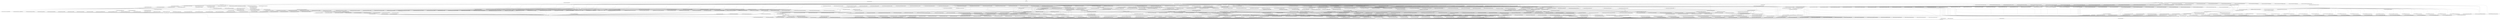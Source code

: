 digraph {
	compound = "true"
	newrank = "true"
	subgraph "root" {
		"[root] module.dev.data.aws_ami.app_ami (expand)" [label = "module.dev.data.aws_ami.app_ami", shape = "box"]
		"[root] module.dev.data.aws_vpc.default (expand)" [label = "module.dev.data.aws_vpc.default", shape = "box"]
		"[root] module.dev.module.blog_alb.aws_lambda_permission.lb (expand)" [label = "module.dev.module.blog_alb.aws_lambda_permission.lb", shape = "box"]
		"[root] module.dev.module.blog_alb.aws_lb.this (expand)" [label = "module.dev.module.blog_alb.aws_lb.this", shape = "box"]
		"[root] module.dev.module.blog_alb.aws_lb_listener.frontend_http_tcp (expand)" [label = "module.dev.module.blog_alb.aws_lb_listener.frontend_http_tcp", shape = "box"]
		"[root] module.dev.module.blog_alb.aws_lb_listener.frontend_https (expand)" [label = "module.dev.module.blog_alb.aws_lb_listener.frontend_https", shape = "box"]
		"[root] module.dev.module.blog_alb.aws_lb_listener_certificate.https_listener (expand)" [label = "module.dev.module.blog_alb.aws_lb_listener_certificate.https_listener", shape = "box"]
		"[root] module.dev.module.blog_alb.aws_lb_listener_rule.http_tcp_listener_rule (expand)" [label = "module.dev.module.blog_alb.aws_lb_listener_rule.http_tcp_listener_rule", shape = "box"]
		"[root] module.dev.module.blog_alb.aws_lb_listener_rule.https_listener_rule (expand)" [label = "module.dev.module.blog_alb.aws_lb_listener_rule.https_listener_rule", shape = "box"]
		"[root] module.dev.module.blog_alb.aws_lb_target_group.main (expand)" [label = "module.dev.module.blog_alb.aws_lb_target_group.main", shape = "box"]
		"[root] module.dev.module.blog_alb.aws_lb_target_group_attachment.this (expand)" [label = "module.dev.module.blog_alb.aws_lb_target_group_attachment.this", shape = "box"]
		"[root] module.dev.module.blog_autoscaling.aws_autoscaling_group.idc (expand)" [label = "module.dev.module.blog_autoscaling.aws_autoscaling_group.idc", shape = "box"]
		"[root] module.dev.module.blog_autoscaling.aws_autoscaling_group.this (expand)" [label = "module.dev.module.blog_autoscaling.aws_autoscaling_group.this", shape = "box"]
		"[root] module.dev.module.blog_autoscaling.aws_autoscaling_policy.this (expand)" [label = "module.dev.module.blog_autoscaling.aws_autoscaling_policy.this", shape = "box"]
		"[root] module.dev.module.blog_autoscaling.aws_autoscaling_schedule.this (expand)" [label = "module.dev.module.blog_autoscaling.aws_autoscaling_schedule.this", shape = "box"]
		"[root] module.dev.module.blog_autoscaling.aws_autoscaling_traffic_source_attachment.this (expand)" [label = "module.dev.module.blog_autoscaling.aws_autoscaling_traffic_source_attachment.this", shape = "box"]
		"[root] module.dev.module.blog_autoscaling.aws_iam_instance_profile.this (expand)" [label = "module.dev.module.blog_autoscaling.aws_iam_instance_profile.this", shape = "box"]
		"[root] module.dev.module.blog_autoscaling.aws_iam_role.this (expand)" [label = "module.dev.module.blog_autoscaling.aws_iam_role.this", shape = "box"]
		"[root] module.dev.module.blog_autoscaling.aws_iam_role_policy_attachment.this (expand)" [label = "module.dev.module.blog_autoscaling.aws_iam_role_policy_attachment.this", shape = "box"]
		"[root] module.dev.module.blog_autoscaling.aws_launch_template.this (expand)" [label = "module.dev.module.blog_autoscaling.aws_launch_template.this", shape = "box"]
		"[root] module.dev.module.blog_autoscaling.data.aws_iam_policy_document.assume_role_policy (expand)" [label = "module.dev.module.blog_autoscaling.data.aws_iam_policy_document.assume_role_policy", shape = "box"]
		"[root] module.dev.module.blog_autoscaling.data.aws_partition.current (expand)" [label = "module.dev.module.blog_autoscaling.data.aws_partition.current", shape = "box"]
		"[root] module.dev.module.blog_sg.aws_security_group.this (expand)" [label = "module.dev.module.blog_sg.aws_security_group.this", shape = "box"]
		"[root] module.dev.module.blog_sg.aws_security_group.this_name_prefix (expand)" [label = "module.dev.module.blog_sg.aws_security_group.this_name_prefix", shape = "box"]
		"[root] module.dev.module.blog_sg.aws_security_group_rule.computed_egress_rules (expand)" [label = "module.dev.module.blog_sg.aws_security_group_rule.computed_egress_rules", shape = "box"]
		"[root] module.dev.module.blog_sg.aws_security_group_rule.computed_egress_with_cidr_blocks (expand)" [label = "module.dev.module.blog_sg.aws_security_group_rule.computed_egress_with_cidr_blocks", shape = "box"]
		"[root] module.dev.module.blog_sg.aws_security_group_rule.computed_egress_with_ipv6_cidr_blocks (expand)" [label = "module.dev.module.blog_sg.aws_security_group_rule.computed_egress_with_ipv6_cidr_blocks", shape = "box"]
		"[root] module.dev.module.blog_sg.aws_security_group_rule.computed_egress_with_prefix_list_ids (expand)" [label = "module.dev.module.blog_sg.aws_security_group_rule.computed_egress_with_prefix_list_ids", shape = "box"]
		"[root] module.dev.module.blog_sg.aws_security_group_rule.computed_egress_with_self (expand)" [label = "module.dev.module.blog_sg.aws_security_group_rule.computed_egress_with_self", shape = "box"]
		"[root] module.dev.module.blog_sg.aws_security_group_rule.computed_egress_with_source_security_group_id (expand)" [label = "module.dev.module.blog_sg.aws_security_group_rule.computed_egress_with_source_security_group_id", shape = "box"]
		"[root] module.dev.module.blog_sg.aws_security_group_rule.computed_ingress_rules (expand)" [label = "module.dev.module.blog_sg.aws_security_group_rule.computed_ingress_rules", shape = "box"]
		"[root] module.dev.module.blog_sg.aws_security_group_rule.computed_ingress_with_cidr_blocks (expand)" [label = "module.dev.module.blog_sg.aws_security_group_rule.computed_ingress_with_cidr_blocks", shape = "box"]
		"[root] module.dev.module.blog_sg.aws_security_group_rule.computed_ingress_with_ipv6_cidr_blocks (expand)" [label = "module.dev.module.blog_sg.aws_security_group_rule.computed_ingress_with_ipv6_cidr_blocks", shape = "box"]
		"[root] module.dev.module.blog_sg.aws_security_group_rule.computed_ingress_with_prefix_list_ids (expand)" [label = "module.dev.module.blog_sg.aws_security_group_rule.computed_ingress_with_prefix_list_ids", shape = "box"]
		"[root] module.dev.module.blog_sg.aws_security_group_rule.computed_ingress_with_self (expand)" [label = "module.dev.module.blog_sg.aws_security_group_rule.computed_ingress_with_self", shape = "box"]
		"[root] module.dev.module.blog_sg.aws_security_group_rule.computed_ingress_with_source_security_group_id (expand)" [label = "module.dev.module.blog_sg.aws_security_group_rule.computed_ingress_with_source_security_group_id", shape = "box"]
		"[root] module.dev.module.blog_sg.aws_security_group_rule.egress_rules (expand)" [label = "module.dev.module.blog_sg.aws_security_group_rule.egress_rules", shape = "box"]
		"[root] module.dev.module.blog_sg.aws_security_group_rule.egress_with_cidr_blocks (expand)" [label = "module.dev.module.blog_sg.aws_security_group_rule.egress_with_cidr_blocks", shape = "box"]
		"[root] module.dev.module.blog_sg.aws_security_group_rule.egress_with_ipv6_cidr_blocks (expand)" [label = "module.dev.module.blog_sg.aws_security_group_rule.egress_with_ipv6_cidr_blocks", shape = "box"]
		"[root] module.dev.module.blog_sg.aws_security_group_rule.egress_with_prefix_list_ids (expand)" [label = "module.dev.module.blog_sg.aws_security_group_rule.egress_with_prefix_list_ids", shape = "box"]
		"[root] module.dev.module.blog_sg.aws_security_group_rule.egress_with_self (expand)" [label = "module.dev.module.blog_sg.aws_security_group_rule.egress_with_self", shape = "box"]
		"[root] module.dev.module.blog_sg.aws_security_group_rule.egress_with_source_security_group_id (expand)" [label = "module.dev.module.blog_sg.aws_security_group_rule.egress_with_source_security_group_id", shape = "box"]
		"[root] module.dev.module.blog_sg.aws_security_group_rule.ingress_rules (expand)" [label = "module.dev.module.blog_sg.aws_security_group_rule.ingress_rules", shape = "box"]
		"[root] module.dev.module.blog_sg.aws_security_group_rule.ingress_with_cidr_blocks (expand)" [label = "module.dev.module.blog_sg.aws_security_group_rule.ingress_with_cidr_blocks", shape = "box"]
		"[root] module.dev.module.blog_sg.aws_security_group_rule.ingress_with_ipv6_cidr_blocks (expand)" [label = "module.dev.module.blog_sg.aws_security_group_rule.ingress_with_ipv6_cidr_blocks", shape = "box"]
		"[root] module.dev.module.blog_sg.aws_security_group_rule.ingress_with_prefix_list_ids (expand)" [label = "module.dev.module.blog_sg.aws_security_group_rule.ingress_with_prefix_list_ids", shape = "box"]
		"[root] module.dev.module.blog_sg.aws_security_group_rule.ingress_with_self (expand)" [label = "module.dev.module.blog_sg.aws_security_group_rule.ingress_with_self", shape = "box"]
		"[root] module.dev.module.blog_sg.aws_security_group_rule.ingress_with_source_security_group_id (expand)" [label = "module.dev.module.blog_sg.aws_security_group_rule.ingress_with_source_security_group_id", shape = "box"]
		"[root] module.dev.module.blog_vpc.aws_cloudwatch_log_group.flow_log (expand)" [label = "module.dev.module.blog_vpc.aws_cloudwatch_log_group.flow_log", shape = "box"]
		"[root] module.dev.module.blog_vpc.aws_customer_gateway.this (expand)" [label = "module.dev.module.blog_vpc.aws_customer_gateway.this", shape = "box"]
		"[root] module.dev.module.blog_vpc.aws_db_subnet_group.database (expand)" [label = "module.dev.module.blog_vpc.aws_db_subnet_group.database", shape = "box"]
		"[root] module.dev.module.blog_vpc.aws_default_network_acl.this (expand)" [label = "module.dev.module.blog_vpc.aws_default_network_acl.this", shape = "box"]
		"[root] module.dev.module.blog_vpc.aws_default_route_table.default (expand)" [label = "module.dev.module.blog_vpc.aws_default_route_table.default", shape = "box"]
		"[root] module.dev.module.blog_vpc.aws_default_security_group.this (expand)" [label = "module.dev.module.blog_vpc.aws_default_security_group.this", shape = "box"]
		"[root] module.dev.module.blog_vpc.aws_default_vpc.this (expand)" [label = "module.dev.module.blog_vpc.aws_default_vpc.this", shape = "box"]
		"[root] module.dev.module.blog_vpc.aws_egress_only_internet_gateway.this (expand)" [label = "module.dev.module.blog_vpc.aws_egress_only_internet_gateway.this", shape = "box"]
		"[root] module.dev.module.blog_vpc.aws_eip.nat (expand)" [label = "module.dev.module.blog_vpc.aws_eip.nat", shape = "box"]
		"[root] module.dev.module.blog_vpc.aws_elasticache_subnet_group.elasticache (expand)" [label = "module.dev.module.blog_vpc.aws_elasticache_subnet_group.elasticache", shape = "box"]
		"[root] module.dev.module.blog_vpc.aws_flow_log.this (expand)" [label = "module.dev.module.blog_vpc.aws_flow_log.this", shape = "box"]
		"[root] module.dev.module.blog_vpc.aws_iam_policy.vpc_flow_log_cloudwatch (expand)" [label = "module.dev.module.blog_vpc.aws_iam_policy.vpc_flow_log_cloudwatch", shape = "box"]
		"[root] module.dev.module.blog_vpc.aws_iam_role.vpc_flow_log_cloudwatch (expand)" [label = "module.dev.module.blog_vpc.aws_iam_role.vpc_flow_log_cloudwatch", shape = "box"]
		"[root] module.dev.module.blog_vpc.aws_iam_role_policy_attachment.vpc_flow_log_cloudwatch (expand)" [label = "module.dev.module.blog_vpc.aws_iam_role_policy_attachment.vpc_flow_log_cloudwatch", shape = "box"]
		"[root] module.dev.module.blog_vpc.aws_internet_gateway.this (expand)" [label = "module.dev.module.blog_vpc.aws_internet_gateway.this", shape = "box"]
		"[root] module.dev.module.blog_vpc.aws_nat_gateway.this (expand)" [label = "module.dev.module.blog_vpc.aws_nat_gateway.this", shape = "box"]
		"[root] module.dev.module.blog_vpc.aws_network_acl.database (expand)" [label = "module.dev.module.blog_vpc.aws_network_acl.database", shape = "box"]
		"[root] module.dev.module.blog_vpc.aws_network_acl.elasticache (expand)" [label = "module.dev.module.blog_vpc.aws_network_acl.elasticache", shape = "box"]
		"[root] module.dev.module.blog_vpc.aws_network_acl.intra (expand)" [label = "module.dev.module.blog_vpc.aws_network_acl.intra", shape = "box"]
		"[root] module.dev.module.blog_vpc.aws_network_acl.outpost (expand)" [label = "module.dev.module.blog_vpc.aws_network_acl.outpost", shape = "box"]
		"[root] module.dev.module.blog_vpc.aws_network_acl.private (expand)" [label = "module.dev.module.blog_vpc.aws_network_acl.private", shape = "box"]
		"[root] module.dev.module.blog_vpc.aws_network_acl.public (expand)" [label = "module.dev.module.blog_vpc.aws_network_acl.public", shape = "box"]
		"[root] module.dev.module.blog_vpc.aws_network_acl.redshift (expand)" [label = "module.dev.module.blog_vpc.aws_network_acl.redshift", shape = "box"]
		"[root] module.dev.module.blog_vpc.aws_network_acl_rule.database_inbound (expand)" [label = "module.dev.module.blog_vpc.aws_network_acl_rule.database_inbound", shape = "box"]
		"[root] module.dev.module.blog_vpc.aws_network_acl_rule.database_outbound (expand)" [label = "module.dev.module.blog_vpc.aws_network_acl_rule.database_outbound", shape = "box"]
		"[root] module.dev.module.blog_vpc.aws_network_acl_rule.elasticache_inbound (expand)" [label = "module.dev.module.blog_vpc.aws_network_acl_rule.elasticache_inbound", shape = "box"]
		"[root] module.dev.module.blog_vpc.aws_network_acl_rule.elasticache_outbound (expand)" [label = "module.dev.module.blog_vpc.aws_network_acl_rule.elasticache_outbound", shape = "box"]
		"[root] module.dev.module.blog_vpc.aws_network_acl_rule.intra_inbound (expand)" [label = "module.dev.module.blog_vpc.aws_network_acl_rule.intra_inbound", shape = "box"]
		"[root] module.dev.module.blog_vpc.aws_network_acl_rule.intra_outbound (expand)" [label = "module.dev.module.blog_vpc.aws_network_acl_rule.intra_outbound", shape = "box"]
		"[root] module.dev.module.blog_vpc.aws_network_acl_rule.outpost_inbound (expand)" [label = "module.dev.module.blog_vpc.aws_network_acl_rule.outpost_inbound", shape = "box"]
		"[root] module.dev.module.blog_vpc.aws_network_acl_rule.outpost_outbound (expand)" [label = "module.dev.module.blog_vpc.aws_network_acl_rule.outpost_outbound", shape = "box"]
		"[root] module.dev.module.blog_vpc.aws_network_acl_rule.private_inbound (expand)" [label = "module.dev.module.blog_vpc.aws_network_acl_rule.private_inbound", shape = "box"]
		"[root] module.dev.module.blog_vpc.aws_network_acl_rule.private_outbound (expand)" [label = "module.dev.module.blog_vpc.aws_network_acl_rule.private_outbound", shape = "box"]
		"[root] module.dev.module.blog_vpc.aws_network_acl_rule.public_inbound (expand)" [label = "module.dev.module.blog_vpc.aws_network_acl_rule.public_inbound", shape = "box"]
		"[root] module.dev.module.blog_vpc.aws_network_acl_rule.public_outbound (expand)" [label = "module.dev.module.blog_vpc.aws_network_acl_rule.public_outbound", shape = "box"]
		"[root] module.dev.module.blog_vpc.aws_network_acl_rule.redshift_inbound (expand)" [label = "module.dev.module.blog_vpc.aws_network_acl_rule.redshift_inbound", shape = "box"]
		"[root] module.dev.module.blog_vpc.aws_network_acl_rule.redshift_outbound (expand)" [label = "module.dev.module.blog_vpc.aws_network_acl_rule.redshift_outbound", shape = "box"]
		"[root] module.dev.module.blog_vpc.aws_redshift_subnet_group.redshift (expand)" [label = "module.dev.module.blog_vpc.aws_redshift_subnet_group.redshift", shape = "box"]
		"[root] module.dev.module.blog_vpc.aws_route.database_dns64_nat_gateway (expand)" [label = "module.dev.module.blog_vpc.aws_route.database_dns64_nat_gateway", shape = "box"]
		"[root] module.dev.module.blog_vpc.aws_route.database_internet_gateway (expand)" [label = "module.dev.module.blog_vpc.aws_route.database_internet_gateway", shape = "box"]
		"[root] module.dev.module.blog_vpc.aws_route.database_ipv6_egress (expand)" [label = "module.dev.module.blog_vpc.aws_route.database_ipv6_egress", shape = "box"]
		"[root] module.dev.module.blog_vpc.aws_route.database_nat_gateway (expand)" [label = "module.dev.module.blog_vpc.aws_route.database_nat_gateway", shape = "box"]
		"[root] module.dev.module.blog_vpc.aws_route.private_dns64_nat_gateway (expand)" [label = "module.dev.module.blog_vpc.aws_route.private_dns64_nat_gateway", shape = "box"]
		"[root] module.dev.module.blog_vpc.aws_route.private_ipv6_egress (expand)" [label = "module.dev.module.blog_vpc.aws_route.private_ipv6_egress", shape = "box"]
		"[root] module.dev.module.blog_vpc.aws_route.private_nat_gateway (expand)" [label = "module.dev.module.blog_vpc.aws_route.private_nat_gateway", shape = "box"]
		"[root] module.dev.module.blog_vpc.aws_route.public_internet_gateway (expand)" [label = "module.dev.module.blog_vpc.aws_route.public_internet_gateway", shape = "box"]
		"[root] module.dev.module.blog_vpc.aws_route.public_internet_gateway_ipv6 (expand)" [label = "module.dev.module.blog_vpc.aws_route.public_internet_gateway_ipv6", shape = "box"]
		"[root] module.dev.module.blog_vpc.aws_route_table.database (expand)" [label = "module.dev.module.blog_vpc.aws_route_table.database", shape = "box"]
		"[root] module.dev.module.blog_vpc.aws_route_table.elasticache (expand)" [label = "module.dev.module.blog_vpc.aws_route_table.elasticache", shape = "box"]
		"[root] module.dev.module.blog_vpc.aws_route_table.intra (expand)" [label = "module.dev.module.blog_vpc.aws_route_table.intra", shape = "box"]
		"[root] module.dev.module.blog_vpc.aws_route_table.private (expand)" [label = "module.dev.module.blog_vpc.aws_route_table.private", shape = "box"]
		"[root] module.dev.module.blog_vpc.aws_route_table.public (expand)" [label = "module.dev.module.blog_vpc.aws_route_table.public", shape = "box"]
		"[root] module.dev.module.blog_vpc.aws_route_table.redshift (expand)" [label = "module.dev.module.blog_vpc.aws_route_table.redshift", shape = "box"]
		"[root] module.dev.module.blog_vpc.aws_route_table_association.database (expand)" [label = "module.dev.module.blog_vpc.aws_route_table_association.database", shape = "box"]
		"[root] module.dev.module.blog_vpc.aws_route_table_association.elasticache (expand)" [label = "module.dev.module.blog_vpc.aws_route_table_association.elasticache", shape = "box"]
		"[root] module.dev.module.blog_vpc.aws_route_table_association.intra (expand)" [label = "module.dev.module.blog_vpc.aws_route_table_association.intra", shape = "box"]
		"[root] module.dev.module.blog_vpc.aws_route_table_association.outpost (expand)" [label = "module.dev.module.blog_vpc.aws_route_table_association.outpost", shape = "box"]
		"[root] module.dev.module.blog_vpc.aws_route_table_association.private (expand)" [label = "module.dev.module.blog_vpc.aws_route_table_association.private", shape = "box"]
		"[root] module.dev.module.blog_vpc.aws_route_table_association.public (expand)" [label = "module.dev.module.blog_vpc.aws_route_table_association.public", shape = "box"]
		"[root] module.dev.module.blog_vpc.aws_route_table_association.redshift (expand)" [label = "module.dev.module.blog_vpc.aws_route_table_association.redshift", shape = "box"]
		"[root] module.dev.module.blog_vpc.aws_route_table_association.redshift_public (expand)" [label = "module.dev.module.blog_vpc.aws_route_table_association.redshift_public", shape = "box"]
		"[root] module.dev.module.blog_vpc.aws_subnet.database (expand)" [label = "module.dev.module.blog_vpc.aws_subnet.database", shape = "box"]
		"[root] module.dev.module.blog_vpc.aws_subnet.elasticache (expand)" [label = "module.dev.module.blog_vpc.aws_subnet.elasticache", shape = "box"]
		"[root] module.dev.module.blog_vpc.aws_subnet.intra (expand)" [label = "module.dev.module.blog_vpc.aws_subnet.intra", shape = "box"]
		"[root] module.dev.module.blog_vpc.aws_subnet.outpost (expand)" [label = "module.dev.module.blog_vpc.aws_subnet.outpost", shape = "box"]
		"[root] module.dev.module.blog_vpc.aws_subnet.private (expand)" [label = "module.dev.module.blog_vpc.aws_subnet.private", shape = "box"]
		"[root] module.dev.module.blog_vpc.aws_subnet.public (expand)" [label = "module.dev.module.blog_vpc.aws_subnet.public", shape = "box"]
		"[root] module.dev.module.blog_vpc.aws_subnet.redshift (expand)" [label = "module.dev.module.blog_vpc.aws_subnet.redshift", shape = "box"]
		"[root] module.dev.module.blog_vpc.aws_vpc.this (expand)" [label = "module.dev.module.blog_vpc.aws_vpc.this", shape = "box"]
		"[root] module.dev.module.blog_vpc.aws_vpc_dhcp_options.this (expand)" [label = "module.dev.module.blog_vpc.aws_vpc_dhcp_options.this", shape = "box"]
		"[root] module.dev.module.blog_vpc.aws_vpc_dhcp_options_association.this (expand)" [label = "module.dev.module.blog_vpc.aws_vpc_dhcp_options_association.this", shape = "box"]
		"[root] module.dev.module.blog_vpc.aws_vpc_ipv4_cidr_block_association.this (expand)" [label = "module.dev.module.blog_vpc.aws_vpc_ipv4_cidr_block_association.this", shape = "box"]
		"[root] module.dev.module.blog_vpc.aws_vpn_gateway.this (expand)" [label = "module.dev.module.blog_vpc.aws_vpn_gateway.this", shape = "box"]
		"[root] module.dev.module.blog_vpc.aws_vpn_gateway_attachment.this (expand)" [label = "module.dev.module.blog_vpc.aws_vpn_gateway_attachment.this", shape = "box"]
		"[root] module.dev.module.blog_vpc.aws_vpn_gateway_route_propagation.intra (expand)" [label = "module.dev.module.blog_vpc.aws_vpn_gateway_route_propagation.intra", shape = "box"]
		"[root] module.dev.module.blog_vpc.aws_vpn_gateway_route_propagation.private (expand)" [label = "module.dev.module.blog_vpc.aws_vpn_gateway_route_propagation.private", shape = "box"]
		"[root] module.dev.module.blog_vpc.aws_vpn_gateway_route_propagation.public (expand)" [label = "module.dev.module.blog_vpc.aws_vpn_gateway_route_propagation.public", shape = "box"]
		"[root] module.dev.module.blog_vpc.data.aws_caller_identity.current (expand)" [label = "module.dev.module.blog_vpc.data.aws_caller_identity.current", shape = "box"]
		"[root] module.dev.module.blog_vpc.data.aws_iam_policy_document.flow_log_cloudwatch_assume_role (expand)" [label = "module.dev.module.blog_vpc.data.aws_iam_policy_document.flow_log_cloudwatch_assume_role", shape = "box"]
		"[root] module.dev.module.blog_vpc.data.aws_iam_policy_document.vpc_flow_log_cloudwatch (expand)" [label = "module.dev.module.blog_vpc.data.aws_iam_policy_document.vpc_flow_log_cloudwatch", shape = "box"]
		"[root] module.dev.module.blog_vpc.data.aws_partition.current (expand)" [label = "module.dev.module.blog_vpc.data.aws_partition.current", shape = "box"]
		"[root] module.dev.module.blog_vpc.data.aws_region.current (expand)" [label = "module.dev.module.blog_vpc.data.aws_region.current", shape = "box"]
		"[root] provider[\"registry.terraform.io/hashicorp/aws\"]" [label = "provider[\"registry.terraform.io/hashicorp/aws\"]", shape = "diamond"]
		"[root] module.dev (close)" -> "[root] module.dev.data.aws_vpc.default (expand)"
		"[root] module.dev (close)" -> "[root] module.dev.module.blog_alb (close)"
		"[root] module.dev (close)" -> "[root] module.dev.module.blog_autoscaling (close)"
		"[root] module.dev (close)" -> "[root] module.dev.module.blog_sg (close)"
		"[root] module.dev (close)" -> "[root] module.dev.module.blog_vpc (close)"
		"[root] module.dev (close)" -> "[root] module.dev.output.environment_url (expand)"
		"[root] module.dev.data.aws_ami.app_ami (expand)" -> "[root] module.dev.var.ami_filter (expand)"
		"[root] module.dev.data.aws_ami.app_ami (expand)" -> "[root] provider[\"registry.terraform.io/hashicorp/aws\"]"
		"[root] module.dev.data.aws_vpc.default (expand)" -> "[root] module.dev (expand)"
		"[root] module.dev.data.aws_vpc.default (expand)" -> "[root] provider[\"registry.terraform.io/hashicorp/aws\"]"
		"[root] module.dev.module.blog_alb (close)" -> "[root] module.dev.module.blog_alb.aws_lb_listener_certificate.https_listener (expand)"
		"[root] module.dev.module.blog_alb (close)" -> "[root] module.dev.module.blog_alb.aws_lb_listener_rule.http_tcp_listener_rule (expand)"
		"[root] module.dev.module.blog_alb (close)" -> "[root] module.dev.module.blog_alb.aws_lb_listener_rule.https_listener_rule (expand)"
		"[root] module.dev.module.blog_alb (close)" -> "[root] module.dev.module.blog_alb.output.http_tcp_listener_arns (expand)"
		"[root] module.dev.module.blog_alb (close)" -> "[root] module.dev.module.blog_alb.output.http_tcp_listener_ids (expand)"
		"[root] module.dev.module.blog_alb (close)" -> "[root] module.dev.module.blog_alb.output.https_listener_arns (expand)"
		"[root] module.dev.module.blog_alb (close)" -> "[root] module.dev.module.blog_alb.output.https_listener_ids (expand)"
		"[root] module.dev.module.blog_alb (close)" -> "[root] module.dev.module.blog_alb.output.lb_arn (expand)"
		"[root] module.dev.module.blog_alb (close)" -> "[root] module.dev.module.blog_alb.output.lb_arn_suffix (expand)"
		"[root] module.dev.module.blog_alb (close)" -> "[root] module.dev.module.blog_alb.output.lb_dns_name (expand)"
		"[root] module.dev.module.blog_alb (close)" -> "[root] module.dev.module.blog_alb.output.lb_id (expand)"
		"[root] module.dev.module.blog_alb (close)" -> "[root] module.dev.module.blog_alb.output.lb_zone_id (expand)"
		"[root] module.dev.module.blog_alb (close)" -> "[root] module.dev.module.blog_alb.output.target_group_arn_suffixes (expand)"
		"[root] module.dev.module.blog_alb (close)" -> "[root] module.dev.module.blog_alb.output.target_group_arns (expand)"
		"[root] module.dev.module.blog_alb (close)" -> "[root] module.dev.module.blog_alb.output.target_group_attachments (expand)"
		"[root] module.dev.module.blog_alb (close)" -> "[root] module.dev.module.blog_alb.output.target_group_names (expand)"
		"[root] module.dev.module.blog_alb (expand)" -> "[root] module.dev (expand)"
		"[root] module.dev.module.blog_alb.aws_lambda_permission.lb (expand)" -> "[root] module.dev.module.blog_alb.aws_lb_target_group.main (expand)"
		"[root] module.dev.module.blog_alb.aws_lambda_permission.lb (expand)" -> "[root] module.dev.module.blog_alb.local.target_group_attachments_lambda (expand)"
		"[root] module.dev.module.blog_alb.aws_lb.this (expand)" -> "[root] module.dev.module.blog_alb.local.create_lb (expand)"
		"[root] module.dev.module.blog_alb.aws_lb.this (expand)" -> "[root] module.dev.module.blog_alb.var.access_logs (expand)"
		"[root] module.dev.module.blog_alb.aws_lb.this (expand)" -> "[root] module.dev.module.blog_alb.var.desync_mitigation_mode (expand)"
		"[root] module.dev.module.blog_alb.aws_lb.this (expand)" -> "[root] module.dev.module.blog_alb.var.drop_invalid_header_fields (expand)"
		"[root] module.dev.module.blog_alb.aws_lb.this (expand)" -> "[root] module.dev.module.blog_alb.var.enable_cross_zone_load_balancing (expand)"
		"[root] module.dev.module.blog_alb.aws_lb.this (expand)" -> "[root] module.dev.module.blog_alb.var.enable_deletion_protection (expand)"
		"[root] module.dev.module.blog_alb.aws_lb.this (expand)" -> "[root] module.dev.module.blog_alb.var.enable_http2 (expand)"
		"[root] module.dev.module.blog_alb.aws_lb.this (expand)" -> "[root] module.dev.module.blog_alb.var.enable_waf_fail_open (expand)"
		"[root] module.dev.module.blog_alb.aws_lb.this (expand)" -> "[root] module.dev.module.blog_alb.var.idle_timeout (expand)"
		"[root] module.dev.module.blog_alb.aws_lb.this (expand)" -> "[root] module.dev.module.blog_alb.var.internal (expand)"
		"[root] module.dev.module.blog_alb.aws_lb.this (expand)" -> "[root] module.dev.module.blog_alb.var.ip_address_type (expand)"
		"[root] module.dev.module.blog_alb.aws_lb.this (expand)" -> "[root] module.dev.module.blog_alb.var.lb_tags (expand)"
		"[root] module.dev.module.blog_alb.aws_lb.this (expand)" -> "[root] module.dev.module.blog_alb.var.load_balancer_create_timeout (expand)"
		"[root] module.dev.module.blog_alb.aws_lb.this (expand)" -> "[root] module.dev.module.blog_alb.var.load_balancer_delete_timeout (expand)"
		"[root] module.dev.module.blog_alb.aws_lb.this (expand)" -> "[root] module.dev.module.blog_alb.var.load_balancer_type (expand)"
		"[root] module.dev.module.blog_alb.aws_lb.this (expand)" -> "[root] module.dev.module.blog_alb.var.load_balancer_update_timeout (expand)"
		"[root] module.dev.module.blog_alb.aws_lb.this (expand)" -> "[root] module.dev.module.blog_alb.var.name (expand)"
		"[root] module.dev.module.blog_alb.aws_lb.this (expand)" -> "[root] module.dev.module.blog_alb.var.name_prefix (expand)"
		"[root] module.dev.module.blog_alb.aws_lb.this (expand)" -> "[root] module.dev.module.blog_alb.var.security_groups (expand)"
		"[root] module.dev.module.blog_alb.aws_lb.this (expand)" -> "[root] module.dev.module.blog_alb.var.subnet_mapping (expand)"
		"[root] module.dev.module.blog_alb.aws_lb.this (expand)" -> "[root] module.dev.module.blog_alb.var.subnets (expand)"
		"[root] module.dev.module.blog_alb.aws_lb.this (expand)" -> "[root] module.dev.module.blog_alb.var.tags (expand)"
		"[root] module.dev.module.blog_alb.aws_lb_listener.frontend_http_tcp (expand)" -> "[root] module.dev.module.blog_alb.aws_lb.this (expand)"
		"[root] module.dev.module.blog_alb.aws_lb_listener.frontend_http_tcp (expand)" -> "[root] module.dev.module.blog_alb.aws_lb_target_group.main (expand)"
		"[root] module.dev.module.blog_alb.aws_lb_listener.frontend_http_tcp (expand)" -> "[root] module.dev.module.blog_alb.var.http_tcp_listeners (expand)"
		"[root] module.dev.module.blog_alb.aws_lb_listener.frontend_http_tcp (expand)" -> "[root] module.dev.module.blog_alb.var.http_tcp_listeners_tags (expand)"
		"[root] module.dev.module.blog_alb.aws_lb_listener.frontend_https (expand)" -> "[root] module.dev.module.blog_alb.aws_lb.this (expand)"
		"[root] module.dev.module.blog_alb.aws_lb_listener.frontend_https (expand)" -> "[root] module.dev.module.blog_alb.aws_lb_target_group.main (expand)"
		"[root] module.dev.module.blog_alb.aws_lb_listener.frontend_https (expand)" -> "[root] module.dev.module.blog_alb.var.https_listeners (expand)"
		"[root] module.dev.module.blog_alb.aws_lb_listener.frontend_https (expand)" -> "[root] module.dev.module.blog_alb.var.https_listeners_tags (expand)"
		"[root] module.dev.module.blog_alb.aws_lb_listener.frontend_https (expand)" -> "[root] module.dev.module.blog_alb.var.listener_ssl_policy_default (expand)"
		"[root] module.dev.module.blog_alb.aws_lb_listener_certificate.https_listener (expand)" -> "[root] module.dev.module.blog_alb.aws_lb_listener.frontend_https (expand)"
		"[root] module.dev.module.blog_alb.aws_lb_listener_certificate.https_listener (expand)" -> "[root] module.dev.module.blog_alb.var.extra_ssl_certs (expand)"
		"[root] module.dev.module.blog_alb.aws_lb_listener_rule.http_tcp_listener_rule (expand)" -> "[root] module.dev.module.blog_alb.aws_lb_listener.frontend_http_tcp (expand)"
		"[root] module.dev.module.blog_alb.aws_lb_listener_rule.http_tcp_listener_rule (expand)" -> "[root] module.dev.module.blog_alb.var.http_tcp_listener_rules (expand)"
		"[root] module.dev.module.blog_alb.aws_lb_listener_rule.http_tcp_listener_rule (expand)" -> "[root] module.dev.module.blog_alb.var.http_tcp_listener_rules_tags (expand)"
		"[root] module.dev.module.blog_alb.aws_lb_listener_rule.https_listener_rule (expand)" -> "[root] module.dev.module.blog_alb.aws_lb_listener.frontend_https (expand)"
		"[root] module.dev.module.blog_alb.aws_lb_listener_rule.https_listener_rule (expand)" -> "[root] module.dev.module.blog_alb.var.https_listener_rules (expand)"
		"[root] module.dev.module.blog_alb.aws_lb_listener_rule.https_listener_rule (expand)" -> "[root] module.dev.module.blog_alb.var.https_listener_rules_tags (expand)"
		"[root] module.dev.module.blog_alb.aws_lb_target_group.main (expand)" -> "[root] module.dev.module.blog_alb.local.create_lb (expand)"
		"[root] module.dev.module.blog_alb.aws_lb_target_group.main (expand)" -> "[root] module.dev.module.blog_alb.var.tags (expand)"
		"[root] module.dev.module.blog_alb.aws_lb_target_group.main (expand)" -> "[root] module.dev.module.blog_alb.var.target_group_tags (expand)"
		"[root] module.dev.module.blog_alb.aws_lb_target_group.main (expand)" -> "[root] module.dev.module.blog_alb.var.target_groups (expand)"
		"[root] module.dev.module.blog_alb.aws_lb_target_group.main (expand)" -> "[root] module.dev.module.blog_alb.var.vpc_id (expand)"
		"[root] module.dev.module.blog_alb.aws_lb_target_group_attachment.this (expand)" -> "[root] module.dev.module.blog_alb.aws_lambda_permission.lb (expand)"
		"[root] module.dev.module.blog_alb.local.create_lb (expand)" -> "[root] module.dev.module.blog_alb.var.create_lb (expand)"
		"[root] module.dev.module.blog_alb.local.create_lb (expand)" -> "[root] module.dev.module.blog_alb.var.putin_khuylo (expand)"
		"[root] module.dev.module.blog_alb.local.target_group_attachments (expand)" -> "[root] module.dev.module.blog_alb.var.target_groups (expand)"
		"[root] module.dev.module.blog_alb.local.target_group_attachments_lambda (expand)" -> "[root] module.dev.module.blog_alb.local.target_group_attachments (expand)"
		"[root] module.dev.module.blog_alb.output.http_tcp_listener_arns (expand)" -> "[root] module.dev.module.blog_alb.aws_lb_listener.frontend_http_tcp (expand)"
		"[root] module.dev.module.blog_alb.output.http_tcp_listener_ids (expand)" -> "[root] module.dev.module.blog_alb.aws_lb_listener.frontend_http_tcp (expand)"
		"[root] module.dev.module.blog_alb.output.https_listener_arns (expand)" -> "[root] module.dev.module.blog_alb.aws_lb_listener.frontend_https (expand)"
		"[root] module.dev.module.blog_alb.output.https_listener_ids (expand)" -> "[root] module.dev.module.blog_alb.aws_lb_listener.frontend_https (expand)"
		"[root] module.dev.module.blog_alb.output.lb_arn (expand)" -> "[root] module.dev.module.blog_alb.aws_lb.this (expand)"
		"[root] module.dev.module.blog_alb.output.lb_arn_suffix (expand)" -> "[root] module.dev.module.blog_alb.aws_lb.this (expand)"
		"[root] module.dev.module.blog_alb.output.lb_dns_name (expand)" -> "[root] module.dev.module.blog_alb.aws_lb.this (expand)"
		"[root] module.dev.module.blog_alb.output.lb_id (expand)" -> "[root] module.dev.module.blog_alb.aws_lb.this (expand)"
		"[root] module.dev.module.blog_alb.output.lb_zone_id (expand)" -> "[root] module.dev.module.blog_alb.aws_lb.this (expand)"
		"[root] module.dev.module.blog_alb.output.target_group_arn_suffixes (expand)" -> "[root] module.dev.module.blog_alb.aws_lb_target_group.main (expand)"
		"[root] module.dev.module.blog_alb.output.target_group_arns (expand)" -> "[root] module.dev.module.blog_alb.aws_lb_target_group.main (expand)"
		"[root] module.dev.module.blog_alb.output.target_group_attachments (expand)" -> "[root] module.dev.module.blog_alb.aws_lb_target_group_attachment.this (expand)"
		"[root] module.dev.module.blog_alb.output.target_group_names (expand)" -> "[root] module.dev.module.blog_alb.aws_lb_target_group.main (expand)"
		"[root] module.dev.module.blog_alb.var.access_logs (expand)" -> "[root] module.dev.module.blog_alb (expand)"
		"[root] module.dev.module.blog_alb.var.create_lb (expand)" -> "[root] module.dev.module.blog_alb (expand)"
		"[root] module.dev.module.blog_alb.var.desync_mitigation_mode (expand)" -> "[root] module.dev.module.blog_alb (expand)"
		"[root] module.dev.module.blog_alb.var.drop_invalid_header_fields (expand)" -> "[root] module.dev.module.blog_alb (expand)"
		"[root] module.dev.module.blog_alb.var.enable_cross_zone_load_balancing (expand)" -> "[root] module.dev.module.blog_alb (expand)"
		"[root] module.dev.module.blog_alb.var.enable_deletion_protection (expand)" -> "[root] module.dev.module.blog_alb (expand)"
		"[root] module.dev.module.blog_alb.var.enable_http2 (expand)" -> "[root] module.dev.module.blog_alb (expand)"
		"[root] module.dev.module.blog_alb.var.enable_waf_fail_open (expand)" -> "[root] module.dev.module.blog_alb (expand)"
		"[root] module.dev.module.blog_alb.var.extra_ssl_certs (expand)" -> "[root] module.dev.module.blog_alb (expand)"
		"[root] module.dev.module.blog_alb.var.http_tcp_listener_rules (expand)" -> "[root] module.dev.module.blog_alb (expand)"
		"[root] module.dev.module.blog_alb.var.http_tcp_listener_rules_tags (expand)" -> "[root] module.dev.module.blog_alb (expand)"
		"[root] module.dev.module.blog_alb.var.http_tcp_listeners (expand)" -> "[root] module.dev.module.blog_alb (expand)"
		"[root] module.dev.module.blog_alb.var.http_tcp_listeners_tags (expand)" -> "[root] module.dev.module.blog_alb (expand)"
		"[root] module.dev.module.blog_alb.var.https_listener_rules (expand)" -> "[root] module.dev.module.blog_alb (expand)"
		"[root] module.dev.module.blog_alb.var.https_listener_rules_tags (expand)" -> "[root] module.dev.module.blog_alb (expand)"
		"[root] module.dev.module.blog_alb.var.https_listeners (expand)" -> "[root] module.dev.module.blog_alb (expand)"
		"[root] module.dev.module.blog_alb.var.https_listeners_tags (expand)" -> "[root] module.dev.module.blog_alb (expand)"
		"[root] module.dev.module.blog_alb.var.idle_timeout (expand)" -> "[root] module.dev.module.blog_alb (expand)"
		"[root] module.dev.module.blog_alb.var.internal (expand)" -> "[root] module.dev.module.blog_alb (expand)"
		"[root] module.dev.module.blog_alb.var.ip_address_type (expand)" -> "[root] module.dev.module.blog_alb (expand)"
		"[root] module.dev.module.blog_alb.var.lb_tags (expand)" -> "[root] module.dev.module.blog_alb (expand)"
		"[root] module.dev.module.blog_alb.var.listener_ssl_policy_default (expand)" -> "[root] module.dev.module.blog_alb (expand)"
		"[root] module.dev.module.blog_alb.var.load_balancer_create_timeout (expand)" -> "[root] module.dev.module.blog_alb (expand)"
		"[root] module.dev.module.blog_alb.var.load_balancer_delete_timeout (expand)" -> "[root] module.dev.module.blog_alb (expand)"
		"[root] module.dev.module.blog_alb.var.load_balancer_type (expand)" -> "[root] module.dev.module.blog_alb (expand)"
		"[root] module.dev.module.blog_alb.var.load_balancer_update_timeout (expand)" -> "[root] module.dev.module.blog_alb (expand)"
		"[root] module.dev.module.blog_alb.var.name (expand)" -> "[root] module.dev.module.blog_alb (expand)"
		"[root] module.dev.module.blog_alb.var.name (expand)" -> "[root] module.dev.var.environment (expand)"
		"[root] module.dev.module.blog_alb.var.name_prefix (expand)" -> "[root] module.dev.module.blog_alb (expand)"
		"[root] module.dev.module.blog_alb.var.putin_khuylo (expand)" -> "[root] module.dev.module.blog_alb (expand)"
		"[root] module.dev.module.blog_alb.var.security_groups (expand)" -> "[root] module.dev.module.blog_alb (expand)"
		"[root] module.dev.module.blog_alb.var.security_groups (expand)" -> "[root] module.dev.module.blog_sg.output.security_group_id (expand)"
		"[root] module.dev.module.blog_alb.var.subnet_mapping (expand)" -> "[root] module.dev.module.blog_alb (expand)"
		"[root] module.dev.module.blog_alb.var.subnets (expand)" -> "[root] module.dev.module.blog_alb (expand)"
		"[root] module.dev.module.blog_alb.var.subnets (expand)" -> "[root] module.dev.module.blog_vpc.output.public_subnets (expand)"
		"[root] module.dev.module.blog_alb.var.tags (expand)" -> "[root] module.dev.module.blog_alb (expand)"
		"[root] module.dev.module.blog_alb.var.tags (expand)" -> "[root] module.dev.var.environment (expand)"
		"[root] module.dev.module.blog_alb.var.target_group_tags (expand)" -> "[root] module.dev.module.blog_alb (expand)"
		"[root] module.dev.module.blog_alb.var.target_groups (expand)" -> "[root] module.dev.module.blog_alb (expand)"
		"[root] module.dev.module.blog_alb.var.target_groups (expand)" -> "[root] module.dev.var.environment (expand)"
		"[root] module.dev.module.blog_alb.var.vpc_id (expand)" -> "[root] module.dev.module.blog_alb (expand)"
		"[root] module.dev.module.blog_alb.var.vpc_id (expand)" -> "[root] module.dev.module.blog_vpc.output.vpc_id (expand)"
		"[root] module.dev.module.blog_autoscaling (close)" -> "[root] module.dev.module.blog_autoscaling.aws_autoscaling_traffic_source_attachment.this (expand)"
		"[root] module.dev.module.blog_autoscaling (close)" -> "[root] module.dev.module.blog_autoscaling.aws_iam_role_policy_attachment.this (expand)"
		"[root] module.dev.module.blog_autoscaling (close)" -> "[root] module.dev.module.blog_autoscaling.output.autoscaling_group_arn (expand)"
		"[root] module.dev.module.blog_autoscaling (close)" -> "[root] module.dev.module.blog_autoscaling.output.autoscaling_group_availability_zones (expand)"
		"[root] module.dev.module.blog_autoscaling (close)" -> "[root] module.dev.module.blog_autoscaling.output.autoscaling_group_default_cooldown (expand)"
		"[root] module.dev.module.blog_autoscaling (close)" -> "[root] module.dev.module.blog_autoscaling.output.autoscaling_group_desired_capacity (expand)"
		"[root] module.dev.module.blog_autoscaling (close)" -> "[root] module.dev.module.blog_autoscaling.output.autoscaling_group_enabled_metrics (expand)"
		"[root] module.dev.module.blog_autoscaling (close)" -> "[root] module.dev.module.blog_autoscaling.output.autoscaling_group_health_check_grace_period (expand)"
		"[root] module.dev.module.blog_autoscaling (close)" -> "[root] module.dev.module.blog_autoscaling.output.autoscaling_group_health_check_type (expand)"
		"[root] module.dev.module.blog_autoscaling (close)" -> "[root] module.dev.module.blog_autoscaling.output.autoscaling_group_id (expand)"
		"[root] module.dev.module.blog_autoscaling (close)" -> "[root] module.dev.module.blog_autoscaling.output.autoscaling_group_load_balancers (expand)"
		"[root] module.dev.module.blog_autoscaling (close)" -> "[root] module.dev.module.blog_autoscaling.output.autoscaling_group_max_size (expand)"
		"[root] module.dev.module.blog_autoscaling (close)" -> "[root] module.dev.module.blog_autoscaling.output.autoscaling_group_min_size (expand)"
		"[root] module.dev.module.blog_autoscaling (close)" -> "[root] module.dev.module.blog_autoscaling.output.autoscaling_group_name (expand)"
		"[root] module.dev.module.blog_autoscaling (close)" -> "[root] module.dev.module.blog_autoscaling.output.autoscaling_group_target_group_arns (expand)"
		"[root] module.dev.module.blog_autoscaling (close)" -> "[root] module.dev.module.blog_autoscaling.output.autoscaling_group_vpc_zone_identifier (expand)"
		"[root] module.dev.module.blog_autoscaling (close)" -> "[root] module.dev.module.blog_autoscaling.output.autoscaling_policy_arns (expand)"
		"[root] module.dev.module.blog_autoscaling (close)" -> "[root] module.dev.module.blog_autoscaling.output.autoscaling_schedule_arns (expand)"
		"[root] module.dev.module.blog_autoscaling (close)" -> "[root] module.dev.module.blog_autoscaling.output.iam_instance_profile_arn (expand)"
		"[root] module.dev.module.blog_autoscaling (close)" -> "[root] module.dev.module.blog_autoscaling.output.iam_instance_profile_id (expand)"
		"[root] module.dev.module.blog_autoscaling (close)" -> "[root] module.dev.module.blog_autoscaling.output.iam_instance_profile_unique (expand)"
		"[root] module.dev.module.blog_autoscaling (close)" -> "[root] module.dev.module.blog_autoscaling.output.iam_role_arn (expand)"
		"[root] module.dev.module.blog_autoscaling (close)" -> "[root] module.dev.module.blog_autoscaling.output.iam_role_name (expand)"
		"[root] module.dev.module.blog_autoscaling (close)" -> "[root] module.dev.module.blog_autoscaling.output.iam_role_unique_id (expand)"
		"[root] module.dev.module.blog_autoscaling (close)" -> "[root] module.dev.module.blog_autoscaling.output.launch_template_arn (expand)"
		"[root] module.dev.module.blog_autoscaling (close)" -> "[root] module.dev.module.blog_autoscaling.output.launch_template_default_version (expand)"
		"[root] module.dev.module.blog_autoscaling (close)" -> "[root] module.dev.module.blog_autoscaling.output.launch_template_id (expand)"
		"[root] module.dev.module.blog_autoscaling (close)" -> "[root] module.dev.module.blog_autoscaling.output.launch_template_latest_version (expand)"
		"[root] module.dev.module.blog_autoscaling (close)" -> "[root] module.dev.module.blog_autoscaling.output.launch_template_name (expand)"
		"[root] module.dev.module.blog_autoscaling (expand)" -> "[root] module.dev (expand)"
		"[root] module.dev.module.blog_autoscaling.aws_autoscaling_group.idc (expand)" -> "[root] module.dev.module.blog_autoscaling.local.asg_tags (expand)"
		"[root] module.dev.module.blog_autoscaling.aws_autoscaling_group.idc (expand)" -> "[root] module.dev.module.blog_autoscaling.local.launch_template_id (expand)"
		"[root] module.dev.module.blog_autoscaling.aws_autoscaling_group.idc (expand)" -> "[root] module.dev.module.blog_autoscaling.local.launch_template_version (expand)"
		"[root] module.dev.module.blog_autoscaling.aws_autoscaling_group.idc (expand)" -> "[root] module.dev.module.blog_autoscaling.var.availability_zones (expand)"
		"[root] module.dev.module.blog_autoscaling.aws_autoscaling_group.idc (expand)" -> "[root] module.dev.module.blog_autoscaling.var.capacity_rebalance (expand)"
		"[root] module.dev.module.blog_autoscaling.aws_autoscaling_group.idc (expand)" -> "[root] module.dev.module.blog_autoscaling.var.default_cooldown (expand)"
		"[root] module.dev.module.blog_autoscaling.aws_autoscaling_group.idc (expand)" -> "[root] module.dev.module.blog_autoscaling.var.default_instance_warmup (expand)"
		"[root] module.dev.module.blog_autoscaling.aws_autoscaling_group.idc (expand)" -> "[root] module.dev.module.blog_autoscaling.var.delete_timeout (expand)"
		"[root] module.dev.module.blog_autoscaling.aws_autoscaling_group.idc (expand)" -> "[root] module.dev.module.blog_autoscaling.var.desired_capacity (expand)"
		"[root] module.dev.module.blog_autoscaling.aws_autoscaling_group.idc (expand)" -> "[root] module.dev.module.blog_autoscaling.var.desired_capacity_type (expand)"
		"[root] module.dev.module.blog_autoscaling.aws_autoscaling_group.idc (expand)" -> "[root] module.dev.module.blog_autoscaling.var.enabled_metrics (expand)"
		"[root] module.dev.module.blog_autoscaling.aws_autoscaling_group.idc (expand)" -> "[root] module.dev.module.blog_autoscaling.var.force_delete (expand)"
		"[root] module.dev.module.blog_autoscaling.aws_autoscaling_group.idc (expand)" -> "[root] module.dev.module.blog_autoscaling.var.health_check_grace_period (expand)"
		"[root] module.dev.module.blog_autoscaling.aws_autoscaling_group.idc (expand)" -> "[root] module.dev.module.blog_autoscaling.var.health_check_type (expand)"
		"[root] module.dev.module.blog_autoscaling.aws_autoscaling_group.idc (expand)" -> "[root] module.dev.module.blog_autoscaling.var.ignore_desired_capacity_changes (expand)"
		"[root] module.dev.module.blog_autoscaling.aws_autoscaling_group.idc (expand)" -> "[root] module.dev.module.blog_autoscaling.var.ignore_failed_scaling_activities (expand)"
		"[root] module.dev.module.blog_autoscaling.aws_autoscaling_group.idc (expand)" -> "[root] module.dev.module.blog_autoscaling.var.initial_lifecycle_hooks (expand)"
		"[root] module.dev.module.blog_autoscaling.aws_autoscaling_group.idc (expand)" -> "[root] module.dev.module.blog_autoscaling.var.instance_maintenance_policy (expand)"
		"[root] module.dev.module.blog_autoscaling.aws_autoscaling_group.idc (expand)" -> "[root] module.dev.module.blog_autoscaling.var.instance_refresh (expand)"
		"[root] module.dev.module.blog_autoscaling.aws_autoscaling_group.idc (expand)" -> "[root] module.dev.module.blog_autoscaling.var.load_balancers (expand)"
		"[root] module.dev.module.blog_autoscaling.aws_autoscaling_group.idc (expand)" -> "[root] module.dev.module.blog_autoscaling.var.max_instance_lifetime (expand)"
		"[root] module.dev.module.blog_autoscaling.aws_autoscaling_group.idc (expand)" -> "[root] module.dev.module.blog_autoscaling.var.max_size (expand)"
		"[root] module.dev.module.blog_autoscaling.aws_autoscaling_group.idc (expand)" -> "[root] module.dev.module.blog_autoscaling.var.metrics_granularity (expand)"
		"[root] module.dev.module.blog_autoscaling.aws_autoscaling_group.idc (expand)" -> "[root] module.dev.module.blog_autoscaling.var.min_elb_capacity (expand)"
		"[root] module.dev.module.blog_autoscaling.aws_autoscaling_group.idc (expand)" -> "[root] module.dev.module.blog_autoscaling.var.min_size (expand)"
		"[root] module.dev.module.blog_autoscaling.aws_autoscaling_group.idc (expand)" -> "[root] module.dev.module.blog_autoscaling.var.mixed_instances_policy (expand)"
		"[root] module.dev.module.blog_autoscaling.aws_autoscaling_group.idc (expand)" -> "[root] module.dev.module.blog_autoscaling.var.placement_group (expand)"
		"[root] module.dev.module.blog_autoscaling.aws_autoscaling_group.idc (expand)" -> "[root] module.dev.module.blog_autoscaling.var.protect_from_scale_in (expand)"
		"[root] module.dev.module.blog_autoscaling.aws_autoscaling_group.idc (expand)" -> "[root] module.dev.module.blog_autoscaling.var.service_linked_role_arn (expand)"
		"[root] module.dev.module.blog_autoscaling.aws_autoscaling_group.idc (expand)" -> "[root] module.dev.module.blog_autoscaling.var.suspended_processes (expand)"
		"[root] module.dev.module.blog_autoscaling.aws_autoscaling_group.idc (expand)" -> "[root] module.dev.module.blog_autoscaling.var.target_group_arns (expand)"
		"[root] module.dev.module.blog_autoscaling.aws_autoscaling_group.idc (expand)" -> "[root] module.dev.module.blog_autoscaling.var.termination_policies (expand)"
		"[root] module.dev.module.blog_autoscaling.aws_autoscaling_group.idc (expand)" -> "[root] module.dev.module.blog_autoscaling.var.use_mixed_instances_policy (expand)"
		"[root] module.dev.module.blog_autoscaling.aws_autoscaling_group.idc (expand)" -> "[root] module.dev.module.blog_autoscaling.var.use_name_prefix (expand)"
		"[root] module.dev.module.blog_autoscaling.aws_autoscaling_group.idc (expand)" -> "[root] module.dev.module.blog_autoscaling.var.vpc_zone_identifier (expand)"
		"[root] module.dev.module.blog_autoscaling.aws_autoscaling_group.idc (expand)" -> "[root] module.dev.module.blog_autoscaling.var.wait_for_capacity_timeout (expand)"
		"[root] module.dev.module.blog_autoscaling.aws_autoscaling_group.idc (expand)" -> "[root] module.dev.module.blog_autoscaling.var.wait_for_elb_capacity (expand)"
		"[root] module.dev.module.blog_autoscaling.aws_autoscaling_group.idc (expand)" -> "[root] module.dev.module.blog_autoscaling.var.warm_pool (expand)"
		"[root] module.dev.module.blog_autoscaling.aws_autoscaling_group.this (expand)" -> "[root] module.dev.module.blog_autoscaling.local.asg_tags (expand)"
		"[root] module.dev.module.blog_autoscaling.aws_autoscaling_group.this (expand)" -> "[root] module.dev.module.blog_autoscaling.local.launch_template_id (expand)"
		"[root] module.dev.module.blog_autoscaling.aws_autoscaling_group.this (expand)" -> "[root] module.dev.module.blog_autoscaling.local.launch_template_version (expand)"
		"[root] module.dev.module.blog_autoscaling.aws_autoscaling_group.this (expand)" -> "[root] module.dev.module.blog_autoscaling.var.availability_zones (expand)"
		"[root] module.dev.module.blog_autoscaling.aws_autoscaling_group.this (expand)" -> "[root] module.dev.module.blog_autoscaling.var.capacity_rebalance (expand)"
		"[root] module.dev.module.blog_autoscaling.aws_autoscaling_group.this (expand)" -> "[root] module.dev.module.blog_autoscaling.var.default_cooldown (expand)"
		"[root] module.dev.module.blog_autoscaling.aws_autoscaling_group.this (expand)" -> "[root] module.dev.module.blog_autoscaling.var.default_instance_warmup (expand)"
		"[root] module.dev.module.blog_autoscaling.aws_autoscaling_group.this (expand)" -> "[root] module.dev.module.blog_autoscaling.var.delete_timeout (expand)"
		"[root] module.dev.module.blog_autoscaling.aws_autoscaling_group.this (expand)" -> "[root] module.dev.module.blog_autoscaling.var.desired_capacity (expand)"
		"[root] module.dev.module.blog_autoscaling.aws_autoscaling_group.this (expand)" -> "[root] module.dev.module.blog_autoscaling.var.desired_capacity_type (expand)"
		"[root] module.dev.module.blog_autoscaling.aws_autoscaling_group.this (expand)" -> "[root] module.dev.module.blog_autoscaling.var.enabled_metrics (expand)"
		"[root] module.dev.module.blog_autoscaling.aws_autoscaling_group.this (expand)" -> "[root] module.dev.module.blog_autoscaling.var.force_delete (expand)"
		"[root] module.dev.module.blog_autoscaling.aws_autoscaling_group.this (expand)" -> "[root] module.dev.module.blog_autoscaling.var.health_check_grace_period (expand)"
		"[root] module.dev.module.blog_autoscaling.aws_autoscaling_group.this (expand)" -> "[root] module.dev.module.blog_autoscaling.var.health_check_type (expand)"
		"[root] module.dev.module.blog_autoscaling.aws_autoscaling_group.this (expand)" -> "[root] module.dev.module.blog_autoscaling.var.ignore_desired_capacity_changes (expand)"
		"[root] module.dev.module.blog_autoscaling.aws_autoscaling_group.this (expand)" -> "[root] module.dev.module.blog_autoscaling.var.ignore_failed_scaling_activities (expand)"
		"[root] module.dev.module.blog_autoscaling.aws_autoscaling_group.this (expand)" -> "[root] module.dev.module.blog_autoscaling.var.initial_lifecycle_hooks (expand)"
		"[root] module.dev.module.blog_autoscaling.aws_autoscaling_group.this (expand)" -> "[root] module.dev.module.blog_autoscaling.var.instance_maintenance_policy (expand)"
		"[root] module.dev.module.blog_autoscaling.aws_autoscaling_group.this (expand)" -> "[root] module.dev.module.blog_autoscaling.var.instance_refresh (expand)"
		"[root] module.dev.module.blog_autoscaling.aws_autoscaling_group.this (expand)" -> "[root] module.dev.module.blog_autoscaling.var.load_balancers (expand)"
		"[root] module.dev.module.blog_autoscaling.aws_autoscaling_group.this (expand)" -> "[root] module.dev.module.blog_autoscaling.var.max_instance_lifetime (expand)"
		"[root] module.dev.module.blog_autoscaling.aws_autoscaling_group.this (expand)" -> "[root] module.dev.module.blog_autoscaling.var.max_size (expand)"
		"[root] module.dev.module.blog_autoscaling.aws_autoscaling_group.this (expand)" -> "[root] module.dev.module.blog_autoscaling.var.metrics_granularity (expand)"
		"[root] module.dev.module.blog_autoscaling.aws_autoscaling_group.this (expand)" -> "[root] module.dev.module.blog_autoscaling.var.min_elb_capacity (expand)"
		"[root] module.dev.module.blog_autoscaling.aws_autoscaling_group.this (expand)" -> "[root] module.dev.module.blog_autoscaling.var.min_size (expand)"
		"[root] module.dev.module.blog_autoscaling.aws_autoscaling_group.this (expand)" -> "[root] module.dev.module.blog_autoscaling.var.mixed_instances_policy (expand)"
		"[root] module.dev.module.blog_autoscaling.aws_autoscaling_group.this (expand)" -> "[root] module.dev.module.blog_autoscaling.var.placement_group (expand)"
		"[root] module.dev.module.blog_autoscaling.aws_autoscaling_group.this (expand)" -> "[root] module.dev.module.blog_autoscaling.var.protect_from_scale_in (expand)"
		"[root] module.dev.module.blog_autoscaling.aws_autoscaling_group.this (expand)" -> "[root] module.dev.module.blog_autoscaling.var.service_linked_role_arn (expand)"
		"[root] module.dev.module.blog_autoscaling.aws_autoscaling_group.this (expand)" -> "[root] module.dev.module.blog_autoscaling.var.suspended_processes (expand)"
		"[root] module.dev.module.blog_autoscaling.aws_autoscaling_group.this (expand)" -> "[root] module.dev.module.blog_autoscaling.var.target_group_arns (expand)"
		"[root] module.dev.module.blog_autoscaling.aws_autoscaling_group.this (expand)" -> "[root] module.dev.module.blog_autoscaling.var.termination_policies (expand)"
		"[root] module.dev.module.blog_autoscaling.aws_autoscaling_group.this (expand)" -> "[root] module.dev.module.blog_autoscaling.var.use_mixed_instances_policy (expand)"
		"[root] module.dev.module.blog_autoscaling.aws_autoscaling_group.this (expand)" -> "[root] module.dev.module.blog_autoscaling.var.use_name_prefix (expand)"
		"[root] module.dev.module.blog_autoscaling.aws_autoscaling_group.this (expand)" -> "[root] module.dev.module.blog_autoscaling.var.vpc_zone_identifier (expand)"
		"[root] module.dev.module.blog_autoscaling.aws_autoscaling_group.this (expand)" -> "[root] module.dev.module.blog_autoscaling.var.wait_for_capacity_timeout (expand)"
		"[root] module.dev.module.blog_autoscaling.aws_autoscaling_group.this (expand)" -> "[root] module.dev.module.blog_autoscaling.var.wait_for_elb_capacity (expand)"
		"[root] module.dev.module.blog_autoscaling.aws_autoscaling_group.this (expand)" -> "[root] module.dev.module.blog_autoscaling.var.warm_pool (expand)"
		"[root] module.dev.module.blog_autoscaling.aws_autoscaling_policy.this (expand)" -> "[root] module.dev.module.blog_autoscaling.aws_autoscaling_group.idc (expand)"
		"[root] module.dev.module.blog_autoscaling.aws_autoscaling_policy.this (expand)" -> "[root] module.dev.module.blog_autoscaling.aws_autoscaling_group.this (expand)"
		"[root] module.dev.module.blog_autoscaling.aws_autoscaling_policy.this (expand)" -> "[root] module.dev.module.blog_autoscaling.var.create_scaling_policy (expand)"
		"[root] module.dev.module.blog_autoscaling.aws_autoscaling_policy.this (expand)" -> "[root] module.dev.module.blog_autoscaling.var.scaling_policies (expand)"
		"[root] module.dev.module.blog_autoscaling.aws_autoscaling_schedule.this (expand)" -> "[root] module.dev.module.blog_autoscaling.aws_autoscaling_group.idc (expand)"
		"[root] module.dev.module.blog_autoscaling.aws_autoscaling_schedule.this (expand)" -> "[root] module.dev.module.blog_autoscaling.aws_autoscaling_group.this (expand)"
		"[root] module.dev.module.blog_autoscaling.aws_autoscaling_schedule.this (expand)" -> "[root] module.dev.module.blog_autoscaling.var.create_schedule (expand)"
		"[root] module.dev.module.blog_autoscaling.aws_autoscaling_schedule.this (expand)" -> "[root] module.dev.module.blog_autoscaling.var.schedules (expand)"
		"[root] module.dev.module.blog_autoscaling.aws_autoscaling_traffic_source_attachment.this (expand)" -> "[root] module.dev.module.blog_autoscaling.aws_autoscaling_group.idc (expand)"
		"[root] module.dev.module.blog_autoscaling.aws_autoscaling_traffic_source_attachment.this (expand)" -> "[root] module.dev.module.blog_autoscaling.aws_autoscaling_group.this (expand)"
		"[root] module.dev.module.blog_autoscaling.aws_autoscaling_traffic_source_attachment.this (expand)" -> "[root] module.dev.module.blog_autoscaling.var.create_traffic_source_attachment (expand)"
		"[root] module.dev.module.blog_autoscaling.aws_autoscaling_traffic_source_attachment.this (expand)" -> "[root] module.dev.module.blog_autoscaling.var.traffic_source_identifier (expand)"
		"[root] module.dev.module.blog_autoscaling.aws_autoscaling_traffic_source_attachment.this (expand)" -> "[root] module.dev.module.blog_autoscaling.var.traffic_source_type (expand)"
		"[root] module.dev.module.blog_autoscaling.aws_iam_instance_profile.this (expand)" -> "[root] module.dev.module.blog_autoscaling.aws_iam_role.this (expand)"
		"[root] module.dev.module.blog_autoscaling.aws_iam_role.this (expand)" -> "[root] module.dev.module.blog_autoscaling.data.aws_iam_policy_document.assume_role_policy (expand)"
		"[root] module.dev.module.blog_autoscaling.aws_iam_role.this (expand)" -> "[root] module.dev.module.blog_autoscaling.local.internal_iam_instance_profile_name (expand)"
		"[root] module.dev.module.blog_autoscaling.aws_iam_role.this (expand)" -> "[root] module.dev.module.blog_autoscaling.var.iam_role_description (expand)"
		"[root] module.dev.module.blog_autoscaling.aws_iam_role.this (expand)" -> "[root] module.dev.module.blog_autoscaling.var.iam_role_path (expand)"
		"[root] module.dev.module.blog_autoscaling.aws_iam_role.this (expand)" -> "[root] module.dev.module.blog_autoscaling.var.iam_role_permissions_boundary (expand)"
		"[root] module.dev.module.blog_autoscaling.aws_iam_role.this (expand)" -> "[root] module.dev.module.blog_autoscaling.var.iam_role_tags (expand)"
		"[root] module.dev.module.blog_autoscaling.aws_iam_role.this (expand)" -> "[root] module.dev.module.blog_autoscaling.var.iam_role_use_name_prefix (expand)"
		"[root] module.dev.module.blog_autoscaling.aws_iam_role.this (expand)" -> "[root] module.dev.module.blog_autoscaling.var.tags (expand)"
		"[root] module.dev.module.blog_autoscaling.aws_iam_role_policy_attachment.this (expand)" -> "[root] module.dev.module.blog_autoscaling.aws_iam_role.this (expand)"
		"[root] module.dev.module.blog_autoscaling.aws_iam_role_policy_attachment.this (expand)" -> "[root] module.dev.module.blog_autoscaling.var.iam_role_policies (expand)"
		"[root] module.dev.module.blog_autoscaling.aws_launch_template.this (expand)" -> "[root] module.dev.module.blog_autoscaling.local.iam_instance_profile_arn (expand)"
		"[root] module.dev.module.blog_autoscaling.aws_launch_template.this (expand)" -> "[root] module.dev.module.blog_autoscaling.local.iam_instance_profile_name (expand)"
		"[root] module.dev.module.blog_autoscaling.aws_launch_template.this (expand)" -> "[root] module.dev.module.blog_autoscaling.local.launch_template_name (expand)"
		"[root] module.dev.module.blog_autoscaling.aws_launch_template.this (expand)" -> "[root] module.dev.module.blog_autoscaling.var.block_device_mappings (expand)"
		"[root] module.dev.module.blog_autoscaling.aws_launch_template.this (expand)" -> "[root] module.dev.module.blog_autoscaling.var.capacity_reservation_specification (expand)"
		"[root] module.dev.module.blog_autoscaling.aws_launch_template.this (expand)" -> "[root] module.dev.module.blog_autoscaling.var.cpu_options (expand)"
		"[root] module.dev.module.blog_autoscaling.aws_launch_template.this (expand)" -> "[root] module.dev.module.blog_autoscaling.var.create_launch_template (expand)"
		"[root] module.dev.module.blog_autoscaling.aws_launch_template.this (expand)" -> "[root] module.dev.module.blog_autoscaling.var.credit_specification (expand)"
		"[root] module.dev.module.blog_autoscaling.aws_launch_template.this (expand)" -> "[root] module.dev.module.blog_autoscaling.var.default_version (expand)"
		"[root] module.dev.module.blog_autoscaling.aws_launch_template.this (expand)" -> "[root] module.dev.module.blog_autoscaling.var.disable_api_stop (expand)"
		"[root] module.dev.module.blog_autoscaling.aws_launch_template.this (expand)" -> "[root] module.dev.module.blog_autoscaling.var.disable_api_termination (expand)"
		"[root] module.dev.module.blog_autoscaling.aws_launch_template.this (expand)" -> "[root] module.dev.module.blog_autoscaling.var.ebs_optimized (expand)"
		"[root] module.dev.module.blog_autoscaling.aws_launch_template.this (expand)" -> "[root] module.dev.module.blog_autoscaling.var.elastic_gpu_specifications (expand)"
		"[root] module.dev.module.blog_autoscaling.aws_launch_template.this (expand)" -> "[root] module.dev.module.blog_autoscaling.var.elastic_inference_accelerator (expand)"
		"[root] module.dev.module.blog_autoscaling.aws_launch_template.this (expand)" -> "[root] module.dev.module.blog_autoscaling.var.enable_monitoring (expand)"
		"[root] module.dev.module.blog_autoscaling.aws_launch_template.this (expand)" -> "[root] module.dev.module.blog_autoscaling.var.enclave_options (expand)"
		"[root] module.dev.module.blog_autoscaling.aws_launch_template.this (expand)" -> "[root] module.dev.module.blog_autoscaling.var.hibernation_options (expand)"
		"[root] module.dev.module.blog_autoscaling.aws_launch_template.this (expand)" -> "[root] module.dev.module.blog_autoscaling.var.image_id (expand)"
		"[root] module.dev.module.blog_autoscaling.aws_launch_template.this (expand)" -> "[root] module.dev.module.blog_autoscaling.var.instance_initiated_shutdown_behavior (expand)"
		"[root] module.dev.module.blog_autoscaling.aws_launch_template.this (expand)" -> "[root] module.dev.module.blog_autoscaling.var.instance_market_options (expand)"
		"[root] module.dev.module.blog_autoscaling.aws_launch_template.this (expand)" -> "[root] module.dev.module.blog_autoscaling.var.instance_requirements (expand)"
		"[root] module.dev.module.blog_autoscaling.aws_launch_template.this (expand)" -> "[root] module.dev.module.blog_autoscaling.var.instance_type (expand)"
		"[root] module.dev.module.blog_autoscaling.aws_launch_template.this (expand)" -> "[root] module.dev.module.blog_autoscaling.var.kernel_id (expand)"
		"[root] module.dev.module.blog_autoscaling.aws_launch_template.this (expand)" -> "[root] module.dev.module.blog_autoscaling.var.key_name (expand)"
		"[root] module.dev.module.blog_autoscaling.aws_launch_template.this (expand)" -> "[root] module.dev.module.blog_autoscaling.var.launch_template_description (expand)"
		"[root] module.dev.module.blog_autoscaling.aws_launch_template.this (expand)" -> "[root] module.dev.module.blog_autoscaling.var.launch_template_use_name_prefix (expand)"
		"[root] module.dev.module.blog_autoscaling.aws_launch_template.this (expand)" -> "[root] module.dev.module.blog_autoscaling.var.license_specifications (expand)"
		"[root] module.dev.module.blog_autoscaling.aws_launch_template.this (expand)" -> "[root] module.dev.module.blog_autoscaling.var.maintenance_options (expand)"
		"[root] module.dev.module.blog_autoscaling.aws_launch_template.this (expand)" -> "[root] module.dev.module.blog_autoscaling.var.metadata_options (expand)"
		"[root] module.dev.module.blog_autoscaling.aws_launch_template.this (expand)" -> "[root] module.dev.module.blog_autoscaling.var.network_interfaces (expand)"
		"[root] module.dev.module.blog_autoscaling.aws_launch_template.this (expand)" -> "[root] module.dev.module.blog_autoscaling.var.placement (expand)"
		"[root] module.dev.module.blog_autoscaling.aws_launch_template.this (expand)" -> "[root] module.dev.module.blog_autoscaling.var.private_dns_name_options (expand)"
		"[root] module.dev.module.blog_autoscaling.aws_launch_template.this (expand)" -> "[root] module.dev.module.blog_autoscaling.var.ram_disk_id (expand)"
		"[root] module.dev.module.blog_autoscaling.aws_launch_template.this (expand)" -> "[root] module.dev.module.blog_autoscaling.var.security_groups (expand)"
		"[root] module.dev.module.blog_autoscaling.aws_launch_template.this (expand)" -> "[root] module.dev.module.blog_autoscaling.var.tag_specifications (expand)"
		"[root] module.dev.module.blog_autoscaling.aws_launch_template.this (expand)" -> "[root] module.dev.module.blog_autoscaling.var.update_default_version (expand)"
		"[root] module.dev.module.blog_autoscaling.aws_launch_template.this (expand)" -> "[root] module.dev.module.blog_autoscaling.var.user_data (expand)"
		"[root] module.dev.module.blog_autoscaling.data.aws_iam_policy_document.assume_role_policy (expand)" -> "[root] module.dev.module.blog_autoscaling.data.aws_partition.current (expand)"
		"[root] module.dev.module.blog_autoscaling.data.aws_iam_policy_document.assume_role_policy (expand)" -> "[root] module.dev.module.blog_autoscaling.local.create (expand)"
		"[root] module.dev.module.blog_autoscaling.data.aws_iam_policy_document.assume_role_policy (expand)" -> "[root] module.dev.module.blog_autoscaling.var.create_iam_instance_profile (expand)"
		"[root] module.dev.module.blog_autoscaling.data.aws_partition.current (expand)" -> "[root] module.dev.module.blog_autoscaling (expand)"
		"[root] module.dev.module.blog_autoscaling.data.aws_partition.current (expand)" -> "[root] provider[\"registry.terraform.io/hashicorp/aws\"]"
		"[root] module.dev.module.blog_autoscaling.local.asg_tags (expand)" -> "[root] module.dev.module.blog_autoscaling.var.autoscaling_group_tags (expand)"
		"[root] module.dev.module.blog_autoscaling.local.asg_tags (expand)" -> "[root] module.dev.module.blog_autoscaling.var.instance_name (expand)"
		"[root] module.dev.module.blog_autoscaling.local.asg_tags (expand)" -> "[root] module.dev.module.blog_autoscaling.var.name (expand)"
		"[root] module.dev.module.blog_autoscaling.local.asg_tags (expand)" -> "[root] module.dev.module.blog_autoscaling.var.tags (expand)"
		"[root] module.dev.module.blog_autoscaling.local.create (expand)" -> "[root] module.dev.module.blog_autoscaling.var.create (expand)"
		"[root] module.dev.module.blog_autoscaling.local.create (expand)" -> "[root] module.dev.module.blog_autoscaling.var.putin_khuylo (expand)"
		"[root] module.dev.module.blog_autoscaling.local.iam_instance_profile_arn (expand)" -> "[root] module.dev.module.blog_autoscaling.aws_iam_instance_profile.this (expand)"
		"[root] module.dev.module.blog_autoscaling.local.iam_instance_profile_arn (expand)" -> "[root] module.dev.module.blog_autoscaling.var.iam_instance_profile_arn (expand)"
		"[root] module.dev.module.blog_autoscaling.local.iam_instance_profile_name (expand)" -> "[root] module.dev.module.blog_autoscaling.var.create_iam_instance_profile (expand)"
		"[root] module.dev.module.blog_autoscaling.local.iam_instance_profile_name (expand)" -> "[root] module.dev.module.blog_autoscaling.var.iam_instance_profile_arn (expand)"
		"[root] module.dev.module.blog_autoscaling.local.iam_instance_profile_name (expand)" -> "[root] module.dev.module.blog_autoscaling.var.iam_instance_profile_name (expand)"
		"[root] module.dev.module.blog_autoscaling.local.internal_iam_instance_profile_name (expand)" -> "[root] module.dev.module.blog_autoscaling.var.iam_instance_profile_name (expand)"
		"[root] module.dev.module.blog_autoscaling.local.internal_iam_instance_profile_name (expand)" -> "[root] module.dev.module.blog_autoscaling.var.iam_role_name (expand)"
		"[root] module.dev.module.blog_autoscaling.local.launch_template_id (expand)" -> "[root] module.dev.module.blog_autoscaling.aws_launch_template.this (expand)"
		"[root] module.dev.module.blog_autoscaling.local.launch_template_id (expand)" -> "[root] module.dev.module.blog_autoscaling.var.launch_template_id (expand)"
		"[root] module.dev.module.blog_autoscaling.local.launch_template_name (expand)" -> "[root] module.dev.module.blog_autoscaling.var.launch_template_name (expand)"
		"[root] module.dev.module.blog_autoscaling.local.launch_template_name (expand)" -> "[root] module.dev.module.blog_autoscaling.var.name (expand)"
		"[root] module.dev.module.blog_autoscaling.local.launch_template_version (expand)" -> "[root] module.dev.module.blog_autoscaling.aws_launch_template.this (expand)"
		"[root] module.dev.module.blog_autoscaling.local.launch_template_version (expand)" -> "[root] module.dev.module.blog_autoscaling.var.launch_template_version (expand)"
		"[root] module.dev.module.blog_autoscaling.output.autoscaling_group_arn (expand)" -> "[root] module.dev.module.blog_autoscaling.aws_autoscaling_group.idc (expand)"
		"[root] module.dev.module.blog_autoscaling.output.autoscaling_group_arn (expand)" -> "[root] module.dev.module.blog_autoscaling.aws_autoscaling_group.this (expand)"
		"[root] module.dev.module.blog_autoscaling.output.autoscaling_group_availability_zones (expand)" -> "[root] module.dev.module.blog_autoscaling.aws_autoscaling_group.idc (expand)"
		"[root] module.dev.module.blog_autoscaling.output.autoscaling_group_availability_zones (expand)" -> "[root] module.dev.module.blog_autoscaling.aws_autoscaling_group.this (expand)"
		"[root] module.dev.module.blog_autoscaling.output.autoscaling_group_default_cooldown (expand)" -> "[root] module.dev.module.blog_autoscaling.aws_autoscaling_group.idc (expand)"
		"[root] module.dev.module.blog_autoscaling.output.autoscaling_group_default_cooldown (expand)" -> "[root] module.dev.module.blog_autoscaling.aws_autoscaling_group.this (expand)"
		"[root] module.dev.module.blog_autoscaling.output.autoscaling_group_desired_capacity (expand)" -> "[root] module.dev.module.blog_autoscaling.aws_autoscaling_group.idc (expand)"
		"[root] module.dev.module.blog_autoscaling.output.autoscaling_group_desired_capacity (expand)" -> "[root] module.dev.module.blog_autoscaling.aws_autoscaling_group.this (expand)"
		"[root] module.dev.module.blog_autoscaling.output.autoscaling_group_enabled_metrics (expand)" -> "[root] module.dev.module.blog_autoscaling.aws_autoscaling_group.idc (expand)"
		"[root] module.dev.module.blog_autoscaling.output.autoscaling_group_enabled_metrics (expand)" -> "[root] module.dev.module.blog_autoscaling.aws_autoscaling_group.this (expand)"
		"[root] module.dev.module.blog_autoscaling.output.autoscaling_group_health_check_grace_period (expand)" -> "[root] module.dev.module.blog_autoscaling.aws_autoscaling_group.idc (expand)"
		"[root] module.dev.module.blog_autoscaling.output.autoscaling_group_health_check_grace_period (expand)" -> "[root] module.dev.module.blog_autoscaling.aws_autoscaling_group.this (expand)"
		"[root] module.dev.module.blog_autoscaling.output.autoscaling_group_health_check_type (expand)" -> "[root] module.dev.module.blog_autoscaling.aws_autoscaling_group.idc (expand)"
		"[root] module.dev.module.blog_autoscaling.output.autoscaling_group_health_check_type (expand)" -> "[root] module.dev.module.blog_autoscaling.aws_autoscaling_group.this (expand)"
		"[root] module.dev.module.blog_autoscaling.output.autoscaling_group_id (expand)" -> "[root] module.dev.module.blog_autoscaling.aws_autoscaling_group.idc (expand)"
		"[root] module.dev.module.blog_autoscaling.output.autoscaling_group_id (expand)" -> "[root] module.dev.module.blog_autoscaling.aws_autoscaling_group.this (expand)"
		"[root] module.dev.module.blog_autoscaling.output.autoscaling_group_load_balancers (expand)" -> "[root] module.dev.module.blog_autoscaling.aws_autoscaling_group.idc (expand)"
		"[root] module.dev.module.blog_autoscaling.output.autoscaling_group_load_balancers (expand)" -> "[root] module.dev.module.blog_autoscaling.aws_autoscaling_group.this (expand)"
		"[root] module.dev.module.blog_autoscaling.output.autoscaling_group_max_size (expand)" -> "[root] module.dev.module.blog_autoscaling.aws_autoscaling_group.idc (expand)"
		"[root] module.dev.module.blog_autoscaling.output.autoscaling_group_max_size (expand)" -> "[root] module.dev.module.blog_autoscaling.aws_autoscaling_group.this (expand)"
		"[root] module.dev.module.blog_autoscaling.output.autoscaling_group_min_size (expand)" -> "[root] module.dev.module.blog_autoscaling.aws_autoscaling_group.idc (expand)"
		"[root] module.dev.module.blog_autoscaling.output.autoscaling_group_min_size (expand)" -> "[root] module.dev.module.blog_autoscaling.aws_autoscaling_group.this (expand)"
		"[root] module.dev.module.blog_autoscaling.output.autoscaling_group_name (expand)" -> "[root] module.dev.module.blog_autoscaling.aws_autoscaling_group.idc (expand)"
		"[root] module.dev.module.blog_autoscaling.output.autoscaling_group_name (expand)" -> "[root] module.dev.module.blog_autoscaling.aws_autoscaling_group.this (expand)"
		"[root] module.dev.module.blog_autoscaling.output.autoscaling_group_target_group_arns (expand)" -> "[root] module.dev.module.blog_autoscaling.aws_autoscaling_group.idc (expand)"
		"[root] module.dev.module.blog_autoscaling.output.autoscaling_group_target_group_arns (expand)" -> "[root] module.dev.module.blog_autoscaling.aws_autoscaling_group.this (expand)"
		"[root] module.dev.module.blog_autoscaling.output.autoscaling_group_vpc_zone_identifier (expand)" -> "[root] module.dev.module.blog_autoscaling.aws_autoscaling_group.idc (expand)"
		"[root] module.dev.module.blog_autoscaling.output.autoscaling_group_vpc_zone_identifier (expand)" -> "[root] module.dev.module.blog_autoscaling.aws_autoscaling_group.this (expand)"
		"[root] module.dev.module.blog_autoscaling.output.autoscaling_policy_arns (expand)" -> "[root] module.dev.module.blog_autoscaling.aws_autoscaling_policy.this (expand)"
		"[root] module.dev.module.blog_autoscaling.output.autoscaling_schedule_arns (expand)" -> "[root] module.dev.module.blog_autoscaling.aws_autoscaling_schedule.this (expand)"
		"[root] module.dev.module.blog_autoscaling.output.iam_instance_profile_arn (expand)" -> "[root] module.dev.module.blog_autoscaling.aws_iam_instance_profile.this (expand)"
		"[root] module.dev.module.blog_autoscaling.output.iam_instance_profile_arn (expand)" -> "[root] module.dev.module.blog_autoscaling.var.iam_instance_profile_arn (expand)"
		"[root] module.dev.module.blog_autoscaling.output.iam_instance_profile_id (expand)" -> "[root] module.dev.module.blog_autoscaling.aws_iam_instance_profile.this (expand)"
		"[root] module.dev.module.blog_autoscaling.output.iam_instance_profile_unique (expand)" -> "[root] module.dev.module.blog_autoscaling.aws_iam_instance_profile.this (expand)"
		"[root] module.dev.module.blog_autoscaling.output.iam_role_arn (expand)" -> "[root] module.dev.module.blog_autoscaling.aws_iam_role.this (expand)"
		"[root] module.dev.module.blog_autoscaling.output.iam_role_name (expand)" -> "[root] module.dev.module.blog_autoscaling.aws_iam_role.this (expand)"
		"[root] module.dev.module.blog_autoscaling.output.iam_role_unique_id (expand)" -> "[root] module.dev.module.blog_autoscaling.aws_iam_role.this (expand)"
		"[root] module.dev.module.blog_autoscaling.output.launch_template_arn (expand)" -> "[root] module.dev.module.blog_autoscaling.aws_launch_template.this (expand)"
		"[root] module.dev.module.blog_autoscaling.output.launch_template_default_version (expand)" -> "[root] module.dev.module.blog_autoscaling.aws_launch_template.this (expand)"
		"[root] module.dev.module.blog_autoscaling.output.launch_template_id (expand)" -> "[root] module.dev.module.blog_autoscaling.aws_launch_template.this (expand)"
		"[root] module.dev.module.blog_autoscaling.output.launch_template_latest_version (expand)" -> "[root] module.dev.module.blog_autoscaling.aws_launch_template.this (expand)"
		"[root] module.dev.module.blog_autoscaling.output.launch_template_name (expand)" -> "[root] module.dev.module.blog_autoscaling.aws_launch_template.this (expand)"
		"[root] module.dev.module.blog_autoscaling.var.autoscaling_group_tags (expand)" -> "[root] module.dev.module.blog_autoscaling (expand)"
		"[root] module.dev.module.blog_autoscaling.var.availability_zones (expand)" -> "[root] module.dev.module.blog_autoscaling (expand)"
		"[root] module.dev.module.blog_autoscaling.var.block_device_mappings (expand)" -> "[root] module.dev.module.blog_autoscaling (expand)"
		"[root] module.dev.module.blog_autoscaling.var.capacity_rebalance (expand)" -> "[root] module.dev.module.blog_autoscaling (expand)"
		"[root] module.dev.module.blog_autoscaling.var.capacity_reservation_specification (expand)" -> "[root] module.dev.module.blog_autoscaling (expand)"
		"[root] module.dev.module.blog_autoscaling.var.cpu_options (expand)" -> "[root] module.dev.module.blog_autoscaling (expand)"
		"[root] module.dev.module.blog_autoscaling.var.create (expand)" -> "[root] module.dev.module.blog_autoscaling (expand)"
		"[root] module.dev.module.blog_autoscaling.var.create_iam_instance_profile (expand)" -> "[root] module.dev.module.blog_autoscaling (expand)"
		"[root] module.dev.module.blog_autoscaling.var.create_launch_template (expand)" -> "[root] module.dev.module.blog_autoscaling (expand)"
		"[root] module.dev.module.blog_autoscaling.var.create_scaling_policy (expand)" -> "[root] module.dev.module.blog_autoscaling (expand)"
		"[root] module.dev.module.blog_autoscaling.var.create_schedule (expand)" -> "[root] module.dev.module.blog_autoscaling (expand)"
		"[root] module.dev.module.blog_autoscaling.var.create_traffic_source_attachment (expand)" -> "[root] module.dev.module.blog_autoscaling (expand)"
		"[root] module.dev.module.blog_autoscaling.var.credit_specification (expand)" -> "[root] module.dev.module.blog_autoscaling (expand)"
		"[root] module.dev.module.blog_autoscaling.var.default_cooldown (expand)" -> "[root] module.dev.module.blog_autoscaling (expand)"
		"[root] module.dev.module.blog_autoscaling.var.default_instance_warmup (expand)" -> "[root] module.dev.module.blog_autoscaling (expand)"
		"[root] module.dev.module.blog_autoscaling.var.default_version (expand)" -> "[root] module.dev.module.blog_autoscaling (expand)"
		"[root] module.dev.module.blog_autoscaling.var.delete_timeout (expand)" -> "[root] module.dev.module.blog_autoscaling (expand)"
		"[root] module.dev.module.blog_autoscaling.var.desired_capacity (expand)" -> "[root] module.dev.module.blog_autoscaling (expand)"
		"[root] module.dev.module.blog_autoscaling.var.desired_capacity_type (expand)" -> "[root] module.dev.module.blog_autoscaling (expand)"
		"[root] module.dev.module.blog_autoscaling.var.disable_api_stop (expand)" -> "[root] module.dev.module.blog_autoscaling (expand)"
		"[root] module.dev.module.blog_autoscaling.var.disable_api_termination (expand)" -> "[root] module.dev.module.blog_autoscaling (expand)"
		"[root] module.dev.module.blog_autoscaling.var.ebs_optimized (expand)" -> "[root] module.dev.module.blog_autoscaling (expand)"
		"[root] module.dev.module.blog_autoscaling.var.elastic_gpu_specifications (expand)" -> "[root] module.dev.module.blog_autoscaling (expand)"
		"[root] module.dev.module.blog_autoscaling.var.elastic_inference_accelerator (expand)" -> "[root] module.dev.module.blog_autoscaling (expand)"
		"[root] module.dev.module.blog_autoscaling.var.enable_monitoring (expand)" -> "[root] module.dev.module.blog_autoscaling (expand)"
		"[root] module.dev.module.blog_autoscaling.var.enabled_metrics (expand)" -> "[root] module.dev.module.blog_autoscaling (expand)"
		"[root] module.dev.module.blog_autoscaling.var.enclave_options (expand)" -> "[root] module.dev.module.blog_autoscaling (expand)"
		"[root] module.dev.module.blog_autoscaling.var.force_delete (expand)" -> "[root] module.dev.module.blog_autoscaling (expand)"
		"[root] module.dev.module.blog_autoscaling.var.health_check_grace_period (expand)" -> "[root] module.dev.module.blog_autoscaling (expand)"
		"[root] module.dev.module.blog_autoscaling.var.health_check_type (expand)" -> "[root] module.dev.module.blog_autoscaling (expand)"
		"[root] module.dev.module.blog_autoscaling.var.hibernation_options (expand)" -> "[root] module.dev.module.blog_autoscaling (expand)"
		"[root] module.dev.module.blog_autoscaling.var.iam_instance_profile_arn (expand)" -> "[root] module.dev.module.blog_autoscaling (expand)"
		"[root] module.dev.module.blog_autoscaling.var.iam_instance_profile_name (expand)" -> "[root] module.dev.module.blog_autoscaling (expand)"
		"[root] module.dev.module.blog_autoscaling.var.iam_role_description (expand)" -> "[root] module.dev.module.blog_autoscaling (expand)"
		"[root] module.dev.module.blog_autoscaling.var.iam_role_name (expand)" -> "[root] module.dev.module.blog_autoscaling (expand)"
		"[root] module.dev.module.blog_autoscaling.var.iam_role_path (expand)" -> "[root] module.dev.module.blog_autoscaling (expand)"
		"[root] module.dev.module.blog_autoscaling.var.iam_role_permissions_boundary (expand)" -> "[root] module.dev.module.blog_autoscaling (expand)"
		"[root] module.dev.module.blog_autoscaling.var.iam_role_policies (expand)" -> "[root] module.dev.module.blog_autoscaling (expand)"
		"[root] module.dev.module.blog_autoscaling.var.iam_role_tags (expand)" -> "[root] module.dev.module.blog_autoscaling (expand)"
		"[root] module.dev.module.blog_autoscaling.var.iam_role_use_name_prefix (expand)" -> "[root] module.dev.module.blog_autoscaling (expand)"
		"[root] module.dev.module.blog_autoscaling.var.ignore_desired_capacity_changes (expand)" -> "[root] module.dev.module.blog_autoscaling (expand)"
		"[root] module.dev.module.blog_autoscaling.var.ignore_failed_scaling_activities (expand)" -> "[root] module.dev.module.blog_autoscaling (expand)"
		"[root] module.dev.module.blog_autoscaling.var.image_id (expand)" -> "[root] module.dev.data.aws_ami.app_ami (expand)"
		"[root] module.dev.module.blog_autoscaling.var.image_id (expand)" -> "[root] module.dev.module.blog_autoscaling (expand)"
		"[root] module.dev.module.blog_autoscaling.var.initial_lifecycle_hooks (expand)" -> "[root] module.dev.module.blog_autoscaling (expand)"
		"[root] module.dev.module.blog_autoscaling.var.instance_initiated_shutdown_behavior (expand)" -> "[root] module.dev.module.blog_autoscaling (expand)"
		"[root] module.dev.module.blog_autoscaling.var.instance_maintenance_policy (expand)" -> "[root] module.dev.module.blog_autoscaling (expand)"
		"[root] module.dev.module.blog_autoscaling.var.instance_market_options (expand)" -> "[root] module.dev.module.blog_autoscaling (expand)"
		"[root] module.dev.module.blog_autoscaling.var.instance_name (expand)" -> "[root] module.dev.module.blog_autoscaling (expand)"
		"[root] module.dev.module.blog_autoscaling.var.instance_refresh (expand)" -> "[root] module.dev.module.blog_autoscaling (expand)"
		"[root] module.dev.module.blog_autoscaling.var.instance_requirements (expand)" -> "[root] module.dev.module.blog_autoscaling (expand)"
		"[root] module.dev.module.blog_autoscaling.var.instance_type (expand)" -> "[root] module.dev.module.blog_autoscaling (expand)"
		"[root] module.dev.module.blog_autoscaling.var.instance_type (expand)" -> "[root] module.dev.var.instance_type (expand)"
		"[root] module.dev.module.blog_autoscaling.var.kernel_id (expand)" -> "[root] module.dev.module.blog_autoscaling (expand)"
		"[root] module.dev.module.blog_autoscaling.var.key_name (expand)" -> "[root] module.dev.module.blog_autoscaling (expand)"
		"[root] module.dev.module.blog_autoscaling.var.launch_template_description (expand)" -> "[root] module.dev.module.blog_autoscaling (expand)"
		"[root] module.dev.module.blog_autoscaling.var.launch_template_id (expand)" -> "[root] module.dev.module.blog_autoscaling (expand)"
		"[root] module.dev.module.blog_autoscaling.var.launch_template_name (expand)" -> "[root] module.dev.module.blog_autoscaling (expand)"
		"[root] module.dev.module.blog_autoscaling.var.launch_template_use_name_prefix (expand)" -> "[root] module.dev.module.blog_autoscaling (expand)"
		"[root] module.dev.module.blog_autoscaling.var.launch_template_version (expand)" -> "[root] module.dev.module.blog_autoscaling (expand)"
		"[root] module.dev.module.blog_autoscaling.var.license_specifications (expand)" -> "[root] module.dev.module.blog_autoscaling (expand)"
		"[root] module.dev.module.blog_autoscaling.var.load_balancers (expand)" -> "[root] module.dev.module.blog_autoscaling (expand)"
		"[root] module.dev.module.blog_autoscaling.var.maintenance_options (expand)" -> "[root] module.dev.module.blog_autoscaling (expand)"
		"[root] module.dev.module.blog_autoscaling.var.max_instance_lifetime (expand)" -> "[root] module.dev.module.blog_autoscaling (expand)"
		"[root] module.dev.module.blog_autoscaling.var.max_size (expand)" -> "[root] module.dev.module.blog_autoscaling (expand)"
		"[root] module.dev.module.blog_autoscaling.var.max_size (expand)" -> "[root] module.dev.var.asg_max_size (expand)"
		"[root] module.dev.module.blog_autoscaling.var.metadata_options (expand)" -> "[root] module.dev.module.blog_autoscaling (expand)"
		"[root] module.dev.module.blog_autoscaling.var.metrics_granularity (expand)" -> "[root] module.dev.module.blog_autoscaling (expand)"
		"[root] module.dev.module.blog_autoscaling.var.min_elb_capacity (expand)" -> "[root] module.dev.module.blog_autoscaling (expand)"
		"[root] module.dev.module.blog_autoscaling.var.min_size (expand)" -> "[root] module.dev.module.blog_autoscaling (expand)"
		"[root] module.dev.module.blog_autoscaling.var.min_size (expand)" -> "[root] module.dev.var.asg_min_size (expand)"
		"[root] module.dev.module.blog_autoscaling.var.mixed_instances_policy (expand)" -> "[root] module.dev.module.blog_autoscaling (expand)"
		"[root] module.dev.module.blog_autoscaling.var.name (expand)" -> "[root] module.dev.module.blog_autoscaling (expand)"
		"[root] module.dev.module.blog_autoscaling.var.name (expand)" -> "[root] module.dev.var.environment (expand)"
		"[root] module.dev.module.blog_autoscaling.var.network_interfaces (expand)" -> "[root] module.dev.module.blog_autoscaling (expand)"
		"[root] module.dev.module.blog_autoscaling.var.placement (expand)" -> "[root] module.dev.module.blog_autoscaling (expand)"
		"[root] module.dev.module.blog_autoscaling.var.placement_group (expand)" -> "[root] module.dev.module.blog_autoscaling (expand)"
		"[root] module.dev.module.blog_autoscaling.var.private_dns_name_options (expand)" -> "[root] module.dev.module.blog_autoscaling (expand)"
		"[root] module.dev.module.blog_autoscaling.var.protect_from_scale_in (expand)" -> "[root] module.dev.module.blog_autoscaling (expand)"
		"[root] module.dev.module.blog_autoscaling.var.putin_khuylo (expand)" -> "[root] module.dev.module.blog_autoscaling (expand)"
		"[root] module.dev.module.blog_autoscaling.var.ram_disk_id (expand)" -> "[root] module.dev.module.blog_autoscaling (expand)"
		"[root] module.dev.module.blog_autoscaling.var.scaling_policies (expand)" -> "[root] module.dev.module.blog_autoscaling (expand)"
		"[root] module.dev.module.blog_autoscaling.var.schedules (expand)" -> "[root] module.dev.module.blog_autoscaling (expand)"
		"[root] module.dev.module.blog_autoscaling.var.security_groups (expand)" -> "[root] module.dev.module.blog_autoscaling (expand)"
		"[root] module.dev.module.blog_autoscaling.var.security_groups (expand)" -> "[root] module.dev.module.blog_sg.output.security_group_id (expand)"
		"[root] module.dev.module.blog_autoscaling.var.service_linked_role_arn (expand)" -> "[root] module.dev.module.blog_autoscaling (expand)"
		"[root] module.dev.module.blog_autoscaling.var.suspended_processes (expand)" -> "[root] module.dev.module.blog_autoscaling (expand)"
		"[root] module.dev.module.blog_autoscaling.var.tag_specifications (expand)" -> "[root] module.dev.module.blog_autoscaling (expand)"
		"[root] module.dev.module.blog_autoscaling.var.tags (expand)" -> "[root] module.dev.module.blog_autoscaling (expand)"
		"[root] module.dev.module.blog_autoscaling.var.target_group_arns (expand)" -> "[root] module.dev.module.blog_alb.output.target_group_arns (expand)"
		"[root] module.dev.module.blog_autoscaling.var.target_group_arns (expand)" -> "[root] module.dev.module.blog_autoscaling (expand)"
		"[root] module.dev.module.blog_autoscaling.var.termination_policies (expand)" -> "[root] module.dev.module.blog_autoscaling (expand)"
		"[root] module.dev.module.blog_autoscaling.var.traffic_source_identifier (expand)" -> "[root] module.dev.module.blog_autoscaling (expand)"
		"[root] module.dev.module.blog_autoscaling.var.traffic_source_type (expand)" -> "[root] module.dev.module.blog_autoscaling (expand)"
		"[root] module.dev.module.blog_autoscaling.var.update_default_version (expand)" -> "[root] module.dev.module.blog_autoscaling (expand)"
		"[root] module.dev.module.blog_autoscaling.var.use_mixed_instances_policy (expand)" -> "[root] module.dev.module.blog_autoscaling (expand)"
		"[root] module.dev.module.blog_autoscaling.var.use_name_prefix (expand)" -> "[root] module.dev.module.blog_autoscaling (expand)"
		"[root] module.dev.module.blog_autoscaling.var.user_data (expand)" -> "[root] module.dev.module.blog_autoscaling (expand)"
		"[root] module.dev.module.blog_autoscaling.var.vpc_zone_identifier (expand)" -> "[root] module.dev.module.blog_autoscaling (expand)"
		"[root] module.dev.module.blog_autoscaling.var.vpc_zone_identifier (expand)" -> "[root] module.dev.module.blog_vpc.output.public_subnets (expand)"
		"[root] module.dev.module.blog_autoscaling.var.wait_for_capacity_timeout (expand)" -> "[root] module.dev.module.blog_autoscaling (expand)"
		"[root] module.dev.module.blog_autoscaling.var.wait_for_elb_capacity (expand)" -> "[root] module.dev.module.blog_autoscaling (expand)"
		"[root] module.dev.module.blog_autoscaling.var.warm_pool (expand)" -> "[root] module.dev.module.blog_autoscaling (expand)"
		"[root] module.dev.module.blog_sg (close)" -> "[root] module.dev.module.blog_sg.aws_security_group_rule.computed_egress_rules (expand)"
		"[root] module.dev.module.blog_sg (close)" -> "[root] module.dev.module.blog_sg.aws_security_group_rule.computed_egress_with_cidr_blocks (expand)"
		"[root] module.dev.module.blog_sg (close)" -> "[root] module.dev.module.blog_sg.aws_security_group_rule.computed_egress_with_ipv6_cidr_blocks (expand)"
		"[root] module.dev.module.blog_sg (close)" -> "[root] module.dev.module.blog_sg.aws_security_group_rule.computed_egress_with_prefix_list_ids (expand)"
		"[root] module.dev.module.blog_sg (close)" -> "[root] module.dev.module.blog_sg.aws_security_group_rule.computed_egress_with_self (expand)"
		"[root] module.dev.module.blog_sg (close)" -> "[root] module.dev.module.blog_sg.aws_security_group_rule.computed_egress_with_source_security_group_id (expand)"
		"[root] module.dev.module.blog_sg (close)" -> "[root] module.dev.module.blog_sg.aws_security_group_rule.computed_ingress_rules (expand)"
		"[root] module.dev.module.blog_sg (close)" -> "[root] module.dev.module.blog_sg.aws_security_group_rule.computed_ingress_with_cidr_blocks (expand)"
		"[root] module.dev.module.blog_sg (close)" -> "[root] module.dev.module.blog_sg.aws_security_group_rule.computed_ingress_with_ipv6_cidr_blocks (expand)"
		"[root] module.dev.module.blog_sg (close)" -> "[root] module.dev.module.blog_sg.aws_security_group_rule.computed_ingress_with_prefix_list_ids (expand)"
		"[root] module.dev.module.blog_sg (close)" -> "[root] module.dev.module.blog_sg.aws_security_group_rule.computed_ingress_with_self (expand)"
		"[root] module.dev.module.blog_sg (close)" -> "[root] module.dev.module.blog_sg.aws_security_group_rule.computed_ingress_with_source_security_group_id (expand)"
		"[root] module.dev.module.blog_sg (close)" -> "[root] module.dev.module.blog_sg.aws_security_group_rule.egress_rules (expand)"
		"[root] module.dev.module.blog_sg (close)" -> "[root] module.dev.module.blog_sg.aws_security_group_rule.egress_with_cidr_blocks (expand)"
		"[root] module.dev.module.blog_sg (close)" -> "[root] module.dev.module.blog_sg.aws_security_group_rule.egress_with_ipv6_cidr_blocks (expand)"
		"[root] module.dev.module.blog_sg (close)" -> "[root] module.dev.module.blog_sg.aws_security_group_rule.egress_with_prefix_list_ids (expand)"
		"[root] module.dev.module.blog_sg (close)" -> "[root] module.dev.module.blog_sg.aws_security_group_rule.egress_with_self (expand)"
		"[root] module.dev.module.blog_sg (close)" -> "[root] module.dev.module.blog_sg.aws_security_group_rule.egress_with_source_security_group_id (expand)"
		"[root] module.dev.module.blog_sg (close)" -> "[root] module.dev.module.blog_sg.aws_security_group_rule.ingress_rules (expand)"
		"[root] module.dev.module.blog_sg (close)" -> "[root] module.dev.module.blog_sg.aws_security_group_rule.ingress_with_cidr_blocks (expand)"
		"[root] module.dev.module.blog_sg (close)" -> "[root] module.dev.module.blog_sg.aws_security_group_rule.ingress_with_ipv6_cidr_blocks (expand)"
		"[root] module.dev.module.blog_sg (close)" -> "[root] module.dev.module.blog_sg.aws_security_group_rule.ingress_with_prefix_list_ids (expand)"
		"[root] module.dev.module.blog_sg (close)" -> "[root] module.dev.module.blog_sg.aws_security_group_rule.ingress_with_self (expand)"
		"[root] module.dev.module.blog_sg (close)" -> "[root] module.dev.module.blog_sg.aws_security_group_rule.ingress_with_source_security_group_id (expand)"
		"[root] module.dev.module.blog_sg (close)" -> "[root] module.dev.module.blog_sg.output.security_group_arn (expand)"
		"[root] module.dev.module.blog_sg (close)" -> "[root] module.dev.module.blog_sg.output.security_group_description (expand)"
		"[root] module.dev.module.blog_sg (close)" -> "[root] module.dev.module.blog_sg.output.security_group_id (expand)"
		"[root] module.dev.module.blog_sg (close)" -> "[root] module.dev.module.blog_sg.output.security_group_name (expand)"
		"[root] module.dev.module.blog_sg (close)" -> "[root] module.dev.module.blog_sg.output.security_group_owner_id (expand)"
		"[root] module.dev.module.blog_sg (close)" -> "[root] module.dev.module.blog_sg.output.security_group_vpc_id (expand)"
		"[root] module.dev.module.blog_sg (close)" -> "[root] module.dev.module.blog_sg.var.auto_groups (expand)"
		"[root] module.dev.module.blog_sg (close)" -> "[root] module.dev.module.blog_sg.var.computed_ingress_with_prefix_list_ids (expand)"
		"[root] module.dev.module.blog_sg (expand)" -> "[root] module.dev (expand)"
		"[root] module.dev.module.blog_sg.aws_security_group.this (expand)" -> "[root] module.dev.module.blog_sg.local.create (expand)"
		"[root] module.dev.module.blog_sg.aws_security_group.this (expand)" -> "[root] module.dev.module.blog_sg.var.create_sg (expand)"
		"[root] module.dev.module.blog_sg.aws_security_group.this (expand)" -> "[root] module.dev.module.blog_sg.var.create_timeout (expand)"
		"[root] module.dev.module.blog_sg.aws_security_group.this (expand)" -> "[root] module.dev.module.blog_sg.var.delete_timeout (expand)"
		"[root] module.dev.module.blog_sg.aws_security_group.this (expand)" -> "[root] module.dev.module.blog_sg.var.description (expand)"
		"[root] module.dev.module.blog_sg.aws_security_group.this (expand)" -> "[root] module.dev.module.blog_sg.var.name (expand)"
		"[root] module.dev.module.blog_sg.aws_security_group.this (expand)" -> "[root] module.dev.module.blog_sg.var.revoke_rules_on_delete (expand)"
		"[root] module.dev.module.blog_sg.aws_security_group.this (expand)" -> "[root] module.dev.module.blog_sg.var.tags (expand)"
		"[root] module.dev.module.blog_sg.aws_security_group.this (expand)" -> "[root] module.dev.module.blog_sg.var.use_name_prefix (expand)"
		"[root] module.dev.module.blog_sg.aws_security_group.this (expand)" -> "[root] module.dev.module.blog_sg.var.vpc_id (expand)"
		"[root] module.dev.module.blog_sg.aws_security_group.this_name_prefix (expand)" -> "[root] module.dev.module.blog_sg.local.create (expand)"
		"[root] module.dev.module.blog_sg.aws_security_group.this_name_prefix (expand)" -> "[root] module.dev.module.blog_sg.var.create_sg (expand)"
		"[root] module.dev.module.blog_sg.aws_security_group.this_name_prefix (expand)" -> "[root] module.dev.module.blog_sg.var.create_timeout (expand)"
		"[root] module.dev.module.blog_sg.aws_security_group.this_name_prefix (expand)" -> "[root] module.dev.module.blog_sg.var.delete_timeout (expand)"
		"[root] module.dev.module.blog_sg.aws_security_group.this_name_prefix (expand)" -> "[root] module.dev.module.blog_sg.var.description (expand)"
		"[root] module.dev.module.blog_sg.aws_security_group.this_name_prefix (expand)" -> "[root] module.dev.module.blog_sg.var.name (expand)"
		"[root] module.dev.module.blog_sg.aws_security_group.this_name_prefix (expand)" -> "[root] module.dev.module.blog_sg.var.revoke_rules_on_delete (expand)"
		"[root] module.dev.module.blog_sg.aws_security_group.this_name_prefix (expand)" -> "[root] module.dev.module.blog_sg.var.tags (expand)"
		"[root] module.dev.module.blog_sg.aws_security_group.this_name_prefix (expand)" -> "[root] module.dev.module.blog_sg.var.use_name_prefix (expand)"
		"[root] module.dev.module.blog_sg.aws_security_group.this_name_prefix (expand)" -> "[root] module.dev.module.blog_sg.var.vpc_id (expand)"
		"[root] module.dev.module.blog_sg.aws_security_group_rule.computed_egress_rules (expand)" -> "[root] module.dev.module.blog_sg.local.this_sg_id (expand)"
		"[root] module.dev.module.blog_sg.aws_security_group_rule.computed_egress_rules (expand)" -> "[root] module.dev.module.blog_sg.var.computed_egress_rules (expand)"
		"[root] module.dev.module.blog_sg.aws_security_group_rule.computed_egress_rules (expand)" -> "[root] module.dev.module.blog_sg.var.egress_cidr_blocks (expand)"
		"[root] module.dev.module.blog_sg.aws_security_group_rule.computed_egress_rules (expand)" -> "[root] module.dev.module.blog_sg.var.egress_ipv6_cidr_blocks (expand)"
		"[root] module.dev.module.blog_sg.aws_security_group_rule.computed_egress_rules (expand)" -> "[root] module.dev.module.blog_sg.var.egress_prefix_list_ids (expand)"
		"[root] module.dev.module.blog_sg.aws_security_group_rule.computed_egress_rules (expand)" -> "[root] module.dev.module.blog_sg.var.number_of_computed_egress_rules (expand)"
		"[root] module.dev.module.blog_sg.aws_security_group_rule.computed_egress_rules (expand)" -> "[root] module.dev.module.blog_sg.var.rules (expand)"
		"[root] module.dev.module.blog_sg.aws_security_group_rule.computed_egress_with_cidr_blocks (expand)" -> "[root] module.dev.module.blog_sg.local.this_sg_id (expand)"
		"[root] module.dev.module.blog_sg.aws_security_group_rule.computed_egress_with_cidr_blocks (expand)" -> "[root] module.dev.module.blog_sg.var.computed_egress_with_cidr_blocks (expand)"
		"[root] module.dev.module.blog_sg.aws_security_group_rule.computed_egress_with_cidr_blocks (expand)" -> "[root] module.dev.module.blog_sg.var.egress_cidr_blocks (expand)"
		"[root] module.dev.module.blog_sg.aws_security_group_rule.computed_egress_with_cidr_blocks (expand)" -> "[root] module.dev.module.blog_sg.var.egress_prefix_list_ids (expand)"
		"[root] module.dev.module.blog_sg.aws_security_group_rule.computed_egress_with_cidr_blocks (expand)" -> "[root] module.dev.module.blog_sg.var.number_of_computed_egress_with_cidr_blocks (expand)"
		"[root] module.dev.module.blog_sg.aws_security_group_rule.computed_egress_with_cidr_blocks (expand)" -> "[root] module.dev.module.blog_sg.var.rules (expand)"
		"[root] module.dev.module.blog_sg.aws_security_group_rule.computed_egress_with_ipv6_cidr_blocks (expand)" -> "[root] module.dev.module.blog_sg.local.this_sg_id (expand)"
		"[root] module.dev.module.blog_sg.aws_security_group_rule.computed_egress_with_ipv6_cidr_blocks (expand)" -> "[root] module.dev.module.blog_sg.var.computed_egress_with_ipv6_cidr_blocks (expand)"
		"[root] module.dev.module.blog_sg.aws_security_group_rule.computed_egress_with_ipv6_cidr_blocks (expand)" -> "[root] module.dev.module.blog_sg.var.egress_ipv6_cidr_blocks (expand)"
		"[root] module.dev.module.blog_sg.aws_security_group_rule.computed_egress_with_ipv6_cidr_blocks (expand)" -> "[root] module.dev.module.blog_sg.var.egress_prefix_list_ids (expand)"
		"[root] module.dev.module.blog_sg.aws_security_group_rule.computed_egress_with_ipv6_cidr_blocks (expand)" -> "[root] module.dev.module.blog_sg.var.number_of_computed_egress_with_ipv6_cidr_blocks (expand)"
		"[root] module.dev.module.blog_sg.aws_security_group_rule.computed_egress_with_ipv6_cidr_blocks (expand)" -> "[root] module.dev.module.blog_sg.var.rules (expand)"
		"[root] module.dev.module.blog_sg.aws_security_group_rule.computed_egress_with_prefix_list_ids (expand)" -> "[root] module.dev.module.blog_sg.local.this_sg_id (expand)"
		"[root] module.dev.module.blog_sg.aws_security_group_rule.computed_egress_with_prefix_list_ids (expand)" -> "[root] module.dev.module.blog_sg.var.computed_egress_with_prefix_list_ids (expand)"
		"[root] module.dev.module.blog_sg.aws_security_group_rule.computed_egress_with_prefix_list_ids (expand)" -> "[root] module.dev.module.blog_sg.var.egress_prefix_list_ids (expand)"
		"[root] module.dev.module.blog_sg.aws_security_group_rule.computed_egress_with_prefix_list_ids (expand)" -> "[root] module.dev.module.blog_sg.var.number_of_computed_egress_with_prefix_list_ids (expand)"
		"[root] module.dev.module.blog_sg.aws_security_group_rule.computed_egress_with_prefix_list_ids (expand)" -> "[root] module.dev.module.blog_sg.var.rules (expand)"
		"[root] module.dev.module.blog_sg.aws_security_group_rule.computed_egress_with_self (expand)" -> "[root] module.dev.module.blog_sg.local.this_sg_id (expand)"
		"[root] module.dev.module.blog_sg.aws_security_group_rule.computed_egress_with_self (expand)" -> "[root] module.dev.module.blog_sg.var.computed_egress_with_self (expand)"
		"[root] module.dev.module.blog_sg.aws_security_group_rule.computed_egress_with_self (expand)" -> "[root] module.dev.module.blog_sg.var.egress_prefix_list_ids (expand)"
		"[root] module.dev.module.blog_sg.aws_security_group_rule.computed_egress_with_self (expand)" -> "[root] module.dev.module.blog_sg.var.number_of_computed_egress_with_self (expand)"
		"[root] module.dev.module.blog_sg.aws_security_group_rule.computed_egress_with_self (expand)" -> "[root] module.dev.module.blog_sg.var.rules (expand)"
		"[root] module.dev.module.blog_sg.aws_security_group_rule.computed_egress_with_source_security_group_id (expand)" -> "[root] module.dev.module.blog_sg.local.this_sg_id (expand)"
		"[root] module.dev.module.blog_sg.aws_security_group_rule.computed_egress_with_source_security_group_id (expand)" -> "[root] module.dev.module.blog_sg.var.computed_egress_with_source_security_group_id (expand)"
		"[root] module.dev.module.blog_sg.aws_security_group_rule.computed_egress_with_source_security_group_id (expand)" -> "[root] module.dev.module.blog_sg.var.egress_prefix_list_ids (expand)"
		"[root] module.dev.module.blog_sg.aws_security_group_rule.computed_egress_with_source_security_group_id (expand)" -> "[root] module.dev.module.blog_sg.var.number_of_computed_egress_with_source_security_group_id (expand)"
		"[root] module.dev.module.blog_sg.aws_security_group_rule.computed_egress_with_source_security_group_id (expand)" -> "[root] module.dev.module.blog_sg.var.rules (expand)"
		"[root] module.dev.module.blog_sg.aws_security_group_rule.computed_ingress_rules (expand)" -> "[root] module.dev.module.blog_sg.local.this_sg_id (expand)"
		"[root] module.dev.module.blog_sg.aws_security_group_rule.computed_ingress_rules (expand)" -> "[root] module.dev.module.blog_sg.var.computed_ingress_rules (expand)"
		"[root] module.dev.module.blog_sg.aws_security_group_rule.computed_ingress_rules (expand)" -> "[root] module.dev.module.blog_sg.var.ingress_cidr_blocks (expand)"
		"[root] module.dev.module.blog_sg.aws_security_group_rule.computed_ingress_rules (expand)" -> "[root] module.dev.module.blog_sg.var.ingress_ipv6_cidr_blocks (expand)"
		"[root] module.dev.module.blog_sg.aws_security_group_rule.computed_ingress_rules (expand)" -> "[root] module.dev.module.blog_sg.var.ingress_prefix_list_ids (expand)"
		"[root] module.dev.module.blog_sg.aws_security_group_rule.computed_ingress_rules (expand)" -> "[root] module.dev.module.blog_sg.var.number_of_computed_ingress_rules (expand)"
		"[root] module.dev.module.blog_sg.aws_security_group_rule.computed_ingress_rules (expand)" -> "[root] module.dev.module.blog_sg.var.rules (expand)"
		"[root] module.dev.module.blog_sg.aws_security_group_rule.computed_ingress_with_cidr_blocks (expand)" -> "[root] module.dev.module.blog_sg.local.this_sg_id (expand)"
		"[root] module.dev.module.blog_sg.aws_security_group_rule.computed_ingress_with_cidr_blocks (expand)" -> "[root] module.dev.module.blog_sg.var.computed_ingress_with_cidr_blocks (expand)"
		"[root] module.dev.module.blog_sg.aws_security_group_rule.computed_ingress_with_cidr_blocks (expand)" -> "[root] module.dev.module.blog_sg.var.ingress_cidr_blocks (expand)"
		"[root] module.dev.module.blog_sg.aws_security_group_rule.computed_ingress_with_cidr_blocks (expand)" -> "[root] module.dev.module.blog_sg.var.ingress_prefix_list_ids (expand)"
		"[root] module.dev.module.blog_sg.aws_security_group_rule.computed_ingress_with_cidr_blocks (expand)" -> "[root] module.dev.module.blog_sg.var.number_of_computed_ingress_with_cidr_blocks (expand)"
		"[root] module.dev.module.blog_sg.aws_security_group_rule.computed_ingress_with_cidr_blocks (expand)" -> "[root] module.dev.module.blog_sg.var.rules (expand)"
		"[root] module.dev.module.blog_sg.aws_security_group_rule.computed_ingress_with_ipv6_cidr_blocks (expand)" -> "[root] module.dev.module.blog_sg.local.this_sg_id (expand)"
		"[root] module.dev.module.blog_sg.aws_security_group_rule.computed_ingress_with_ipv6_cidr_blocks (expand)" -> "[root] module.dev.module.blog_sg.var.computed_ingress_with_ipv6_cidr_blocks (expand)"
		"[root] module.dev.module.blog_sg.aws_security_group_rule.computed_ingress_with_ipv6_cidr_blocks (expand)" -> "[root] module.dev.module.blog_sg.var.ingress_ipv6_cidr_blocks (expand)"
		"[root] module.dev.module.blog_sg.aws_security_group_rule.computed_ingress_with_ipv6_cidr_blocks (expand)" -> "[root] module.dev.module.blog_sg.var.ingress_prefix_list_ids (expand)"
		"[root] module.dev.module.blog_sg.aws_security_group_rule.computed_ingress_with_ipv6_cidr_blocks (expand)" -> "[root] module.dev.module.blog_sg.var.number_of_computed_ingress_with_ipv6_cidr_blocks (expand)"
		"[root] module.dev.module.blog_sg.aws_security_group_rule.computed_ingress_with_ipv6_cidr_blocks (expand)" -> "[root] module.dev.module.blog_sg.var.rules (expand)"
		"[root] module.dev.module.blog_sg.aws_security_group_rule.computed_ingress_with_prefix_list_ids (expand)" -> "[root] module.dev.module.blog_sg.local.this_sg_id (expand)"
		"[root] module.dev.module.blog_sg.aws_security_group_rule.computed_ingress_with_prefix_list_ids (expand)" -> "[root] module.dev.module.blog_sg.var.ingress_prefix_list_ids (expand)"
		"[root] module.dev.module.blog_sg.aws_security_group_rule.computed_ingress_with_prefix_list_ids (expand)" -> "[root] module.dev.module.blog_sg.var.ingress_with_prefix_list_ids (expand)"
		"[root] module.dev.module.blog_sg.aws_security_group_rule.computed_ingress_with_prefix_list_ids (expand)" -> "[root] module.dev.module.blog_sg.var.number_of_computed_ingress_with_prefix_list_ids (expand)"
		"[root] module.dev.module.blog_sg.aws_security_group_rule.computed_ingress_with_prefix_list_ids (expand)" -> "[root] module.dev.module.blog_sg.var.rules (expand)"
		"[root] module.dev.module.blog_sg.aws_security_group_rule.computed_ingress_with_self (expand)" -> "[root] module.dev.module.blog_sg.local.this_sg_id (expand)"
		"[root] module.dev.module.blog_sg.aws_security_group_rule.computed_ingress_with_self (expand)" -> "[root] module.dev.module.blog_sg.var.computed_ingress_with_self (expand)"
		"[root] module.dev.module.blog_sg.aws_security_group_rule.computed_ingress_with_self (expand)" -> "[root] module.dev.module.blog_sg.var.ingress_prefix_list_ids (expand)"
		"[root] module.dev.module.blog_sg.aws_security_group_rule.computed_ingress_with_self (expand)" -> "[root] module.dev.module.blog_sg.var.number_of_computed_ingress_with_self (expand)"
		"[root] module.dev.module.blog_sg.aws_security_group_rule.computed_ingress_with_self (expand)" -> "[root] module.dev.module.blog_sg.var.rules (expand)"
		"[root] module.dev.module.blog_sg.aws_security_group_rule.computed_ingress_with_source_security_group_id (expand)" -> "[root] module.dev.module.blog_sg.local.this_sg_id (expand)"
		"[root] module.dev.module.blog_sg.aws_security_group_rule.computed_ingress_with_source_security_group_id (expand)" -> "[root] module.dev.module.blog_sg.var.computed_ingress_with_source_security_group_id (expand)"
		"[root] module.dev.module.blog_sg.aws_security_group_rule.computed_ingress_with_source_security_group_id (expand)" -> "[root] module.dev.module.blog_sg.var.ingress_prefix_list_ids (expand)"
		"[root] module.dev.module.blog_sg.aws_security_group_rule.computed_ingress_with_source_security_group_id (expand)" -> "[root] module.dev.module.blog_sg.var.number_of_computed_ingress_with_source_security_group_id (expand)"
		"[root] module.dev.module.blog_sg.aws_security_group_rule.computed_ingress_with_source_security_group_id (expand)" -> "[root] module.dev.module.blog_sg.var.rules (expand)"
		"[root] module.dev.module.blog_sg.aws_security_group_rule.egress_rules (expand)" -> "[root] module.dev.module.blog_sg.local.this_sg_id (expand)"
		"[root] module.dev.module.blog_sg.aws_security_group_rule.egress_rules (expand)" -> "[root] module.dev.module.blog_sg.var.egress_cidr_blocks (expand)"
		"[root] module.dev.module.blog_sg.aws_security_group_rule.egress_rules (expand)" -> "[root] module.dev.module.blog_sg.var.egress_ipv6_cidr_blocks (expand)"
		"[root] module.dev.module.blog_sg.aws_security_group_rule.egress_rules (expand)" -> "[root] module.dev.module.blog_sg.var.egress_prefix_list_ids (expand)"
		"[root] module.dev.module.blog_sg.aws_security_group_rule.egress_rules (expand)" -> "[root] module.dev.module.blog_sg.var.egress_rules (expand)"
		"[root] module.dev.module.blog_sg.aws_security_group_rule.egress_rules (expand)" -> "[root] module.dev.module.blog_sg.var.rules (expand)"
		"[root] module.dev.module.blog_sg.aws_security_group_rule.egress_with_cidr_blocks (expand)" -> "[root] module.dev.module.blog_sg.local.this_sg_id (expand)"
		"[root] module.dev.module.blog_sg.aws_security_group_rule.egress_with_cidr_blocks (expand)" -> "[root] module.dev.module.blog_sg.var.egress_cidr_blocks (expand)"
		"[root] module.dev.module.blog_sg.aws_security_group_rule.egress_with_cidr_blocks (expand)" -> "[root] module.dev.module.blog_sg.var.egress_prefix_list_ids (expand)"
		"[root] module.dev.module.blog_sg.aws_security_group_rule.egress_with_cidr_blocks (expand)" -> "[root] module.dev.module.blog_sg.var.egress_with_cidr_blocks (expand)"
		"[root] module.dev.module.blog_sg.aws_security_group_rule.egress_with_cidr_blocks (expand)" -> "[root] module.dev.module.blog_sg.var.rules (expand)"
		"[root] module.dev.module.blog_sg.aws_security_group_rule.egress_with_ipv6_cidr_blocks (expand)" -> "[root] module.dev.module.blog_sg.local.this_sg_id (expand)"
		"[root] module.dev.module.blog_sg.aws_security_group_rule.egress_with_ipv6_cidr_blocks (expand)" -> "[root] module.dev.module.blog_sg.var.egress_ipv6_cidr_blocks (expand)"
		"[root] module.dev.module.blog_sg.aws_security_group_rule.egress_with_ipv6_cidr_blocks (expand)" -> "[root] module.dev.module.blog_sg.var.egress_prefix_list_ids (expand)"
		"[root] module.dev.module.blog_sg.aws_security_group_rule.egress_with_ipv6_cidr_blocks (expand)" -> "[root] module.dev.module.blog_sg.var.egress_with_ipv6_cidr_blocks (expand)"
		"[root] module.dev.module.blog_sg.aws_security_group_rule.egress_with_ipv6_cidr_blocks (expand)" -> "[root] module.dev.module.blog_sg.var.rules (expand)"
		"[root] module.dev.module.blog_sg.aws_security_group_rule.egress_with_prefix_list_ids (expand)" -> "[root] module.dev.module.blog_sg.local.this_sg_id (expand)"
		"[root] module.dev.module.blog_sg.aws_security_group_rule.egress_with_prefix_list_ids (expand)" -> "[root] module.dev.module.blog_sg.var.egress_prefix_list_ids (expand)"
		"[root] module.dev.module.blog_sg.aws_security_group_rule.egress_with_prefix_list_ids (expand)" -> "[root] module.dev.module.blog_sg.var.egress_with_prefix_list_ids (expand)"
		"[root] module.dev.module.blog_sg.aws_security_group_rule.egress_with_prefix_list_ids (expand)" -> "[root] module.dev.module.blog_sg.var.rules (expand)"
		"[root] module.dev.module.blog_sg.aws_security_group_rule.egress_with_self (expand)" -> "[root] module.dev.module.blog_sg.local.this_sg_id (expand)"
		"[root] module.dev.module.blog_sg.aws_security_group_rule.egress_with_self (expand)" -> "[root] module.dev.module.blog_sg.var.egress_prefix_list_ids (expand)"
		"[root] module.dev.module.blog_sg.aws_security_group_rule.egress_with_self (expand)" -> "[root] module.dev.module.blog_sg.var.egress_with_self (expand)"
		"[root] module.dev.module.blog_sg.aws_security_group_rule.egress_with_self (expand)" -> "[root] module.dev.module.blog_sg.var.rules (expand)"
		"[root] module.dev.module.blog_sg.aws_security_group_rule.egress_with_source_security_group_id (expand)" -> "[root] module.dev.module.blog_sg.local.this_sg_id (expand)"
		"[root] module.dev.module.blog_sg.aws_security_group_rule.egress_with_source_security_group_id (expand)" -> "[root] module.dev.module.blog_sg.var.egress_prefix_list_ids (expand)"
		"[root] module.dev.module.blog_sg.aws_security_group_rule.egress_with_source_security_group_id (expand)" -> "[root] module.dev.module.blog_sg.var.egress_with_source_security_group_id (expand)"
		"[root] module.dev.module.blog_sg.aws_security_group_rule.egress_with_source_security_group_id (expand)" -> "[root] module.dev.module.blog_sg.var.rules (expand)"
		"[root] module.dev.module.blog_sg.aws_security_group_rule.ingress_rules (expand)" -> "[root] module.dev.module.blog_sg.local.this_sg_id (expand)"
		"[root] module.dev.module.blog_sg.aws_security_group_rule.ingress_rules (expand)" -> "[root] module.dev.module.blog_sg.var.ingress_cidr_blocks (expand)"
		"[root] module.dev.module.blog_sg.aws_security_group_rule.ingress_rules (expand)" -> "[root] module.dev.module.blog_sg.var.ingress_ipv6_cidr_blocks (expand)"
		"[root] module.dev.module.blog_sg.aws_security_group_rule.ingress_rules (expand)" -> "[root] module.dev.module.blog_sg.var.ingress_prefix_list_ids (expand)"
		"[root] module.dev.module.blog_sg.aws_security_group_rule.ingress_rules (expand)" -> "[root] module.dev.module.blog_sg.var.ingress_rules (expand)"
		"[root] module.dev.module.blog_sg.aws_security_group_rule.ingress_rules (expand)" -> "[root] module.dev.module.blog_sg.var.rules (expand)"
		"[root] module.dev.module.blog_sg.aws_security_group_rule.ingress_with_cidr_blocks (expand)" -> "[root] module.dev.module.blog_sg.local.this_sg_id (expand)"
		"[root] module.dev.module.blog_sg.aws_security_group_rule.ingress_with_cidr_blocks (expand)" -> "[root] module.dev.module.blog_sg.var.ingress_cidr_blocks (expand)"
		"[root] module.dev.module.blog_sg.aws_security_group_rule.ingress_with_cidr_blocks (expand)" -> "[root] module.dev.module.blog_sg.var.ingress_prefix_list_ids (expand)"
		"[root] module.dev.module.blog_sg.aws_security_group_rule.ingress_with_cidr_blocks (expand)" -> "[root] module.dev.module.blog_sg.var.ingress_with_cidr_blocks (expand)"
		"[root] module.dev.module.blog_sg.aws_security_group_rule.ingress_with_cidr_blocks (expand)" -> "[root] module.dev.module.blog_sg.var.rules (expand)"
		"[root] module.dev.module.blog_sg.aws_security_group_rule.ingress_with_ipv6_cidr_blocks (expand)" -> "[root] module.dev.module.blog_sg.local.this_sg_id (expand)"
		"[root] module.dev.module.blog_sg.aws_security_group_rule.ingress_with_ipv6_cidr_blocks (expand)" -> "[root] module.dev.module.blog_sg.var.ingress_ipv6_cidr_blocks (expand)"
		"[root] module.dev.module.blog_sg.aws_security_group_rule.ingress_with_ipv6_cidr_blocks (expand)" -> "[root] module.dev.module.blog_sg.var.ingress_prefix_list_ids (expand)"
		"[root] module.dev.module.blog_sg.aws_security_group_rule.ingress_with_ipv6_cidr_blocks (expand)" -> "[root] module.dev.module.blog_sg.var.ingress_with_ipv6_cidr_blocks (expand)"
		"[root] module.dev.module.blog_sg.aws_security_group_rule.ingress_with_ipv6_cidr_blocks (expand)" -> "[root] module.dev.module.blog_sg.var.rules (expand)"
		"[root] module.dev.module.blog_sg.aws_security_group_rule.ingress_with_prefix_list_ids (expand)" -> "[root] module.dev.module.blog_sg.local.this_sg_id (expand)"
		"[root] module.dev.module.blog_sg.aws_security_group_rule.ingress_with_prefix_list_ids (expand)" -> "[root] module.dev.module.blog_sg.var.ingress_prefix_list_ids (expand)"
		"[root] module.dev.module.blog_sg.aws_security_group_rule.ingress_with_prefix_list_ids (expand)" -> "[root] module.dev.module.blog_sg.var.ingress_with_prefix_list_ids (expand)"
		"[root] module.dev.module.blog_sg.aws_security_group_rule.ingress_with_prefix_list_ids (expand)" -> "[root] module.dev.module.blog_sg.var.rules (expand)"
		"[root] module.dev.module.blog_sg.aws_security_group_rule.ingress_with_self (expand)" -> "[root] module.dev.module.blog_sg.local.this_sg_id (expand)"
		"[root] module.dev.module.blog_sg.aws_security_group_rule.ingress_with_self (expand)" -> "[root] module.dev.module.blog_sg.var.ingress_prefix_list_ids (expand)"
		"[root] module.dev.module.blog_sg.aws_security_group_rule.ingress_with_self (expand)" -> "[root] module.dev.module.blog_sg.var.ingress_with_self (expand)"
		"[root] module.dev.module.blog_sg.aws_security_group_rule.ingress_with_self (expand)" -> "[root] module.dev.module.blog_sg.var.rules (expand)"
		"[root] module.dev.module.blog_sg.aws_security_group_rule.ingress_with_source_security_group_id (expand)" -> "[root] module.dev.module.blog_sg.local.this_sg_id (expand)"
		"[root] module.dev.module.blog_sg.aws_security_group_rule.ingress_with_source_security_group_id (expand)" -> "[root] module.dev.module.blog_sg.var.ingress_prefix_list_ids (expand)"
		"[root] module.dev.module.blog_sg.aws_security_group_rule.ingress_with_source_security_group_id (expand)" -> "[root] module.dev.module.blog_sg.var.ingress_with_source_security_group_id (expand)"
		"[root] module.dev.module.blog_sg.aws_security_group_rule.ingress_with_source_security_group_id (expand)" -> "[root] module.dev.module.blog_sg.var.rules (expand)"
		"[root] module.dev.module.blog_sg.local.create (expand)" -> "[root] module.dev.module.blog_sg.var.create (expand)"
		"[root] module.dev.module.blog_sg.local.create (expand)" -> "[root] module.dev.module.blog_sg.var.putin_khuylo (expand)"
		"[root] module.dev.module.blog_sg.local.this_sg_id (expand)" -> "[root] module.dev.module.blog_sg.aws_security_group.this (expand)"
		"[root] module.dev.module.blog_sg.local.this_sg_id (expand)" -> "[root] module.dev.module.blog_sg.aws_security_group.this_name_prefix (expand)"
		"[root] module.dev.module.blog_sg.local.this_sg_id (expand)" -> "[root] module.dev.module.blog_sg.var.security_group_id (expand)"
		"[root] module.dev.module.blog_sg.output.security_group_arn (expand)" -> "[root] module.dev.module.blog_sg.aws_security_group.this (expand)"
		"[root] module.dev.module.blog_sg.output.security_group_arn (expand)" -> "[root] module.dev.module.blog_sg.aws_security_group.this_name_prefix (expand)"
		"[root] module.dev.module.blog_sg.output.security_group_description (expand)" -> "[root] module.dev.module.blog_sg.aws_security_group.this (expand)"
		"[root] module.dev.module.blog_sg.output.security_group_description (expand)" -> "[root] module.dev.module.blog_sg.aws_security_group.this_name_prefix (expand)"
		"[root] module.dev.module.blog_sg.output.security_group_id (expand)" -> "[root] module.dev.module.blog_sg.aws_security_group.this (expand)"
		"[root] module.dev.module.blog_sg.output.security_group_id (expand)" -> "[root] module.dev.module.blog_sg.aws_security_group.this_name_prefix (expand)"
		"[root] module.dev.module.blog_sg.output.security_group_name (expand)" -> "[root] module.dev.module.blog_sg.aws_security_group.this (expand)"
		"[root] module.dev.module.blog_sg.output.security_group_name (expand)" -> "[root] module.dev.module.blog_sg.aws_security_group.this_name_prefix (expand)"
		"[root] module.dev.module.blog_sg.output.security_group_owner_id (expand)" -> "[root] module.dev.module.blog_sg.aws_security_group.this (expand)"
		"[root] module.dev.module.blog_sg.output.security_group_owner_id (expand)" -> "[root] module.dev.module.blog_sg.aws_security_group.this_name_prefix (expand)"
		"[root] module.dev.module.blog_sg.output.security_group_vpc_id (expand)" -> "[root] module.dev.module.blog_sg.aws_security_group.this (expand)"
		"[root] module.dev.module.blog_sg.output.security_group_vpc_id (expand)" -> "[root] module.dev.module.blog_sg.aws_security_group.this_name_prefix (expand)"
		"[root] module.dev.module.blog_sg.var.auto_groups (expand)" -> "[root] module.dev.module.blog_sg (expand)"
		"[root] module.dev.module.blog_sg.var.computed_egress_rules (expand)" -> "[root] module.dev.module.blog_sg (expand)"
		"[root] module.dev.module.blog_sg.var.computed_egress_with_cidr_blocks (expand)" -> "[root] module.dev.module.blog_sg (expand)"
		"[root] module.dev.module.blog_sg.var.computed_egress_with_ipv6_cidr_blocks (expand)" -> "[root] module.dev.module.blog_sg (expand)"
		"[root] module.dev.module.blog_sg.var.computed_egress_with_prefix_list_ids (expand)" -> "[root] module.dev.module.blog_sg (expand)"
		"[root] module.dev.module.blog_sg.var.computed_egress_with_self (expand)" -> "[root] module.dev.module.blog_sg (expand)"
		"[root] module.dev.module.blog_sg.var.computed_egress_with_source_security_group_id (expand)" -> "[root] module.dev.module.blog_sg (expand)"
		"[root] module.dev.module.blog_sg.var.computed_ingress_rules (expand)" -> "[root] module.dev.module.blog_sg (expand)"
		"[root] module.dev.module.blog_sg.var.computed_ingress_with_cidr_blocks (expand)" -> "[root] module.dev.module.blog_sg (expand)"
		"[root] module.dev.module.blog_sg.var.computed_ingress_with_ipv6_cidr_blocks (expand)" -> "[root] module.dev.module.blog_sg (expand)"
		"[root] module.dev.module.blog_sg.var.computed_ingress_with_prefix_list_ids (expand)" -> "[root] module.dev.module.blog_sg (expand)"
		"[root] module.dev.module.blog_sg.var.computed_ingress_with_self (expand)" -> "[root] module.dev.module.blog_sg (expand)"
		"[root] module.dev.module.blog_sg.var.computed_ingress_with_source_security_group_id (expand)" -> "[root] module.dev.module.blog_sg (expand)"
		"[root] module.dev.module.blog_sg.var.create (expand)" -> "[root] module.dev.module.blog_sg (expand)"
		"[root] module.dev.module.blog_sg.var.create_sg (expand)" -> "[root] module.dev.module.blog_sg (expand)"
		"[root] module.dev.module.blog_sg.var.create_timeout (expand)" -> "[root] module.dev.module.blog_sg (expand)"
		"[root] module.dev.module.blog_sg.var.delete_timeout (expand)" -> "[root] module.dev.module.blog_sg (expand)"
		"[root] module.dev.module.blog_sg.var.description (expand)" -> "[root] module.dev.module.blog_sg (expand)"
		"[root] module.dev.module.blog_sg.var.egress_cidr_blocks (expand)" -> "[root] module.dev.module.blog_sg (expand)"
		"[root] module.dev.module.blog_sg.var.egress_ipv6_cidr_blocks (expand)" -> "[root] module.dev.module.blog_sg (expand)"
		"[root] module.dev.module.blog_sg.var.egress_prefix_list_ids (expand)" -> "[root] module.dev.module.blog_sg (expand)"
		"[root] module.dev.module.blog_sg.var.egress_rules (expand)" -> "[root] module.dev.module.blog_sg (expand)"
		"[root] module.dev.module.blog_sg.var.egress_with_cidr_blocks (expand)" -> "[root] module.dev.module.blog_sg (expand)"
		"[root] module.dev.module.blog_sg.var.egress_with_ipv6_cidr_blocks (expand)" -> "[root] module.dev.module.blog_sg (expand)"
		"[root] module.dev.module.blog_sg.var.egress_with_prefix_list_ids (expand)" -> "[root] module.dev.module.blog_sg (expand)"
		"[root] module.dev.module.blog_sg.var.egress_with_self (expand)" -> "[root] module.dev.module.blog_sg (expand)"
		"[root] module.dev.module.blog_sg.var.egress_with_source_security_group_id (expand)" -> "[root] module.dev.module.blog_sg (expand)"
		"[root] module.dev.module.blog_sg.var.ingress_cidr_blocks (expand)" -> "[root] module.dev.module.blog_sg (expand)"
		"[root] module.dev.module.blog_sg.var.ingress_ipv6_cidr_blocks (expand)" -> "[root] module.dev.module.blog_sg (expand)"
		"[root] module.dev.module.blog_sg.var.ingress_prefix_list_ids (expand)" -> "[root] module.dev.module.blog_sg (expand)"
		"[root] module.dev.module.blog_sg.var.ingress_rules (expand)" -> "[root] module.dev.module.blog_sg (expand)"
		"[root] module.dev.module.blog_sg.var.ingress_with_cidr_blocks (expand)" -> "[root] module.dev.module.blog_sg (expand)"
		"[root] module.dev.module.blog_sg.var.ingress_with_ipv6_cidr_blocks (expand)" -> "[root] module.dev.module.blog_sg (expand)"
		"[root] module.dev.module.blog_sg.var.ingress_with_prefix_list_ids (expand)" -> "[root] module.dev.module.blog_sg (expand)"
		"[root] module.dev.module.blog_sg.var.ingress_with_self (expand)" -> "[root] module.dev.module.blog_sg (expand)"
		"[root] module.dev.module.blog_sg.var.ingress_with_source_security_group_id (expand)" -> "[root] module.dev.module.blog_sg (expand)"
		"[root] module.dev.module.blog_sg.var.name (expand)" -> "[root] module.dev.module.blog_sg (expand)"
		"[root] module.dev.module.blog_sg.var.name (expand)" -> "[root] module.dev.var.environment (expand)"
		"[root] module.dev.module.blog_sg.var.number_of_computed_egress_rules (expand)" -> "[root] module.dev.module.blog_sg (expand)"
		"[root] module.dev.module.blog_sg.var.number_of_computed_egress_with_cidr_blocks (expand)" -> "[root] module.dev.module.blog_sg (expand)"
		"[root] module.dev.module.blog_sg.var.number_of_computed_egress_with_ipv6_cidr_blocks (expand)" -> "[root] module.dev.module.blog_sg (expand)"
		"[root] module.dev.module.blog_sg.var.number_of_computed_egress_with_prefix_list_ids (expand)" -> "[root] module.dev.module.blog_sg (expand)"
		"[root] module.dev.module.blog_sg.var.number_of_computed_egress_with_self (expand)" -> "[root] module.dev.module.blog_sg (expand)"
		"[root] module.dev.module.blog_sg.var.number_of_computed_egress_with_source_security_group_id (expand)" -> "[root] module.dev.module.blog_sg (expand)"
		"[root] module.dev.module.blog_sg.var.number_of_computed_ingress_rules (expand)" -> "[root] module.dev.module.blog_sg (expand)"
		"[root] module.dev.module.blog_sg.var.number_of_computed_ingress_with_cidr_blocks (expand)" -> "[root] module.dev.module.blog_sg (expand)"
		"[root] module.dev.module.blog_sg.var.number_of_computed_ingress_with_ipv6_cidr_blocks (expand)" -> "[root] module.dev.module.blog_sg (expand)"
		"[root] module.dev.module.blog_sg.var.number_of_computed_ingress_with_prefix_list_ids (expand)" -> "[root] module.dev.module.blog_sg (expand)"
		"[root] module.dev.module.blog_sg.var.number_of_computed_ingress_with_self (expand)" -> "[root] module.dev.module.blog_sg (expand)"
		"[root] module.dev.module.blog_sg.var.number_of_computed_ingress_with_source_security_group_id (expand)" -> "[root] module.dev.module.blog_sg (expand)"
		"[root] module.dev.module.blog_sg.var.putin_khuylo (expand)" -> "[root] module.dev.module.blog_sg (expand)"
		"[root] module.dev.module.blog_sg.var.revoke_rules_on_delete (expand)" -> "[root] module.dev.module.blog_sg (expand)"
		"[root] module.dev.module.blog_sg.var.rules (expand)" -> "[root] module.dev.module.blog_sg (expand)"
		"[root] module.dev.module.blog_sg.var.security_group_id (expand)" -> "[root] module.dev.module.blog_sg (expand)"
		"[root] module.dev.module.blog_sg.var.tags (expand)" -> "[root] module.dev.module.blog_sg (expand)"
		"[root] module.dev.module.blog_sg.var.use_name_prefix (expand)" -> "[root] module.dev.module.blog_sg (expand)"
		"[root] module.dev.module.blog_sg.var.vpc_id (expand)" -> "[root] module.dev.module.blog_sg (expand)"
		"[root] module.dev.module.blog_sg.var.vpc_id (expand)" -> "[root] module.dev.module.blog_vpc.output.vpc_id (expand)"
		"[root] module.dev.module.blog_vpc (close)" -> "[root] module.dev.module.blog_vpc.aws_default_network_acl.this (expand)"
		"[root] module.dev.module.blog_vpc (close)" -> "[root] module.dev.module.blog_vpc.aws_default_route_table.default (expand)"
		"[root] module.dev.module.blog_vpc (close)" -> "[root] module.dev.module.blog_vpc.aws_default_security_group.this (expand)"
		"[root] module.dev.module.blog_vpc (close)" -> "[root] module.dev.module.blog_vpc.aws_iam_role_policy_attachment.vpc_flow_log_cloudwatch (expand)"
		"[root] module.dev.module.blog_vpc (close)" -> "[root] module.dev.module.blog_vpc.aws_network_acl_rule.database_inbound (expand)"
		"[root] module.dev.module.blog_vpc (close)" -> "[root] module.dev.module.blog_vpc.aws_network_acl_rule.database_outbound (expand)"
		"[root] module.dev.module.blog_vpc (close)" -> "[root] module.dev.module.blog_vpc.aws_network_acl_rule.elasticache_inbound (expand)"
		"[root] module.dev.module.blog_vpc (close)" -> "[root] module.dev.module.blog_vpc.aws_network_acl_rule.elasticache_outbound (expand)"
		"[root] module.dev.module.blog_vpc (close)" -> "[root] module.dev.module.blog_vpc.aws_network_acl_rule.intra_inbound (expand)"
		"[root] module.dev.module.blog_vpc (close)" -> "[root] module.dev.module.blog_vpc.aws_network_acl_rule.intra_outbound (expand)"
		"[root] module.dev.module.blog_vpc (close)" -> "[root] module.dev.module.blog_vpc.aws_network_acl_rule.outpost_inbound (expand)"
		"[root] module.dev.module.blog_vpc (close)" -> "[root] module.dev.module.blog_vpc.aws_network_acl_rule.outpost_outbound (expand)"
		"[root] module.dev.module.blog_vpc (close)" -> "[root] module.dev.module.blog_vpc.aws_network_acl_rule.private_inbound (expand)"
		"[root] module.dev.module.blog_vpc (close)" -> "[root] module.dev.module.blog_vpc.aws_network_acl_rule.private_outbound (expand)"
		"[root] module.dev.module.blog_vpc (close)" -> "[root] module.dev.module.blog_vpc.aws_network_acl_rule.public_inbound (expand)"
		"[root] module.dev.module.blog_vpc (close)" -> "[root] module.dev.module.blog_vpc.aws_network_acl_rule.public_outbound (expand)"
		"[root] module.dev.module.blog_vpc (close)" -> "[root] module.dev.module.blog_vpc.aws_network_acl_rule.redshift_inbound (expand)"
		"[root] module.dev.module.blog_vpc (close)" -> "[root] module.dev.module.blog_vpc.aws_network_acl_rule.redshift_outbound (expand)"
		"[root] module.dev.module.blog_vpc (close)" -> "[root] module.dev.module.blog_vpc.aws_route.database_dns64_nat_gateway (expand)"
		"[root] module.dev.module.blog_vpc (close)" -> "[root] module.dev.module.blog_vpc.aws_route.private_dns64_nat_gateway (expand)"
		"[root] module.dev.module.blog_vpc (close)" -> "[root] module.dev.module.blog_vpc.aws_route_table_association.outpost (expand)"
		"[root] module.dev.module.blog_vpc (close)" -> "[root] module.dev.module.blog_vpc.aws_vpc_dhcp_options_association.this (expand)"
		"[root] module.dev.module.blog_vpc (close)" -> "[root] module.dev.module.blog_vpc.aws_vpn_gateway_route_propagation.intra (expand)"
		"[root] module.dev.module.blog_vpc (close)" -> "[root] module.dev.module.blog_vpc.aws_vpn_gateway_route_propagation.private (expand)"
		"[root] module.dev.module.blog_vpc (close)" -> "[root] module.dev.module.blog_vpc.aws_vpn_gateway_route_propagation.public (expand)"
		"[root] module.dev.module.blog_vpc (close)" -> "[root] module.dev.module.blog_vpc.output.azs (expand)"
		"[root] module.dev.module.blog_vpc (close)" -> "[root] module.dev.module.blog_vpc.output.cgw_arns (expand)"
		"[root] module.dev.module.blog_vpc (close)" -> "[root] module.dev.module.blog_vpc.output.cgw_ids (expand)"
		"[root] module.dev.module.blog_vpc (close)" -> "[root] module.dev.module.blog_vpc.output.database_internet_gateway_route_id (expand)"
		"[root] module.dev.module.blog_vpc (close)" -> "[root] module.dev.module.blog_vpc.output.database_ipv6_egress_route_id (expand)"
		"[root] module.dev.module.blog_vpc (close)" -> "[root] module.dev.module.blog_vpc.output.database_nat_gateway_route_ids (expand)"
		"[root] module.dev.module.blog_vpc (close)" -> "[root] module.dev.module.blog_vpc.output.database_network_acl_arn (expand)"
		"[root] module.dev.module.blog_vpc (close)" -> "[root] module.dev.module.blog_vpc.output.database_network_acl_id (expand)"
		"[root] module.dev.module.blog_vpc (close)" -> "[root] module.dev.module.blog_vpc.output.database_route_table_association_ids (expand)"
		"[root] module.dev.module.blog_vpc (close)" -> "[root] module.dev.module.blog_vpc.output.database_route_table_ids (expand)"
		"[root] module.dev.module.blog_vpc (close)" -> "[root] module.dev.module.blog_vpc.output.database_subnet_arns (expand)"
		"[root] module.dev.module.blog_vpc (close)" -> "[root] module.dev.module.blog_vpc.output.database_subnet_group (expand)"
		"[root] module.dev.module.blog_vpc (close)" -> "[root] module.dev.module.blog_vpc.output.database_subnet_group_name (expand)"
		"[root] module.dev.module.blog_vpc (close)" -> "[root] module.dev.module.blog_vpc.output.database_subnets (expand)"
		"[root] module.dev.module.blog_vpc (close)" -> "[root] module.dev.module.blog_vpc.output.database_subnets_cidr_blocks (expand)"
		"[root] module.dev.module.blog_vpc (close)" -> "[root] module.dev.module.blog_vpc.output.database_subnets_ipv6_cidr_blocks (expand)"
		"[root] module.dev.module.blog_vpc (close)" -> "[root] module.dev.module.blog_vpc.output.default_network_acl_id (expand)"
		"[root] module.dev.module.blog_vpc (close)" -> "[root] module.dev.module.blog_vpc.output.default_route_table_id (expand)"
		"[root] module.dev.module.blog_vpc (close)" -> "[root] module.dev.module.blog_vpc.output.default_security_group_id (expand)"
		"[root] module.dev.module.blog_vpc (close)" -> "[root] module.dev.module.blog_vpc.output.default_vpc_arn (expand)"
		"[root] module.dev.module.blog_vpc (close)" -> "[root] module.dev.module.blog_vpc.output.default_vpc_cidr_block (expand)"
		"[root] module.dev.module.blog_vpc (close)" -> "[root] module.dev.module.blog_vpc.output.default_vpc_default_network_acl_id (expand)"
		"[root] module.dev.module.blog_vpc (close)" -> "[root] module.dev.module.blog_vpc.output.default_vpc_default_route_table_id (expand)"
		"[root] module.dev.module.blog_vpc (close)" -> "[root] module.dev.module.blog_vpc.output.default_vpc_default_security_group_id (expand)"
		"[root] module.dev.module.blog_vpc (close)" -> "[root] module.dev.module.blog_vpc.output.default_vpc_enable_dns_hostnames (expand)"
		"[root] module.dev.module.blog_vpc (close)" -> "[root] module.dev.module.blog_vpc.output.default_vpc_enable_dns_support (expand)"
		"[root] module.dev.module.blog_vpc (close)" -> "[root] module.dev.module.blog_vpc.output.default_vpc_id (expand)"
		"[root] module.dev.module.blog_vpc (close)" -> "[root] module.dev.module.blog_vpc.output.default_vpc_instance_tenancy (expand)"
		"[root] module.dev.module.blog_vpc (close)" -> "[root] module.dev.module.blog_vpc.output.default_vpc_main_route_table_id (expand)"
		"[root] module.dev.module.blog_vpc (close)" -> "[root] module.dev.module.blog_vpc.output.dhcp_options_id (expand)"
		"[root] module.dev.module.blog_vpc (close)" -> "[root] module.dev.module.blog_vpc.output.egress_only_internet_gateway_id (expand)"
		"[root] module.dev.module.blog_vpc (close)" -> "[root] module.dev.module.blog_vpc.output.elasticache_network_acl_arn (expand)"
		"[root] module.dev.module.blog_vpc (close)" -> "[root] module.dev.module.blog_vpc.output.elasticache_network_acl_id (expand)"
		"[root] module.dev.module.blog_vpc (close)" -> "[root] module.dev.module.blog_vpc.output.elasticache_route_table_association_ids (expand)"
		"[root] module.dev.module.blog_vpc (close)" -> "[root] module.dev.module.blog_vpc.output.elasticache_route_table_ids (expand)"
		"[root] module.dev.module.blog_vpc (close)" -> "[root] module.dev.module.blog_vpc.output.elasticache_subnet_arns (expand)"
		"[root] module.dev.module.blog_vpc (close)" -> "[root] module.dev.module.blog_vpc.output.elasticache_subnet_group (expand)"
		"[root] module.dev.module.blog_vpc (close)" -> "[root] module.dev.module.blog_vpc.output.elasticache_subnet_group_name (expand)"
		"[root] module.dev.module.blog_vpc (close)" -> "[root] module.dev.module.blog_vpc.output.elasticache_subnets (expand)"
		"[root] module.dev.module.blog_vpc (close)" -> "[root] module.dev.module.blog_vpc.output.elasticache_subnets_cidr_blocks (expand)"
		"[root] module.dev.module.blog_vpc (close)" -> "[root] module.dev.module.blog_vpc.output.elasticache_subnets_ipv6_cidr_blocks (expand)"
		"[root] module.dev.module.blog_vpc (close)" -> "[root] module.dev.module.blog_vpc.output.igw_arn (expand)"
		"[root] module.dev.module.blog_vpc (close)" -> "[root] module.dev.module.blog_vpc.output.igw_id (expand)"
		"[root] module.dev.module.blog_vpc (close)" -> "[root] module.dev.module.blog_vpc.output.intra_network_acl_arn (expand)"
		"[root] module.dev.module.blog_vpc (close)" -> "[root] module.dev.module.blog_vpc.output.intra_network_acl_id (expand)"
		"[root] module.dev.module.blog_vpc (close)" -> "[root] module.dev.module.blog_vpc.output.intra_route_table_association_ids (expand)"
		"[root] module.dev.module.blog_vpc (close)" -> "[root] module.dev.module.blog_vpc.output.intra_route_table_ids (expand)"
		"[root] module.dev.module.blog_vpc (close)" -> "[root] module.dev.module.blog_vpc.output.intra_subnet_arns (expand)"
		"[root] module.dev.module.blog_vpc (close)" -> "[root] module.dev.module.blog_vpc.output.intra_subnets (expand)"
		"[root] module.dev.module.blog_vpc (close)" -> "[root] module.dev.module.blog_vpc.output.intra_subnets_cidr_blocks (expand)"
		"[root] module.dev.module.blog_vpc (close)" -> "[root] module.dev.module.blog_vpc.output.intra_subnets_ipv6_cidr_blocks (expand)"
		"[root] module.dev.module.blog_vpc (close)" -> "[root] module.dev.module.blog_vpc.output.name (expand)"
		"[root] module.dev.module.blog_vpc (close)" -> "[root] module.dev.module.blog_vpc.output.nat_ids (expand)"
		"[root] module.dev.module.blog_vpc (close)" -> "[root] module.dev.module.blog_vpc.output.nat_public_ips (expand)"
		"[root] module.dev.module.blog_vpc (close)" -> "[root] module.dev.module.blog_vpc.output.natgw_ids (expand)"
		"[root] module.dev.module.blog_vpc (close)" -> "[root] module.dev.module.blog_vpc.output.natgw_interface_ids (expand)"
		"[root] module.dev.module.blog_vpc (close)" -> "[root] module.dev.module.blog_vpc.output.outpost_network_acl_arn (expand)"
		"[root] module.dev.module.blog_vpc (close)" -> "[root] module.dev.module.blog_vpc.output.outpost_network_acl_id (expand)"
		"[root] module.dev.module.blog_vpc (close)" -> "[root] module.dev.module.blog_vpc.output.outpost_subnet_arns (expand)"
		"[root] module.dev.module.blog_vpc (close)" -> "[root] module.dev.module.blog_vpc.output.outpost_subnets (expand)"
		"[root] module.dev.module.blog_vpc (close)" -> "[root] module.dev.module.blog_vpc.output.outpost_subnets_cidr_blocks (expand)"
		"[root] module.dev.module.blog_vpc (close)" -> "[root] module.dev.module.blog_vpc.output.outpost_subnets_ipv6_cidr_blocks (expand)"
		"[root] module.dev.module.blog_vpc (close)" -> "[root] module.dev.module.blog_vpc.output.private_ipv6_egress_route_ids (expand)"
		"[root] module.dev.module.blog_vpc (close)" -> "[root] module.dev.module.blog_vpc.output.private_nat_gateway_route_ids (expand)"
		"[root] module.dev.module.blog_vpc (close)" -> "[root] module.dev.module.blog_vpc.output.private_network_acl_arn (expand)"
		"[root] module.dev.module.blog_vpc (close)" -> "[root] module.dev.module.blog_vpc.output.private_network_acl_id (expand)"
		"[root] module.dev.module.blog_vpc (close)" -> "[root] module.dev.module.blog_vpc.output.private_route_table_association_ids (expand)"
		"[root] module.dev.module.blog_vpc (close)" -> "[root] module.dev.module.blog_vpc.output.private_route_table_ids (expand)"
		"[root] module.dev.module.blog_vpc (close)" -> "[root] module.dev.module.blog_vpc.output.private_subnet_arns (expand)"
		"[root] module.dev.module.blog_vpc (close)" -> "[root] module.dev.module.blog_vpc.output.private_subnets (expand)"
		"[root] module.dev.module.blog_vpc (close)" -> "[root] module.dev.module.blog_vpc.output.private_subnets_cidr_blocks (expand)"
		"[root] module.dev.module.blog_vpc (close)" -> "[root] module.dev.module.blog_vpc.output.private_subnets_ipv6_cidr_blocks (expand)"
		"[root] module.dev.module.blog_vpc (close)" -> "[root] module.dev.module.blog_vpc.output.public_internet_gateway_ipv6_route_id (expand)"
		"[root] module.dev.module.blog_vpc (close)" -> "[root] module.dev.module.blog_vpc.output.public_internet_gateway_route_id (expand)"
		"[root] module.dev.module.blog_vpc (close)" -> "[root] module.dev.module.blog_vpc.output.public_network_acl_arn (expand)"
		"[root] module.dev.module.blog_vpc (close)" -> "[root] module.dev.module.blog_vpc.output.public_network_acl_id (expand)"
		"[root] module.dev.module.blog_vpc (close)" -> "[root] module.dev.module.blog_vpc.output.public_route_table_association_ids (expand)"
		"[root] module.dev.module.blog_vpc (close)" -> "[root] module.dev.module.blog_vpc.output.public_route_table_ids (expand)"
		"[root] module.dev.module.blog_vpc (close)" -> "[root] module.dev.module.blog_vpc.output.public_subnet_arns (expand)"
		"[root] module.dev.module.blog_vpc (close)" -> "[root] module.dev.module.blog_vpc.output.public_subnets (expand)"
		"[root] module.dev.module.blog_vpc (close)" -> "[root] module.dev.module.blog_vpc.output.public_subnets_cidr_blocks (expand)"
		"[root] module.dev.module.blog_vpc (close)" -> "[root] module.dev.module.blog_vpc.output.public_subnets_ipv6_cidr_blocks (expand)"
		"[root] module.dev.module.blog_vpc (close)" -> "[root] module.dev.module.blog_vpc.output.redshift_network_acl_arn (expand)"
		"[root] module.dev.module.blog_vpc (close)" -> "[root] module.dev.module.blog_vpc.output.redshift_network_acl_id (expand)"
		"[root] module.dev.module.blog_vpc (close)" -> "[root] module.dev.module.blog_vpc.output.redshift_public_route_table_association_ids (expand)"
		"[root] module.dev.module.blog_vpc (close)" -> "[root] module.dev.module.blog_vpc.output.redshift_route_table_association_ids (expand)"
		"[root] module.dev.module.blog_vpc (close)" -> "[root] module.dev.module.blog_vpc.output.redshift_route_table_ids (expand)"
		"[root] module.dev.module.blog_vpc (close)" -> "[root] module.dev.module.blog_vpc.output.redshift_subnet_arns (expand)"
		"[root] module.dev.module.blog_vpc (close)" -> "[root] module.dev.module.blog_vpc.output.redshift_subnet_group (expand)"
		"[root] module.dev.module.blog_vpc (close)" -> "[root] module.dev.module.blog_vpc.output.redshift_subnets (expand)"
		"[root] module.dev.module.blog_vpc (close)" -> "[root] module.dev.module.blog_vpc.output.redshift_subnets_cidr_blocks (expand)"
		"[root] module.dev.module.blog_vpc (close)" -> "[root] module.dev.module.blog_vpc.output.redshift_subnets_ipv6_cidr_blocks (expand)"
		"[root] module.dev.module.blog_vpc (close)" -> "[root] module.dev.module.blog_vpc.output.this_customer_gateway (expand)"
		"[root] module.dev.module.blog_vpc (close)" -> "[root] module.dev.module.blog_vpc.output.vgw_arn (expand)"
		"[root] module.dev.module.blog_vpc (close)" -> "[root] module.dev.module.blog_vpc.output.vgw_id (expand)"
		"[root] module.dev.module.blog_vpc (close)" -> "[root] module.dev.module.blog_vpc.output.vpc_arn (expand)"
		"[root] module.dev.module.blog_vpc (close)" -> "[root] module.dev.module.blog_vpc.output.vpc_cidr_block (expand)"
		"[root] module.dev.module.blog_vpc (close)" -> "[root] module.dev.module.blog_vpc.output.vpc_enable_dns_hostnames (expand)"
		"[root] module.dev.module.blog_vpc (close)" -> "[root] module.dev.module.blog_vpc.output.vpc_enable_dns_support (expand)"
		"[root] module.dev.module.blog_vpc (close)" -> "[root] module.dev.module.blog_vpc.output.vpc_flow_log_cloudwatch_iam_role_arn (expand)"
		"[root] module.dev.module.blog_vpc (close)" -> "[root] module.dev.module.blog_vpc.output.vpc_flow_log_deliver_cross_account_role (expand)"
		"[root] module.dev.module.blog_vpc (close)" -> "[root] module.dev.module.blog_vpc.output.vpc_flow_log_destination_arn (expand)"
		"[root] module.dev.module.blog_vpc (close)" -> "[root] module.dev.module.blog_vpc.output.vpc_flow_log_destination_type (expand)"
		"[root] module.dev.module.blog_vpc (close)" -> "[root] module.dev.module.blog_vpc.output.vpc_flow_log_id (expand)"
		"[root] module.dev.module.blog_vpc (close)" -> "[root] module.dev.module.blog_vpc.output.vpc_id (expand)"
		"[root] module.dev.module.blog_vpc (close)" -> "[root] module.dev.module.blog_vpc.output.vpc_instance_tenancy (expand)"
		"[root] module.dev.module.blog_vpc (close)" -> "[root] module.dev.module.blog_vpc.output.vpc_ipv6_association_id (expand)"
		"[root] module.dev.module.blog_vpc (close)" -> "[root] module.dev.module.blog_vpc.output.vpc_ipv6_cidr_block (expand)"
		"[root] module.dev.module.blog_vpc (close)" -> "[root] module.dev.module.blog_vpc.output.vpc_main_route_table_id (expand)"
		"[root] module.dev.module.blog_vpc (close)" -> "[root] module.dev.module.blog_vpc.output.vpc_owner_id (expand)"
		"[root] module.dev.module.blog_vpc (close)" -> "[root] module.dev.module.blog_vpc.output.vpc_secondary_cidr_blocks (expand)"
		"[root] module.dev.module.blog_vpc (expand)" -> "[root] module.dev (expand)"
		"[root] module.dev.module.blog_vpc.aws_cloudwatch_log_group.flow_log (expand)" -> "[root] module.dev.module.blog_vpc.local.create_flow_log_cloudwatch_log_group (expand)"
		"[root] module.dev.module.blog_vpc.aws_cloudwatch_log_group.flow_log (expand)" -> "[root] module.dev.module.blog_vpc.local.flow_log_cloudwatch_log_group_name_suffix (expand)"
		"[root] module.dev.module.blog_vpc.aws_cloudwatch_log_group.flow_log (expand)" -> "[root] module.dev.module.blog_vpc.var.flow_log_cloudwatch_log_group_class (expand)"
		"[root] module.dev.module.blog_vpc.aws_cloudwatch_log_group.flow_log (expand)" -> "[root] module.dev.module.blog_vpc.var.flow_log_cloudwatch_log_group_kms_key_id (expand)"
		"[root] module.dev.module.blog_vpc.aws_cloudwatch_log_group.flow_log (expand)" -> "[root] module.dev.module.blog_vpc.var.flow_log_cloudwatch_log_group_name_prefix (expand)"
		"[root] module.dev.module.blog_vpc.aws_cloudwatch_log_group.flow_log (expand)" -> "[root] module.dev.module.blog_vpc.var.flow_log_cloudwatch_log_group_retention_in_days (expand)"
		"[root] module.dev.module.blog_vpc.aws_cloudwatch_log_group.flow_log (expand)" -> "[root] module.dev.module.blog_vpc.var.flow_log_cloudwatch_log_group_skip_destroy (expand)"
		"[root] module.dev.module.blog_vpc.aws_cloudwatch_log_group.flow_log (expand)" -> "[root] module.dev.module.blog_vpc.var.vpc_flow_log_tags (expand)"
		"[root] module.dev.module.blog_vpc.aws_customer_gateway.this (expand)" -> "[root] module.dev.module.blog_vpc.var.customer_gateway_tags (expand)"
		"[root] module.dev.module.blog_vpc.aws_customer_gateway.this (expand)" -> "[root] module.dev.module.blog_vpc.var.customer_gateways (expand)"
		"[root] module.dev.module.blog_vpc.aws_customer_gateway.this (expand)" -> "[root] module.dev.module.blog_vpc.var.name (expand)"
		"[root] module.dev.module.blog_vpc.aws_customer_gateway.this (expand)" -> "[root] module.dev.module.blog_vpc.var.tags (expand)"
		"[root] module.dev.module.blog_vpc.aws_customer_gateway.this (expand)" -> "[root] provider[\"registry.terraform.io/hashicorp/aws\"]"
		"[root] module.dev.module.blog_vpc.aws_db_subnet_group.database (expand)" -> "[root] module.dev.module.blog_vpc.aws_subnet.database (expand)"
		"[root] module.dev.module.blog_vpc.aws_db_subnet_group.database (expand)" -> "[root] module.dev.module.blog_vpc.var.create_database_subnet_group (expand)"
		"[root] module.dev.module.blog_vpc.aws_db_subnet_group.database (expand)" -> "[root] module.dev.module.blog_vpc.var.database_subnet_group_name (expand)"
		"[root] module.dev.module.blog_vpc.aws_db_subnet_group.database (expand)" -> "[root] module.dev.module.blog_vpc.var.database_subnet_group_tags (expand)"
		"[root] module.dev.module.blog_vpc.aws_default_network_acl.this (expand)" -> "[root] module.dev.module.blog_vpc.aws_vpc.this (expand)"
		"[root] module.dev.module.blog_vpc.aws_default_network_acl.this (expand)" -> "[root] module.dev.module.blog_vpc.var.default_network_acl_egress (expand)"
		"[root] module.dev.module.blog_vpc.aws_default_network_acl.this (expand)" -> "[root] module.dev.module.blog_vpc.var.default_network_acl_ingress (expand)"
		"[root] module.dev.module.blog_vpc.aws_default_network_acl.this (expand)" -> "[root] module.dev.module.blog_vpc.var.default_network_acl_name (expand)"
		"[root] module.dev.module.blog_vpc.aws_default_network_acl.this (expand)" -> "[root] module.dev.module.blog_vpc.var.default_network_acl_tags (expand)"
		"[root] module.dev.module.blog_vpc.aws_default_network_acl.this (expand)" -> "[root] module.dev.module.blog_vpc.var.manage_default_network_acl (expand)"
		"[root] module.dev.module.blog_vpc.aws_default_route_table.default (expand)" -> "[root] module.dev.module.blog_vpc.aws_vpc.this (expand)"
		"[root] module.dev.module.blog_vpc.aws_default_route_table.default (expand)" -> "[root] module.dev.module.blog_vpc.var.default_route_table_name (expand)"
		"[root] module.dev.module.blog_vpc.aws_default_route_table.default (expand)" -> "[root] module.dev.module.blog_vpc.var.default_route_table_propagating_vgws (expand)"
		"[root] module.dev.module.blog_vpc.aws_default_route_table.default (expand)" -> "[root] module.dev.module.blog_vpc.var.default_route_table_routes (expand)"
		"[root] module.dev.module.blog_vpc.aws_default_route_table.default (expand)" -> "[root] module.dev.module.blog_vpc.var.default_route_table_tags (expand)"
		"[root] module.dev.module.blog_vpc.aws_default_route_table.default (expand)" -> "[root] module.dev.module.blog_vpc.var.manage_default_route_table (expand)"
		"[root] module.dev.module.blog_vpc.aws_default_security_group.this (expand)" -> "[root] module.dev.module.blog_vpc.aws_vpc.this (expand)"
		"[root] module.dev.module.blog_vpc.aws_default_security_group.this (expand)" -> "[root] module.dev.module.blog_vpc.var.default_security_group_egress (expand)"
		"[root] module.dev.module.blog_vpc.aws_default_security_group.this (expand)" -> "[root] module.dev.module.blog_vpc.var.default_security_group_ingress (expand)"
		"[root] module.dev.module.blog_vpc.aws_default_security_group.this (expand)" -> "[root] module.dev.module.blog_vpc.var.default_security_group_name (expand)"
		"[root] module.dev.module.blog_vpc.aws_default_security_group.this (expand)" -> "[root] module.dev.module.blog_vpc.var.default_security_group_tags (expand)"
		"[root] module.dev.module.blog_vpc.aws_default_security_group.this (expand)" -> "[root] module.dev.module.blog_vpc.var.manage_default_security_group (expand)"
		"[root] module.dev.module.blog_vpc.aws_default_vpc.this (expand)" -> "[root] module.dev.module.blog_vpc.var.default_vpc_enable_dns_hostnames (expand)"
		"[root] module.dev.module.blog_vpc.aws_default_vpc.this (expand)" -> "[root] module.dev.module.blog_vpc.var.default_vpc_enable_dns_support (expand)"
		"[root] module.dev.module.blog_vpc.aws_default_vpc.this (expand)" -> "[root] module.dev.module.blog_vpc.var.default_vpc_name (expand)"
		"[root] module.dev.module.blog_vpc.aws_default_vpc.this (expand)" -> "[root] module.dev.module.blog_vpc.var.default_vpc_tags (expand)"
		"[root] module.dev.module.blog_vpc.aws_default_vpc.this (expand)" -> "[root] module.dev.module.blog_vpc.var.manage_default_vpc (expand)"
		"[root] module.dev.module.blog_vpc.aws_default_vpc.this (expand)" -> "[root] module.dev.module.blog_vpc.var.tags (expand)"
		"[root] module.dev.module.blog_vpc.aws_default_vpc.this (expand)" -> "[root] provider[\"registry.terraform.io/hashicorp/aws\"]"
		"[root] module.dev.module.blog_vpc.aws_egress_only_internet_gateway.this (expand)" -> "[root] module.dev.module.blog_vpc.local.max_subnet_length (expand)"
		"[root] module.dev.module.blog_vpc.aws_egress_only_internet_gateway.this (expand)" -> "[root] module.dev.module.blog_vpc.local.vpc_id (expand)"
		"[root] module.dev.module.blog_vpc.aws_egress_only_internet_gateway.this (expand)" -> "[root] module.dev.module.blog_vpc.var.create_egress_only_igw (expand)"
		"[root] module.dev.module.blog_vpc.aws_egress_only_internet_gateway.this (expand)" -> "[root] module.dev.module.blog_vpc.var.igw_tags (expand)"
		"[root] module.dev.module.blog_vpc.aws_eip.nat (expand)" -> "[root] module.dev.module.blog_vpc.aws_internet_gateway.this (expand)"
		"[root] module.dev.module.blog_vpc.aws_eip.nat (expand)" -> "[root] module.dev.module.blog_vpc.local.nat_gateway_count (expand)"
		"[root] module.dev.module.blog_vpc.aws_eip.nat (expand)" -> "[root] module.dev.module.blog_vpc.var.enable_nat_gateway (expand)"
		"[root] module.dev.module.blog_vpc.aws_eip.nat (expand)" -> "[root] module.dev.module.blog_vpc.var.nat_eip_tags (expand)"
		"[root] module.dev.module.blog_vpc.aws_eip.nat (expand)" -> "[root] module.dev.module.blog_vpc.var.reuse_nat_ips (expand)"
		"[root] module.dev.module.blog_vpc.aws_elasticache_subnet_group.elasticache (expand)" -> "[root] module.dev.module.blog_vpc.aws_subnet.elasticache (expand)"
		"[root] module.dev.module.blog_vpc.aws_elasticache_subnet_group.elasticache (expand)" -> "[root] module.dev.module.blog_vpc.var.create_elasticache_subnet_group (expand)"
		"[root] module.dev.module.blog_vpc.aws_elasticache_subnet_group.elasticache (expand)" -> "[root] module.dev.module.blog_vpc.var.elasticache_subnet_group_name (expand)"
		"[root] module.dev.module.blog_vpc.aws_elasticache_subnet_group.elasticache (expand)" -> "[root] module.dev.module.blog_vpc.var.elasticache_subnet_group_tags (expand)"
		"[root] module.dev.module.blog_vpc.aws_flow_log.this (expand)" -> "[root] module.dev.module.blog_vpc.local.flow_log_destination_arn (expand)"
		"[root] module.dev.module.blog_vpc.aws_flow_log.this (expand)" -> "[root] module.dev.module.blog_vpc.local.flow_log_iam_role_arn (expand)"
		"[root] module.dev.module.blog_vpc.aws_flow_log.this (expand)" -> "[root] module.dev.module.blog_vpc.var.flow_log_deliver_cross_account_role (expand)"
		"[root] module.dev.module.blog_vpc.aws_flow_log.this (expand)" -> "[root] module.dev.module.blog_vpc.var.flow_log_file_format (expand)"
		"[root] module.dev.module.blog_vpc.aws_flow_log.this (expand)" -> "[root] module.dev.module.blog_vpc.var.flow_log_hive_compatible_partitions (expand)"
		"[root] module.dev.module.blog_vpc.aws_flow_log.this (expand)" -> "[root] module.dev.module.blog_vpc.var.flow_log_log_format (expand)"
		"[root] module.dev.module.blog_vpc.aws_flow_log.this (expand)" -> "[root] module.dev.module.blog_vpc.var.flow_log_max_aggregation_interval (expand)"
		"[root] module.dev.module.blog_vpc.aws_flow_log.this (expand)" -> "[root] module.dev.module.blog_vpc.var.flow_log_per_hour_partition (expand)"
		"[root] module.dev.module.blog_vpc.aws_flow_log.this (expand)" -> "[root] module.dev.module.blog_vpc.var.flow_log_traffic_type (expand)"
		"[root] module.dev.module.blog_vpc.aws_iam_policy.vpc_flow_log_cloudwatch (expand)" -> "[root] module.dev.module.blog_vpc.data.aws_iam_policy_document.vpc_flow_log_cloudwatch (expand)"
		"[root] module.dev.module.blog_vpc.aws_iam_policy.vpc_flow_log_cloudwatch (expand)" -> "[root] module.dev.module.blog_vpc.var.vpc_flow_log_iam_policy_name (expand)"
		"[root] module.dev.module.blog_vpc.aws_iam_policy.vpc_flow_log_cloudwatch (expand)" -> "[root] module.dev.module.blog_vpc.var.vpc_flow_log_iam_policy_use_name_prefix (expand)"
		"[root] module.dev.module.blog_vpc.aws_iam_role.vpc_flow_log_cloudwatch (expand)" -> "[root] module.dev.module.blog_vpc.data.aws_iam_policy_document.flow_log_cloudwatch_assume_role (expand)"
		"[root] module.dev.module.blog_vpc.aws_iam_role.vpc_flow_log_cloudwatch (expand)" -> "[root] module.dev.module.blog_vpc.var.tags (expand)"
		"[root] module.dev.module.blog_vpc.aws_iam_role.vpc_flow_log_cloudwatch (expand)" -> "[root] module.dev.module.blog_vpc.var.vpc_flow_log_iam_role_name (expand)"
		"[root] module.dev.module.blog_vpc.aws_iam_role.vpc_flow_log_cloudwatch (expand)" -> "[root] module.dev.module.blog_vpc.var.vpc_flow_log_iam_role_use_name_prefix (expand)"
		"[root] module.dev.module.blog_vpc.aws_iam_role.vpc_flow_log_cloudwatch (expand)" -> "[root] module.dev.module.blog_vpc.var.vpc_flow_log_permissions_boundary (expand)"
		"[root] module.dev.module.blog_vpc.aws_iam_role.vpc_flow_log_cloudwatch (expand)" -> "[root] module.dev.module.blog_vpc.var.vpc_flow_log_tags (expand)"
		"[root] module.dev.module.blog_vpc.aws_iam_role_policy_attachment.vpc_flow_log_cloudwatch (expand)" -> "[root] module.dev.module.blog_vpc.aws_iam_policy.vpc_flow_log_cloudwatch (expand)"
		"[root] module.dev.module.blog_vpc.aws_iam_role_policy_attachment.vpc_flow_log_cloudwatch (expand)" -> "[root] module.dev.module.blog_vpc.aws_iam_role.vpc_flow_log_cloudwatch (expand)"
		"[root] module.dev.module.blog_vpc.aws_internet_gateway.this (expand)" -> "[root] module.dev.module.blog_vpc.local.create_public_subnets (expand)"
		"[root] module.dev.module.blog_vpc.aws_internet_gateway.this (expand)" -> "[root] module.dev.module.blog_vpc.local.vpc_id (expand)"
		"[root] module.dev.module.blog_vpc.aws_internet_gateway.this (expand)" -> "[root] module.dev.module.blog_vpc.var.create_igw (expand)"
		"[root] module.dev.module.blog_vpc.aws_internet_gateway.this (expand)" -> "[root] module.dev.module.blog_vpc.var.igw_tags (expand)"
		"[root] module.dev.module.blog_vpc.aws_nat_gateway.this (expand)" -> "[root] module.dev.module.blog_vpc.aws_subnet.public (expand)"
		"[root] module.dev.module.blog_vpc.aws_nat_gateway.this (expand)" -> "[root] module.dev.module.blog_vpc.local.nat_gateway_ips (expand)"
		"[root] module.dev.module.blog_vpc.aws_nat_gateway.this (expand)" -> "[root] module.dev.module.blog_vpc.var.nat_gateway_tags (expand)"
		"[root] module.dev.module.blog_vpc.aws_network_acl.database (expand)" -> "[root] module.dev.module.blog_vpc.aws_subnet.database (expand)"
		"[root] module.dev.module.blog_vpc.aws_network_acl.database (expand)" -> "[root] module.dev.module.blog_vpc.local.create_database_network_acl (expand)"
		"[root] module.dev.module.blog_vpc.aws_network_acl.database (expand)" -> "[root] module.dev.module.blog_vpc.var.database_acl_tags (expand)"
		"[root] module.dev.module.blog_vpc.aws_network_acl.elasticache (expand)" -> "[root] module.dev.module.blog_vpc.aws_subnet.elasticache (expand)"
		"[root] module.dev.module.blog_vpc.aws_network_acl.elasticache (expand)" -> "[root] module.dev.module.blog_vpc.local.create_elasticache_network_acl (expand)"
		"[root] module.dev.module.blog_vpc.aws_network_acl.elasticache (expand)" -> "[root] module.dev.module.blog_vpc.var.elasticache_acl_tags (expand)"
		"[root] module.dev.module.blog_vpc.aws_network_acl.intra (expand)" -> "[root] module.dev.module.blog_vpc.aws_subnet.intra (expand)"
		"[root] module.dev.module.blog_vpc.aws_network_acl.intra (expand)" -> "[root] module.dev.module.blog_vpc.local.create_intra_network_acl (expand)"
		"[root] module.dev.module.blog_vpc.aws_network_acl.intra (expand)" -> "[root] module.dev.module.blog_vpc.var.intra_acl_tags (expand)"
		"[root] module.dev.module.blog_vpc.aws_network_acl.outpost (expand)" -> "[root] module.dev.module.blog_vpc.aws_subnet.outpost (expand)"
		"[root] module.dev.module.blog_vpc.aws_network_acl.outpost (expand)" -> "[root] module.dev.module.blog_vpc.local.create_outpost_network_acl (expand)"
		"[root] module.dev.module.blog_vpc.aws_network_acl.outpost (expand)" -> "[root] module.dev.module.blog_vpc.var.outpost_acl_tags (expand)"
		"[root] module.dev.module.blog_vpc.aws_network_acl.private (expand)" -> "[root] module.dev.module.blog_vpc.aws_subnet.private (expand)"
		"[root] module.dev.module.blog_vpc.aws_network_acl.private (expand)" -> "[root] module.dev.module.blog_vpc.local.create_private_network_acl (expand)"
		"[root] module.dev.module.blog_vpc.aws_network_acl.private (expand)" -> "[root] module.dev.module.blog_vpc.var.private_acl_tags (expand)"
		"[root] module.dev.module.blog_vpc.aws_network_acl.public (expand)" -> "[root] module.dev.module.blog_vpc.aws_subnet.public (expand)"
		"[root] module.dev.module.blog_vpc.aws_network_acl.public (expand)" -> "[root] module.dev.module.blog_vpc.var.public_acl_tags (expand)"
		"[root] module.dev.module.blog_vpc.aws_network_acl.public (expand)" -> "[root] module.dev.module.blog_vpc.var.public_dedicated_network_acl (expand)"
		"[root] module.dev.module.blog_vpc.aws_network_acl.redshift (expand)" -> "[root] module.dev.module.blog_vpc.aws_subnet.redshift (expand)"
		"[root] module.dev.module.blog_vpc.aws_network_acl.redshift (expand)" -> "[root] module.dev.module.blog_vpc.local.create_redshift_network_acl (expand)"
		"[root] module.dev.module.blog_vpc.aws_network_acl.redshift (expand)" -> "[root] module.dev.module.blog_vpc.var.redshift_acl_tags (expand)"
		"[root] module.dev.module.blog_vpc.aws_network_acl_rule.database_inbound (expand)" -> "[root] module.dev.module.blog_vpc.aws_network_acl.database (expand)"
		"[root] module.dev.module.blog_vpc.aws_network_acl_rule.database_inbound (expand)" -> "[root] module.dev.module.blog_vpc.var.database_inbound_acl_rules (expand)"
		"[root] module.dev.module.blog_vpc.aws_network_acl_rule.database_outbound (expand)" -> "[root] module.dev.module.blog_vpc.aws_network_acl.database (expand)"
		"[root] module.dev.module.blog_vpc.aws_network_acl_rule.database_outbound (expand)" -> "[root] module.dev.module.blog_vpc.var.database_outbound_acl_rules (expand)"
		"[root] module.dev.module.blog_vpc.aws_network_acl_rule.elasticache_inbound (expand)" -> "[root] module.dev.module.blog_vpc.aws_network_acl.elasticache (expand)"
		"[root] module.dev.module.blog_vpc.aws_network_acl_rule.elasticache_inbound (expand)" -> "[root] module.dev.module.blog_vpc.var.elasticache_inbound_acl_rules (expand)"
		"[root] module.dev.module.blog_vpc.aws_network_acl_rule.elasticache_outbound (expand)" -> "[root] module.dev.module.blog_vpc.aws_network_acl.elasticache (expand)"
		"[root] module.dev.module.blog_vpc.aws_network_acl_rule.elasticache_outbound (expand)" -> "[root] module.dev.module.blog_vpc.var.elasticache_outbound_acl_rules (expand)"
		"[root] module.dev.module.blog_vpc.aws_network_acl_rule.intra_inbound (expand)" -> "[root] module.dev.module.blog_vpc.aws_network_acl.intra (expand)"
		"[root] module.dev.module.blog_vpc.aws_network_acl_rule.intra_inbound (expand)" -> "[root] module.dev.module.blog_vpc.var.intra_inbound_acl_rules (expand)"
		"[root] module.dev.module.blog_vpc.aws_network_acl_rule.intra_outbound (expand)" -> "[root] module.dev.module.blog_vpc.aws_network_acl.intra (expand)"
		"[root] module.dev.module.blog_vpc.aws_network_acl_rule.intra_outbound (expand)" -> "[root] module.dev.module.blog_vpc.var.intra_outbound_acl_rules (expand)"
		"[root] module.dev.module.blog_vpc.aws_network_acl_rule.outpost_inbound (expand)" -> "[root] module.dev.module.blog_vpc.aws_network_acl.outpost (expand)"
		"[root] module.dev.module.blog_vpc.aws_network_acl_rule.outpost_inbound (expand)" -> "[root] module.dev.module.blog_vpc.var.outpost_inbound_acl_rules (expand)"
		"[root] module.dev.module.blog_vpc.aws_network_acl_rule.outpost_outbound (expand)" -> "[root] module.dev.module.blog_vpc.aws_network_acl.outpost (expand)"
		"[root] module.dev.module.blog_vpc.aws_network_acl_rule.outpost_outbound (expand)" -> "[root] module.dev.module.blog_vpc.var.outpost_outbound_acl_rules (expand)"
		"[root] module.dev.module.blog_vpc.aws_network_acl_rule.private_inbound (expand)" -> "[root] module.dev.module.blog_vpc.aws_network_acl.private (expand)"
		"[root] module.dev.module.blog_vpc.aws_network_acl_rule.private_inbound (expand)" -> "[root] module.dev.module.blog_vpc.var.private_inbound_acl_rules (expand)"
		"[root] module.dev.module.blog_vpc.aws_network_acl_rule.private_outbound (expand)" -> "[root] module.dev.module.blog_vpc.aws_network_acl.private (expand)"
		"[root] module.dev.module.blog_vpc.aws_network_acl_rule.private_outbound (expand)" -> "[root] module.dev.module.blog_vpc.var.private_outbound_acl_rules (expand)"
		"[root] module.dev.module.blog_vpc.aws_network_acl_rule.public_inbound (expand)" -> "[root] module.dev.module.blog_vpc.aws_network_acl.public (expand)"
		"[root] module.dev.module.blog_vpc.aws_network_acl_rule.public_inbound (expand)" -> "[root] module.dev.module.blog_vpc.var.public_inbound_acl_rules (expand)"
		"[root] module.dev.module.blog_vpc.aws_network_acl_rule.public_outbound (expand)" -> "[root] module.dev.module.blog_vpc.aws_network_acl.public (expand)"
		"[root] module.dev.module.blog_vpc.aws_network_acl_rule.public_outbound (expand)" -> "[root] module.dev.module.blog_vpc.var.public_outbound_acl_rules (expand)"
		"[root] module.dev.module.blog_vpc.aws_network_acl_rule.redshift_inbound (expand)" -> "[root] module.dev.module.blog_vpc.aws_network_acl.redshift (expand)"
		"[root] module.dev.module.blog_vpc.aws_network_acl_rule.redshift_inbound (expand)" -> "[root] module.dev.module.blog_vpc.var.redshift_inbound_acl_rules (expand)"
		"[root] module.dev.module.blog_vpc.aws_network_acl_rule.redshift_outbound (expand)" -> "[root] module.dev.module.blog_vpc.aws_network_acl.redshift (expand)"
		"[root] module.dev.module.blog_vpc.aws_network_acl_rule.redshift_outbound (expand)" -> "[root] module.dev.module.blog_vpc.var.redshift_outbound_acl_rules (expand)"
		"[root] module.dev.module.blog_vpc.aws_redshift_subnet_group.redshift (expand)" -> "[root] module.dev.module.blog_vpc.aws_subnet.redshift (expand)"
		"[root] module.dev.module.blog_vpc.aws_redshift_subnet_group.redshift (expand)" -> "[root] module.dev.module.blog_vpc.var.create_redshift_subnet_group (expand)"
		"[root] module.dev.module.blog_vpc.aws_redshift_subnet_group.redshift (expand)" -> "[root] module.dev.module.blog_vpc.var.redshift_subnet_group_name (expand)"
		"[root] module.dev.module.blog_vpc.aws_redshift_subnet_group.redshift (expand)" -> "[root] module.dev.module.blog_vpc.var.redshift_subnet_group_tags (expand)"
		"[root] module.dev.module.blog_vpc.aws_route.database_dns64_nat_gateway (expand)" -> "[root] module.dev.module.blog_vpc.aws_nat_gateway.this (expand)"
		"[root] module.dev.module.blog_vpc.aws_route.database_dns64_nat_gateway (expand)" -> "[root] module.dev.module.blog_vpc.aws_route_table.database (expand)"
		"[root] module.dev.module.blog_vpc.aws_route.database_dns64_nat_gateway (expand)" -> "[root] module.dev.module.blog_vpc.var.create_database_nat_gateway_route (expand)"
		"[root] module.dev.module.blog_vpc.aws_route.database_dns64_nat_gateway (expand)" -> "[root] module.dev.module.blog_vpc.var.private_subnet_enable_dns64 (expand)"
		"[root] module.dev.module.blog_vpc.aws_route.database_internet_gateway (expand)" -> "[root] module.dev.module.blog_vpc.aws_internet_gateway.this (expand)"
		"[root] module.dev.module.blog_vpc.aws_route.database_internet_gateway (expand)" -> "[root] module.dev.module.blog_vpc.aws_route_table.database (expand)"
		"[root] module.dev.module.blog_vpc.aws_route.database_internet_gateway (expand)" -> "[root] module.dev.module.blog_vpc.var.create_database_nat_gateway_route (expand)"
		"[root] module.dev.module.blog_vpc.aws_route.database_ipv6_egress (expand)" -> "[root] module.dev.module.blog_vpc.aws_egress_only_internet_gateway.this (expand)"
		"[root] module.dev.module.blog_vpc.aws_route.database_ipv6_egress (expand)" -> "[root] module.dev.module.blog_vpc.aws_route_table.database (expand)"
		"[root] module.dev.module.blog_vpc.aws_route.database_nat_gateway (expand)" -> "[root] module.dev.module.blog_vpc.aws_nat_gateway.this (expand)"
		"[root] module.dev.module.blog_vpc.aws_route.database_nat_gateway (expand)" -> "[root] module.dev.module.blog_vpc.aws_route_table.database (expand)"
		"[root] module.dev.module.blog_vpc.aws_route.database_nat_gateway (expand)" -> "[root] module.dev.module.blog_vpc.var.create_database_nat_gateway_route (expand)"
		"[root] module.dev.module.blog_vpc.aws_route.private_dns64_nat_gateway (expand)" -> "[root] module.dev.module.blog_vpc.aws_nat_gateway.this (expand)"
		"[root] module.dev.module.blog_vpc.aws_route.private_dns64_nat_gateway (expand)" -> "[root] module.dev.module.blog_vpc.aws_route_table.private (expand)"
		"[root] module.dev.module.blog_vpc.aws_route.private_dns64_nat_gateway (expand)" -> "[root] module.dev.module.blog_vpc.var.private_subnet_enable_dns64 (expand)"
		"[root] module.dev.module.blog_vpc.aws_route.private_ipv6_egress (expand)" -> "[root] module.dev.module.blog_vpc.aws_egress_only_internet_gateway.this (expand)"
		"[root] module.dev.module.blog_vpc.aws_route.private_ipv6_egress (expand)" -> "[root] module.dev.module.blog_vpc.aws_route_table.private (expand)"
		"[root] module.dev.module.blog_vpc.aws_route.private_nat_gateway (expand)" -> "[root] module.dev.module.blog_vpc.aws_nat_gateway.this (expand)"
		"[root] module.dev.module.blog_vpc.aws_route.private_nat_gateway (expand)" -> "[root] module.dev.module.blog_vpc.aws_route_table.private (expand)"
		"[root] module.dev.module.blog_vpc.aws_route.private_nat_gateway (expand)" -> "[root] module.dev.module.blog_vpc.var.nat_gateway_destination_cidr_block (expand)"
		"[root] module.dev.module.blog_vpc.aws_route.public_internet_gateway (expand)" -> "[root] module.dev.module.blog_vpc.aws_internet_gateway.this (expand)"
		"[root] module.dev.module.blog_vpc.aws_route.public_internet_gateway (expand)" -> "[root] module.dev.module.blog_vpc.aws_route_table.public (expand)"
		"[root] module.dev.module.blog_vpc.aws_route.public_internet_gateway_ipv6 (expand)" -> "[root] module.dev.module.blog_vpc.aws_internet_gateway.this (expand)"
		"[root] module.dev.module.blog_vpc.aws_route.public_internet_gateway_ipv6 (expand)" -> "[root] module.dev.module.blog_vpc.aws_route_table.public (expand)"
		"[root] module.dev.module.blog_vpc.aws_route_table.database (expand)" -> "[root] module.dev.module.blog_vpc.local.create_database_route_table (expand)"
		"[root] module.dev.module.blog_vpc.aws_route_table.database (expand)" -> "[root] module.dev.module.blog_vpc.local.vpc_id (expand)"
		"[root] module.dev.module.blog_vpc.aws_route_table.database (expand)" -> "[root] module.dev.module.blog_vpc.var.azs (expand)"
		"[root] module.dev.module.blog_vpc.aws_route_table.database (expand)" -> "[root] module.dev.module.blog_vpc.var.create_database_internet_gateway_route (expand)"
		"[root] module.dev.module.blog_vpc.aws_route_table.database (expand)" -> "[root] module.dev.module.blog_vpc.var.database_route_table_tags (expand)"
		"[root] module.dev.module.blog_vpc.aws_route_table.database (expand)" -> "[root] module.dev.module.blog_vpc.var.database_subnet_suffix (expand)"
		"[root] module.dev.module.blog_vpc.aws_route_table.database (expand)" -> "[root] module.dev.module.blog_vpc.var.single_nat_gateway (expand)"
		"[root] module.dev.module.blog_vpc.aws_route_table.elasticache (expand)" -> "[root] module.dev.module.blog_vpc.local.create_elasticache_route_table (expand)"
		"[root] module.dev.module.blog_vpc.aws_route_table.elasticache (expand)" -> "[root] module.dev.module.blog_vpc.local.vpc_id (expand)"
		"[root] module.dev.module.blog_vpc.aws_route_table.elasticache (expand)" -> "[root] module.dev.module.blog_vpc.var.elasticache_route_table_tags (expand)"
		"[root] module.dev.module.blog_vpc.aws_route_table.elasticache (expand)" -> "[root] module.dev.module.blog_vpc.var.elasticache_subnet_suffix (expand)"
		"[root] module.dev.module.blog_vpc.aws_route_table.intra (expand)" -> "[root] module.dev.module.blog_vpc.local.create_intra_subnets (expand)"
		"[root] module.dev.module.blog_vpc.aws_route_table.intra (expand)" -> "[root] module.dev.module.blog_vpc.local.num_intra_route_tables (expand)"
		"[root] module.dev.module.blog_vpc.aws_route_table.intra (expand)" -> "[root] module.dev.module.blog_vpc.local.vpc_id (expand)"
		"[root] module.dev.module.blog_vpc.aws_route_table.intra (expand)" -> "[root] module.dev.module.blog_vpc.var.azs (expand)"
		"[root] module.dev.module.blog_vpc.aws_route_table.intra (expand)" -> "[root] module.dev.module.blog_vpc.var.intra_route_table_tags (expand)"
		"[root] module.dev.module.blog_vpc.aws_route_table.intra (expand)" -> "[root] module.dev.module.blog_vpc.var.intra_subnet_suffix (expand)"
		"[root] module.dev.module.blog_vpc.aws_route_table.private (expand)" -> "[root] module.dev.module.blog_vpc.local.create_private_subnets (expand)"
		"[root] module.dev.module.blog_vpc.aws_route_table.private (expand)" -> "[root] module.dev.module.blog_vpc.local.nat_gateway_count (expand)"
		"[root] module.dev.module.blog_vpc.aws_route_table.private (expand)" -> "[root] module.dev.module.blog_vpc.local.vpc_id (expand)"
		"[root] module.dev.module.blog_vpc.aws_route_table.private (expand)" -> "[root] module.dev.module.blog_vpc.var.private_route_table_tags (expand)"
		"[root] module.dev.module.blog_vpc.aws_route_table.private (expand)" -> "[root] module.dev.module.blog_vpc.var.private_subnet_suffix (expand)"
		"[root] module.dev.module.blog_vpc.aws_route_table.public (expand)" -> "[root] module.dev.module.blog_vpc.local.create_public_subnets (expand)"
		"[root] module.dev.module.blog_vpc.aws_route_table.public (expand)" -> "[root] module.dev.module.blog_vpc.local.num_public_route_tables (expand)"
		"[root] module.dev.module.blog_vpc.aws_route_table.public (expand)" -> "[root] module.dev.module.blog_vpc.local.vpc_id (expand)"
		"[root] module.dev.module.blog_vpc.aws_route_table.public (expand)" -> "[root] module.dev.module.blog_vpc.var.azs (expand)"
		"[root] module.dev.module.blog_vpc.aws_route_table.public (expand)" -> "[root] module.dev.module.blog_vpc.var.public_route_table_tags (expand)"
		"[root] module.dev.module.blog_vpc.aws_route_table.public (expand)" -> "[root] module.dev.module.blog_vpc.var.public_subnet_suffix (expand)"
		"[root] module.dev.module.blog_vpc.aws_route_table.redshift (expand)" -> "[root] module.dev.module.blog_vpc.local.create_redshift_route_table (expand)"
		"[root] module.dev.module.blog_vpc.aws_route_table.redshift (expand)" -> "[root] module.dev.module.blog_vpc.local.vpc_id (expand)"
		"[root] module.dev.module.blog_vpc.aws_route_table.redshift (expand)" -> "[root] module.dev.module.blog_vpc.var.redshift_route_table_tags (expand)"
		"[root] module.dev.module.blog_vpc.aws_route_table.redshift (expand)" -> "[root] module.dev.module.blog_vpc.var.redshift_subnet_suffix (expand)"
		"[root] module.dev.module.blog_vpc.aws_route_table_association.database (expand)" -> "[root] module.dev.module.blog_vpc.aws_route_table.database (expand)"
		"[root] module.dev.module.blog_vpc.aws_route_table_association.database (expand)" -> "[root] module.dev.module.blog_vpc.aws_route_table.private (expand)"
		"[root] module.dev.module.blog_vpc.aws_route_table_association.database (expand)" -> "[root] module.dev.module.blog_vpc.aws_subnet.database (expand)"
		"[root] module.dev.module.blog_vpc.aws_route_table_association.elasticache (expand)" -> "[root] module.dev.module.blog_vpc.aws_route_table.elasticache (expand)"
		"[root] module.dev.module.blog_vpc.aws_route_table_association.elasticache (expand)" -> "[root] module.dev.module.blog_vpc.aws_route_table.private (expand)"
		"[root] module.dev.module.blog_vpc.aws_route_table_association.elasticache (expand)" -> "[root] module.dev.module.blog_vpc.aws_subnet.elasticache (expand)"
		"[root] module.dev.module.blog_vpc.aws_route_table_association.intra (expand)" -> "[root] module.dev.module.blog_vpc.aws_route_table.intra (expand)"
		"[root] module.dev.module.blog_vpc.aws_route_table_association.intra (expand)" -> "[root] module.dev.module.blog_vpc.aws_subnet.intra (expand)"
		"[root] module.dev.module.blog_vpc.aws_route_table_association.outpost (expand)" -> "[root] module.dev.module.blog_vpc.aws_route_table.private (expand)"
		"[root] module.dev.module.blog_vpc.aws_route_table_association.outpost (expand)" -> "[root] module.dev.module.blog_vpc.aws_subnet.outpost (expand)"
		"[root] module.dev.module.blog_vpc.aws_route_table_association.private (expand)" -> "[root] module.dev.module.blog_vpc.aws_route_table.private (expand)"
		"[root] module.dev.module.blog_vpc.aws_route_table_association.private (expand)" -> "[root] module.dev.module.blog_vpc.aws_subnet.private (expand)"
		"[root] module.dev.module.blog_vpc.aws_route_table_association.public (expand)" -> "[root] module.dev.module.blog_vpc.aws_route_table.public (expand)"
		"[root] module.dev.module.blog_vpc.aws_route_table_association.public (expand)" -> "[root] module.dev.module.blog_vpc.aws_subnet.public (expand)"
		"[root] module.dev.module.blog_vpc.aws_route_table_association.redshift (expand)" -> "[root] module.dev.module.blog_vpc.aws_route_table.private (expand)"
		"[root] module.dev.module.blog_vpc.aws_route_table_association.redshift (expand)" -> "[root] module.dev.module.blog_vpc.aws_route_table.redshift (expand)"
		"[root] module.dev.module.blog_vpc.aws_route_table_association.redshift (expand)" -> "[root] module.dev.module.blog_vpc.aws_subnet.redshift (expand)"
		"[root] module.dev.module.blog_vpc.aws_route_table_association.redshift (expand)" -> "[root] module.dev.module.blog_vpc.var.enable_public_redshift (expand)"
		"[root] module.dev.module.blog_vpc.aws_route_table_association.redshift_public (expand)" -> "[root] module.dev.module.blog_vpc.aws_route_table.public (expand)"
		"[root] module.dev.module.blog_vpc.aws_route_table_association.redshift_public (expand)" -> "[root] module.dev.module.blog_vpc.aws_route_table.redshift (expand)"
		"[root] module.dev.module.blog_vpc.aws_route_table_association.redshift_public (expand)" -> "[root] module.dev.module.blog_vpc.aws_subnet.redshift (expand)"
		"[root] module.dev.module.blog_vpc.aws_route_table_association.redshift_public (expand)" -> "[root] module.dev.module.blog_vpc.var.enable_public_redshift (expand)"
		"[root] module.dev.module.blog_vpc.aws_route_table_association.redshift_public (expand)" -> "[root] module.dev.module.blog_vpc.var.single_nat_gateway (expand)"
		"[root] module.dev.module.blog_vpc.aws_subnet.database (expand)" -> "[root] module.dev.module.blog_vpc.local.create_database_subnets (expand)"
		"[root] module.dev.module.blog_vpc.aws_subnet.database (expand)" -> "[root] module.dev.module.blog_vpc.local.vpc_id (expand)"
		"[root] module.dev.module.blog_vpc.aws_subnet.database (expand)" -> "[root] module.dev.module.blog_vpc.var.azs (expand)"
		"[root] module.dev.module.blog_vpc.aws_subnet.database (expand)" -> "[root] module.dev.module.blog_vpc.var.database_subnet_assign_ipv6_address_on_creation (expand)"
		"[root] module.dev.module.blog_vpc.aws_subnet.database (expand)" -> "[root] module.dev.module.blog_vpc.var.database_subnet_enable_dns64 (expand)"
		"[root] module.dev.module.blog_vpc.aws_subnet.database (expand)" -> "[root] module.dev.module.blog_vpc.var.database_subnet_enable_resource_name_dns_a_record_on_launch (expand)"
		"[root] module.dev.module.blog_vpc.aws_subnet.database (expand)" -> "[root] module.dev.module.blog_vpc.var.database_subnet_enable_resource_name_dns_aaaa_record_on_launch (expand)"
		"[root] module.dev.module.blog_vpc.aws_subnet.database (expand)" -> "[root] module.dev.module.blog_vpc.var.database_subnet_ipv6_native (expand)"
		"[root] module.dev.module.blog_vpc.aws_subnet.database (expand)" -> "[root] module.dev.module.blog_vpc.var.database_subnet_names (expand)"
		"[root] module.dev.module.blog_vpc.aws_subnet.database (expand)" -> "[root] module.dev.module.blog_vpc.var.database_subnet_private_dns_hostname_type_on_launch (expand)"
		"[root] module.dev.module.blog_vpc.aws_subnet.database (expand)" -> "[root] module.dev.module.blog_vpc.var.database_subnet_suffix (expand)"
		"[root] module.dev.module.blog_vpc.aws_subnet.database (expand)" -> "[root] module.dev.module.blog_vpc.var.database_subnet_tags (expand)"
		"[root] module.dev.module.blog_vpc.aws_subnet.elasticache (expand)" -> "[root] module.dev.module.blog_vpc.local.create_elasticache_subnets (expand)"
		"[root] module.dev.module.blog_vpc.aws_subnet.elasticache (expand)" -> "[root] module.dev.module.blog_vpc.local.vpc_id (expand)"
		"[root] module.dev.module.blog_vpc.aws_subnet.elasticache (expand)" -> "[root] module.dev.module.blog_vpc.var.azs (expand)"
		"[root] module.dev.module.blog_vpc.aws_subnet.elasticache (expand)" -> "[root] module.dev.module.blog_vpc.var.elasticache_subnet_assign_ipv6_address_on_creation (expand)"
		"[root] module.dev.module.blog_vpc.aws_subnet.elasticache (expand)" -> "[root] module.dev.module.blog_vpc.var.elasticache_subnet_enable_dns64 (expand)"
		"[root] module.dev.module.blog_vpc.aws_subnet.elasticache (expand)" -> "[root] module.dev.module.blog_vpc.var.elasticache_subnet_enable_resource_name_dns_a_record_on_launch (expand)"
		"[root] module.dev.module.blog_vpc.aws_subnet.elasticache (expand)" -> "[root] module.dev.module.blog_vpc.var.elasticache_subnet_enable_resource_name_dns_aaaa_record_on_launch (expand)"
		"[root] module.dev.module.blog_vpc.aws_subnet.elasticache (expand)" -> "[root] module.dev.module.blog_vpc.var.elasticache_subnet_ipv6_native (expand)"
		"[root] module.dev.module.blog_vpc.aws_subnet.elasticache (expand)" -> "[root] module.dev.module.blog_vpc.var.elasticache_subnet_names (expand)"
		"[root] module.dev.module.blog_vpc.aws_subnet.elasticache (expand)" -> "[root] module.dev.module.blog_vpc.var.elasticache_subnet_private_dns_hostname_type_on_launch (expand)"
		"[root] module.dev.module.blog_vpc.aws_subnet.elasticache (expand)" -> "[root] module.dev.module.blog_vpc.var.elasticache_subnet_suffix (expand)"
		"[root] module.dev.module.blog_vpc.aws_subnet.elasticache (expand)" -> "[root] module.dev.module.blog_vpc.var.elasticache_subnet_tags (expand)"
		"[root] module.dev.module.blog_vpc.aws_subnet.intra (expand)" -> "[root] module.dev.module.blog_vpc.local.create_intra_subnets (expand)"
		"[root] module.dev.module.blog_vpc.aws_subnet.intra (expand)" -> "[root] module.dev.module.blog_vpc.local.vpc_id (expand)"
		"[root] module.dev.module.blog_vpc.aws_subnet.intra (expand)" -> "[root] module.dev.module.blog_vpc.var.azs (expand)"
		"[root] module.dev.module.blog_vpc.aws_subnet.intra (expand)" -> "[root] module.dev.module.blog_vpc.var.intra_subnet_assign_ipv6_address_on_creation (expand)"
		"[root] module.dev.module.blog_vpc.aws_subnet.intra (expand)" -> "[root] module.dev.module.blog_vpc.var.intra_subnet_enable_dns64 (expand)"
		"[root] module.dev.module.blog_vpc.aws_subnet.intra (expand)" -> "[root] module.dev.module.blog_vpc.var.intra_subnet_enable_resource_name_dns_a_record_on_launch (expand)"
		"[root] module.dev.module.blog_vpc.aws_subnet.intra (expand)" -> "[root] module.dev.module.blog_vpc.var.intra_subnet_enable_resource_name_dns_aaaa_record_on_launch (expand)"
		"[root] module.dev.module.blog_vpc.aws_subnet.intra (expand)" -> "[root] module.dev.module.blog_vpc.var.intra_subnet_ipv6_native (expand)"
		"[root] module.dev.module.blog_vpc.aws_subnet.intra (expand)" -> "[root] module.dev.module.blog_vpc.var.intra_subnet_names (expand)"
		"[root] module.dev.module.blog_vpc.aws_subnet.intra (expand)" -> "[root] module.dev.module.blog_vpc.var.intra_subnet_private_dns_hostname_type_on_launch (expand)"
		"[root] module.dev.module.blog_vpc.aws_subnet.intra (expand)" -> "[root] module.dev.module.blog_vpc.var.intra_subnet_suffix (expand)"
		"[root] module.dev.module.blog_vpc.aws_subnet.intra (expand)" -> "[root] module.dev.module.blog_vpc.var.intra_subnet_tags (expand)"
		"[root] module.dev.module.blog_vpc.aws_subnet.outpost (expand)" -> "[root] module.dev.module.blog_vpc.local.create_outpost_subnets (expand)"
		"[root] module.dev.module.blog_vpc.aws_subnet.outpost (expand)" -> "[root] module.dev.module.blog_vpc.local.vpc_id (expand)"
		"[root] module.dev.module.blog_vpc.aws_subnet.outpost (expand)" -> "[root] module.dev.module.blog_vpc.var.customer_owned_ipv4_pool (expand)"
		"[root] module.dev.module.blog_vpc.aws_subnet.outpost (expand)" -> "[root] module.dev.module.blog_vpc.var.map_customer_owned_ip_on_launch (expand)"
		"[root] module.dev.module.blog_vpc.aws_subnet.outpost (expand)" -> "[root] module.dev.module.blog_vpc.var.outpost_arn (expand)"
		"[root] module.dev.module.blog_vpc.aws_subnet.outpost (expand)" -> "[root] module.dev.module.blog_vpc.var.outpost_az (expand)"
		"[root] module.dev.module.blog_vpc.aws_subnet.outpost (expand)" -> "[root] module.dev.module.blog_vpc.var.outpost_subnet_assign_ipv6_address_on_creation (expand)"
		"[root] module.dev.module.blog_vpc.aws_subnet.outpost (expand)" -> "[root] module.dev.module.blog_vpc.var.outpost_subnet_enable_dns64 (expand)"
		"[root] module.dev.module.blog_vpc.aws_subnet.outpost (expand)" -> "[root] module.dev.module.blog_vpc.var.outpost_subnet_enable_resource_name_dns_a_record_on_launch (expand)"
		"[root] module.dev.module.blog_vpc.aws_subnet.outpost (expand)" -> "[root] module.dev.module.blog_vpc.var.outpost_subnet_enable_resource_name_dns_aaaa_record_on_launch (expand)"
		"[root] module.dev.module.blog_vpc.aws_subnet.outpost (expand)" -> "[root] module.dev.module.blog_vpc.var.outpost_subnet_ipv6_native (expand)"
		"[root] module.dev.module.blog_vpc.aws_subnet.outpost (expand)" -> "[root] module.dev.module.blog_vpc.var.outpost_subnet_names (expand)"
		"[root] module.dev.module.blog_vpc.aws_subnet.outpost (expand)" -> "[root] module.dev.module.blog_vpc.var.outpost_subnet_private_dns_hostname_type_on_launch (expand)"
		"[root] module.dev.module.blog_vpc.aws_subnet.outpost (expand)" -> "[root] module.dev.module.blog_vpc.var.outpost_subnet_suffix (expand)"
		"[root] module.dev.module.blog_vpc.aws_subnet.outpost (expand)" -> "[root] module.dev.module.blog_vpc.var.outpost_subnet_tags (expand)"
		"[root] module.dev.module.blog_vpc.aws_subnet.private (expand)" -> "[root] module.dev.module.blog_vpc.local.create_private_subnets (expand)"
		"[root] module.dev.module.blog_vpc.aws_subnet.private (expand)" -> "[root] module.dev.module.blog_vpc.local.vpc_id (expand)"
		"[root] module.dev.module.blog_vpc.aws_subnet.private (expand)" -> "[root] module.dev.module.blog_vpc.var.azs (expand)"
		"[root] module.dev.module.blog_vpc.aws_subnet.private (expand)" -> "[root] module.dev.module.blog_vpc.var.private_subnet_assign_ipv6_address_on_creation (expand)"
		"[root] module.dev.module.blog_vpc.aws_subnet.private (expand)" -> "[root] module.dev.module.blog_vpc.var.private_subnet_enable_dns64 (expand)"
		"[root] module.dev.module.blog_vpc.aws_subnet.private (expand)" -> "[root] module.dev.module.blog_vpc.var.private_subnet_enable_resource_name_dns_a_record_on_launch (expand)"
		"[root] module.dev.module.blog_vpc.aws_subnet.private (expand)" -> "[root] module.dev.module.blog_vpc.var.private_subnet_enable_resource_name_dns_aaaa_record_on_launch (expand)"
		"[root] module.dev.module.blog_vpc.aws_subnet.private (expand)" -> "[root] module.dev.module.blog_vpc.var.private_subnet_ipv6_native (expand)"
		"[root] module.dev.module.blog_vpc.aws_subnet.private (expand)" -> "[root] module.dev.module.blog_vpc.var.private_subnet_names (expand)"
		"[root] module.dev.module.blog_vpc.aws_subnet.private (expand)" -> "[root] module.dev.module.blog_vpc.var.private_subnet_private_dns_hostname_type_on_launch (expand)"
		"[root] module.dev.module.blog_vpc.aws_subnet.private (expand)" -> "[root] module.dev.module.blog_vpc.var.private_subnet_suffix (expand)"
		"[root] module.dev.module.blog_vpc.aws_subnet.private (expand)" -> "[root] module.dev.module.blog_vpc.var.private_subnet_tags (expand)"
		"[root] module.dev.module.blog_vpc.aws_subnet.private (expand)" -> "[root] module.dev.module.blog_vpc.var.private_subnet_tags_per_az (expand)"
		"[root] module.dev.module.blog_vpc.aws_subnet.public (expand)" -> "[root] module.dev.module.blog_vpc.local.create_public_subnets (expand)"
		"[root] module.dev.module.blog_vpc.aws_subnet.public (expand)" -> "[root] module.dev.module.blog_vpc.local.vpc_id (expand)"
		"[root] module.dev.module.blog_vpc.aws_subnet.public (expand)" -> "[root] module.dev.module.blog_vpc.var.azs (expand)"
		"[root] module.dev.module.blog_vpc.aws_subnet.public (expand)" -> "[root] module.dev.module.blog_vpc.var.map_public_ip_on_launch (expand)"
		"[root] module.dev.module.blog_vpc.aws_subnet.public (expand)" -> "[root] module.dev.module.blog_vpc.var.one_nat_gateway_per_az (expand)"
		"[root] module.dev.module.blog_vpc.aws_subnet.public (expand)" -> "[root] module.dev.module.blog_vpc.var.public_subnet_assign_ipv6_address_on_creation (expand)"
		"[root] module.dev.module.blog_vpc.aws_subnet.public (expand)" -> "[root] module.dev.module.blog_vpc.var.public_subnet_enable_dns64 (expand)"
		"[root] module.dev.module.blog_vpc.aws_subnet.public (expand)" -> "[root] module.dev.module.blog_vpc.var.public_subnet_enable_resource_name_dns_a_record_on_launch (expand)"
		"[root] module.dev.module.blog_vpc.aws_subnet.public (expand)" -> "[root] module.dev.module.blog_vpc.var.public_subnet_enable_resource_name_dns_aaaa_record_on_launch (expand)"
		"[root] module.dev.module.blog_vpc.aws_subnet.public (expand)" -> "[root] module.dev.module.blog_vpc.var.public_subnet_ipv6_native (expand)"
		"[root] module.dev.module.blog_vpc.aws_subnet.public (expand)" -> "[root] module.dev.module.blog_vpc.var.public_subnet_names (expand)"
		"[root] module.dev.module.blog_vpc.aws_subnet.public (expand)" -> "[root] module.dev.module.blog_vpc.var.public_subnet_private_dns_hostname_type_on_launch (expand)"
		"[root] module.dev.module.blog_vpc.aws_subnet.public (expand)" -> "[root] module.dev.module.blog_vpc.var.public_subnet_suffix (expand)"
		"[root] module.dev.module.blog_vpc.aws_subnet.public (expand)" -> "[root] module.dev.module.blog_vpc.var.public_subnet_tags (expand)"
		"[root] module.dev.module.blog_vpc.aws_subnet.public (expand)" -> "[root] module.dev.module.blog_vpc.var.public_subnet_tags_per_az (expand)"
		"[root] module.dev.module.blog_vpc.aws_subnet.redshift (expand)" -> "[root] module.dev.module.blog_vpc.local.create_redshift_subnets (expand)"
		"[root] module.dev.module.blog_vpc.aws_subnet.redshift (expand)" -> "[root] module.dev.module.blog_vpc.local.vpc_id (expand)"
		"[root] module.dev.module.blog_vpc.aws_subnet.redshift (expand)" -> "[root] module.dev.module.blog_vpc.var.azs (expand)"
		"[root] module.dev.module.blog_vpc.aws_subnet.redshift (expand)" -> "[root] module.dev.module.blog_vpc.var.redshift_subnet_assign_ipv6_address_on_creation (expand)"
		"[root] module.dev.module.blog_vpc.aws_subnet.redshift (expand)" -> "[root] module.dev.module.blog_vpc.var.redshift_subnet_enable_dns64 (expand)"
		"[root] module.dev.module.blog_vpc.aws_subnet.redshift (expand)" -> "[root] module.dev.module.blog_vpc.var.redshift_subnet_enable_resource_name_dns_a_record_on_launch (expand)"
		"[root] module.dev.module.blog_vpc.aws_subnet.redshift (expand)" -> "[root] module.dev.module.blog_vpc.var.redshift_subnet_enable_resource_name_dns_aaaa_record_on_launch (expand)"
		"[root] module.dev.module.blog_vpc.aws_subnet.redshift (expand)" -> "[root] module.dev.module.blog_vpc.var.redshift_subnet_ipv6_native (expand)"
		"[root] module.dev.module.blog_vpc.aws_subnet.redshift (expand)" -> "[root] module.dev.module.blog_vpc.var.redshift_subnet_names (expand)"
		"[root] module.dev.module.blog_vpc.aws_subnet.redshift (expand)" -> "[root] module.dev.module.blog_vpc.var.redshift_subnet_private_dns_hostname_type_on_launch (expand)"
		"[root] module.dev.module.blog_vpc.aws_subnet.redshift (expand)" -> "[root] module.dev.module.blog_vpc.var.redshift_subnet_suffix (expand)"
		"[root] module.dev.module.blog_vpc.aws_subnet.redshift (expand)" -> "[root] module.dev.module.blog_vpc.var.redshift_subnet_tags (expand)"
		"[root] module.dev.module.blog_vpc.aws_vpc.this (expand)" -> "[root] module.dev.module.blog_vpc.local.create_vpc (expand)"
		"[root] module.dev.module.blog_vpc.aws_vpc.this (expand)" -> "[root] module.dev.module.blog_vpc.var.cidr (expand)"
		"[root] module.dev.module.blog_vpc.aws_vpc.this (expand)" -> "[root] module.dev.module.blog_vpc.var.enable_dns_hostnames (expand)"
		"[root] module.dev.module.blog_vpc.aws_vpc.this (expand)" -> "[root] module.dev.module.blog_vpc.var.enable_dns_support (expand)"
		"[root] module.dev.module.blog_vpc.aws_vpc.this (expand)" -> "[root] module.dev.module.blog_vpc.var.enable_ipv6 (expand)"
		"[root] module.dev.module.blog_vpc.aws_vpc.this (expand)" -> "[root] module.dev.module.blog_vpc.var.enable_network_address_usage_metrics (expand)"
		"[root] module.dev.module.blog_vpc.aws_vpc.this (expand)" -> "[root] module.dev.module.blog_vpc.var.instance_tenancy (expand)"
		"[root] module.dev.module.blog_vpc.aws_vpc.this (expand)" -> "[root] module.dev.module.blog_vpc.var.ipv4_ipam_pool_id (expand)"
		"[root] module.dev.module.blog_vpc.aws_vpc.this (expand)" -> "[root] module.dev.module.blog_vpc.var.ipv4_netmask_length (expand)"
		"[root] module.dev.module.blog_vpc.aws_vpc.this (expand)" -> "[root] module.dev.module.blog_vpc.var.ipv6_cidr (expand)"
		"[root] module.dev.module.blog_vpc.aws_vpc.this (expand)" -> "[root] module.dev.module.blog_vpc.var.ipv6_cidr_block_network_border_group (expand)"
		"[root] module.dev.module.blog_vpc.aws_vpc.this (expand)" -> "[root] module.dev.module.blog_vpc.var.ipv6_ipam_pool_id (expand)"
		"[root] module.dev.module.blog_vpc.aws_vpc.this (expand)" -> "[root] module.dev.module.blog_vpc.var.ipv6_netmask_length (expand)"
		"[root] module.dev.module.blog_vpc.aws_vpc.this (expand)" -> "[root] module.dev.module.blog_vpc.var.name (expand)"
		"[root] module.dev.module.blog_vpc.aws_vpc.this (expand)" -> "[root] module.dev.module.blog_vpc.var.tags (expand)"
		"[root] module.dev.module.blog_vpc.aws_vpc.this (expand)" -> "[root] module.dev.module.blog_vpc.var.use_ipam_pool (expand)"
		"[root] module.dev.module.blog_vpc.aws_vpc.this (expand)" -> "[root] module.dev.module.blog_vpc.var.vpc_tags (expand)"
		"[root] module.dev.module.blog_vpc.aws_vpc.this (expand)" -> "[root] provider[\"registry.terraform.io/hashicorp/aws\"]"
		"[root] module.dev.module.blog_vpc.aws_vpc_dhcp_options.this (expand)" -> "[root] module.dev.module.blog_vpc.local.create_vpc (expand)"
		"[root] module.dev.module.blog_vpc.aws_vpc_dhcp_options.this (expand)" -> "[root] module.dev.module.blog_vpc.var.dhcp_options_domain_name (expand)"
		"[root] module.dev.module.blog_vpc.aws_vpc_dhcp_options.this (expand)" -> "[root] module.dev.module.blog_vpc.var.dhcp_options_domain_name_servers (expand)"
		"[root] module.dev.module.blog_vpc.aws_vpc_dhcp_options.this (expand)" -> "[root] module.dev.module.blog_vpc.var.dhcp_options_ipv6_address_preferred_lease_time (expand)"
		"[root] module.dev.module.blog_vpc.aws_vpc_dhcp_options.this (expand)" -> "[root] module.dev.module.blog_vpc.var.dhcp_options_netbios_name_servers (expand)"
		"[root] module.dev.module.blog_vpc.aws_vpc_dhcp_options.this (expand)" -> "[root] module.dev.module.blog_vpc.var.dhcp_options_netbios_node_type (expand)"
		"[root] module.dev.module.blog_vpc.aws_vpc_dhcp_options.this (expand)" -> "[root] module.dev.module.blog_vpc.var.dhcp_options_ntp_servers (expand)"
		"[root] module.dev.module.blog_vpc.aws_vpc_dhcp_options.this (expand)" -> "[root] module.dev.module.blog_vpc.var.dhcp_options_tags (expand)"
		"[root] module.dev.module.blog_vpc.aws_vpc_dhcp_options.this (expand)" -> "[root] module.dev.module.blog_vpc.var.enable_dhcp_options (expand)"
		"[root] module.dev.module.blog_vpc.aws_vpc_dhcp_options.this (expand)" -> "[root] module.dev.module.blog_vpc.var.name (expand)"
		"[root] module.dev.module.blog_vpc.aws_vpc_dhcp_options.this (expand)" -> "[root] module.dev.module.blog_vpc.var.tags (expand)"
		"[root] module.dev.module.blog_vpc.aws_vpc_dhcp_options.this (expand)" -> "[root] provider[\"registry.terraform.io/hashicorp/aws\"]"
		"[root] module.dev.module.blog_vpc.aws_vpc_dhcp_options_association.this (expand)" -> "[root] module.dev.module.blog_vpc.aws_vpc_dhcp_options.this (expand)"
		"[root] module.dev.module.blog_vpc.aws_vpc_dhcp_options_association.this (expand)" -> "[root] module.dev.module.blog_vpc.local.vpc_id (expand)"
		"[root] module.dev.module.blog_vpc.aws_vpc_ipv4_cidr_block_association.this (expand)" -> "[root] module.dev.module.blog_vpc.aws_vpc.this (expand)"
		"[root] module.dev.module.blog_vpc.aws_vpc_ipv4_cidr_block_association.this (expand)" -> "[root] module.dev.module.blog_vpc.var.secondary_cidr_blocks (expand)"
		"[root] module.dev.module.blog_vpc.aws_vpn_gateway.this (expand)" -> "[root] module.dev.module.blog_vpc.local.vpc_id (expand)"
		"[root] module.dev.module.blog_vpc.aws_vpn_gateway.this (expand)" -> "[root] module.dev.module.blog_vpc.var.amazon_side_asn (expand)"
		"[root] module.dev.module.blog_vpc.aws_vpn_gateway.this (expand)" -> "[root] module.dev.module.blog_vpc.var.enable_vpn_gateway (expand)"
		"[root] module.dev.module.blog_vpc.aws_vpn_gateway.this (expand)" -> "[root] module.dev.module.blog_vpc.var.vpn_gateway_az (expand)"
		"[root] module.dev.module.blog_vpc.aws_vpn_gateway.this (expand)" -> "[root] module.dev.module.blog_vpc.var.vpn_gateway_tags (expand)"
		"[root] module.dev.module.blog_vpc.aws_vpn_gateway_attachment.this (expand)" -> "[root] module.dev.module.blog_vpc.local.vpc_id (expand)"
		"[root] module.dev.module.blog_vpc.aws_vpn_gateway_attachment.this (expand)" -> "[root] module.dev.module.blog_vpc.var.vpn_gateway_id (expand)"
		"[root] module.dev.module.blog_vpc.aws_vpn_gateway_route_propagation.intra (expand)" -> "[root] module.dev.module.blog_vpc.aws_route_table.intra (expand)"
		"[root] module.dev.module.blog_vpc.aws_vpn_gateway_route_propagation.intra (expand)" -> "[root] module.dev.module.blog_vpc.aws_vpn_gateway.this (expand)"
		"[root] module.dev.module.blog_vpc.aws_vpn_gateway_route_propagation.intra (expand)" -> "[root] module.dev.module.blog_vpc.aws_vpn_gateway_attachment.this (expand)"
		"[root] module.dev.module.blog_vpc.aws_vpn_gateway_route_propagation.intra (expand)" -> "[root] module.dev.module.blog_vpc.var.propagate_intra_route_tables_vgw (expand)"
		"[root] module.dev.module.blog_vpc.aws_vpn_gateway_route_propagation.private (expand)" -> "[root] module.dev.module.blog_vpc.aws_route_table.private (expand)"
		"[root] module.dev.module.blog_vpc.aws_vpn_gateway_route_propagation.private (expand)" -> "[root] module.dev.module.blog_vpc.aws_vpn_gateway.this (expand)"
		"[root] module.dev.module.blog_vpc.aws_vpn_gateway_route_propagation.private (expand)" -> "[root] module.dev.module.blog_vpc.aws_vpn_gateway_attachment.this (expand)"
		"[root] module.dev.module.blog_vpc.aws_vpn_gateway_route_propagation.private (expand)" -> "[root] module.dev.module.blog_vpc.var.propagate_private_route_tables_vgw (expand)"
		"[root] module.dev.module.blog_vpc.aws_vpn_gateway_route_propagation.public (expand)" -> "[root] module.dev.module.blog_vpc.aws_route_table.public (expand)"
		"[root] module.dev.module.blog_vpc.aws_vpn_gateway_route_propagation.public (expand)" -> "[root] module.dev.module.blog_vpc.aws_vpn_gateway.this (expand)"
		"[root] module.dev.module.blog_vpc.aws_vpn_gateway_route_propagation.public (expand)" -> "[root] module.dev.module.blog_vpc.aws_vpn_gateway_attachment.this (expand)"
		"[root] module.dev.module.blog_vpc.aws_vpn_gateway_route_propagation.public (expand)" -> "[root] module.dev.module.blog_vpc.var.propagate_public_route_tables_vgw (expand)"
		"[root] module.dev.module.blog_vpc.data.aws_caller_identity.current (expand)" -> "[root] module.dev.module.blog_vpc.var.create_vpc (expand)"
		"[root] module.dev.module.blog_vpc.data.aws_caller_identity.current (expand)" -> "[root] module.dev.module.blog_vpc.var.enable_flow_log (expand)"
		"[root] module.dev.module.blog_vpc.data.aws_caller_identity.current (expand)" -> "[root] provider[\"registry.terraform.io/hashicorp/aws\"]"
		"[root] module.dev.module.blog_vpc.data.aws_iam_policy_document.flow_log_cloudwatch_assume_role (expand)" -> "[root] module.dev.module.blog_vpc.local.create_flow_log_cloudwatch_iam_role (expand)"
		"[root] module.dev.module.blog_vpc.data.aws_iam_policy_document.flow_log_cloudwatch_assume_role (expand)" -> "[root] provider[\"registry.terraform.io/hashicorp/aws\"]"
		"[root] module.dev.module.blog_vpc.data.aws_iam_policy_document.vpc_flow_log_cloudwatch (expand)" -> "[root] module.dev.module.blog_vpc.local.create_flow_log_cloudwatch_iam_role (expand)"
		"[root] module.dev.module.blog_vpc.data.aws_iam_policy_document.vpc_flow_log_cloudwatch (expand)" -> "[root] module.dev.module.blog_vpc.local.flow_log_group_arns (expand)"
		"[root] module.dev.module.blog_vpc.data.aws_partition.current (expand)" -> "[root] module.dev.module.blog_vpc.var.create_vpc (expand)"
		"[root] module.dev.module.blog_vpc.data.aws_partition.current (expand)" -> "[root] module.dev.module.blog_vpc.var.enable_flow_log (expand)"
		"[root] module.dev.module.blog_vpc.data.aws_partition.current (expand)" -> "[root] provider[\"registry.terraform.io/hashicorp/aws\"]"
		"[root] module.dev.module.blog_vpc.data.aws_region.current (expand)" -> "[root] module.dev.module.blog_vpc.var.create_vpc (expand)"
		"[root] module.dev.module.blog_vpc.data.aws_region.current (expand)" -> "[root] module.dev.module.blog_vpc.var.enable_flow_log (expand)"
		"[root] module.dev.module.blog_vpc.data.aws_region.current (expand)" -> "[root] provider[\"registry.terraform.io/hashicorp/aws\"]"
		"[root] module.dev.module.blog_vpc.local.create_database_network_acl (expand)" -> "[root] module.dev.module.blog_vpc.local.create_database_subnets (expand)"
		"[root] module.dev.module.blog_vpc.local.create_database_network_acl (expand)" -> "[root] module.dev.module.blog_vpc.var.database_dedicated_network_acl (expand)"
		"[root] module.dev.module.blog_vpc.local.create_database_route_table (expand)" -> "[root] module.dev.module.blog_vpc.local.create_database_subnets (expand)"
		"[root] module.dev.module.blog_vpc.local.create_database_route_table (expand)" -> "[root] module.dev.module.blog_vpc.var.create_database_subnet_route_table (expand)"
		"[root] module.dev.module.blog_vpc.local.create_database_subnets (expand)" -> "[root] module.dev.module.blog_vpc.local.create_vpc (expand)"
		"[root] module.dev.module.blog_vpc.local.create_database_subnets (expand)" -> "[root] module.dev.module.blog_vpc.local.len_database_subnets (expand)"
		"[root] module.dev.module.blog_vpc.local.create_elasticache_network_acl (expand)" -> "[root] module.dev.module.blog_vpc.local.create_elasticache_subnets (expand)"
		"[root] module.dev.module.blog_vpc.local.create_elasticache_network_acl (expand)" -> "[root] module.dev.module.blog_vpc.var.elasticache_dedicated_network_acl (expand)"
		"[root] module.dev.module.blog_vpc.local.create_elasticache_route_table (expand)" -> "[root] module.dev.module.blog_vpc.local.create_elasticache_subnets (expand)"
		"[root] module.dev.module.blog_vpc.local.create_elasticache_route_table (expand)" -> "[root] module.dev.module.blog_vpc.var.create_elasticache_subnet_route_table (expand)"
		"[root] module.dev.module.blog_vpc.local.create_elasticache_subnets (expand)" -> "[root] module.dev.module.blog_vpc.local.create_vpc (expand)"
		"[root] module.dev.module.blog_vpc.local.create_elasticache_subnets (expand)" -> "[root] module.dev.module.blog_vpc.local.len_elasticache_subnets (expand)"
		"[root] module.dev.module.blog_vpc.local.create_flow_log_cloudwatch_iam_role (expand)" -> "[root] module.dev.module.blog_vpc.local.enable_flow_log (expand)"
		"[root] module.dev.module.blog_vpc.local.create_flow_log_cloudwatch_iam_role (expand)" -> "[root] module.dev.module.blog_vpc.var.create_flow_log_cloudwatch_iam_role (expand)"
		"[root] module.dev.module.blog_vpc.local.create_flow_log_cloudwatch_iam_role (expand)" -> "[root] module.dev.module.blog_vpc.var.flow_log_destination_type (expand)"
		"[root] module.dev.module.blog_vpc.local.create_flow_log_cloudwatch_log_group (expand)" -> "[root] module.dev.module.blog_vpc.local.enable_flow_log (expand)"
		"[root] module.dev.module.blog_vpc.local.create_flow_log_cloudwatch_log_group (expand)" -> "[root] module.dev.module.blog_vpc.var.create_flow_log_cloudwatch_log_group (expand)"
		"[root] module.dev.module.blog_vpc.local.create_flow_log_cloudwatch_log_group (expand)" -> "[root] module.dev.module.blog_vpc.var.flow_log_destination_type (expand)"
		"[root] module.dev.module.blog_vpc.local.create_intra_network_acl (expand)" -> "[root] module.dev.module.blog_vpc.local.create_intra_subnets (expand)"
		"[root] module.dev.module.blog_vpc.local.create_intra_network_acl (expand)" -> "[root] module.dev.module.blog_vpc.var.intra_dedicated_network_acl (expand)"
		"[root] module.dev.module.blog_vpc.local.create_intra_subnets (expand)" -> "[root] module.dev.module.blog_vpc.local.create_vpc (expand)"
		"[root] module.dev.module.blog_vpc.local.create_intra_subnets (expand)" -> "[root] module.dev.module.blog_vpc.local.len_intra_subnets (expand)"
		"[root] module.dev.module.blog_vpc.local.create_outpost_network_acl (expand)" -> "[root] module.dev.module.blog_vpc.local.create_outpost_subnets (expand)"
		"[root] module.dev.module.blog_vpc.local.create_outpost_network_acl (expand)" -> "[root] module.dev.module.blog_vpc.var.outpost_dedicated_network_acl (expand)"
		"[root] module.dev.module.blog_vpc.local.create_outpost_subnets (expand)" -> "[root] module.dev.module.blog_vpc.local.create_vpc (expand)"
		"[root] module.dev.module.blog_vpc.local.create_outpost_subnets (expand)" -> "[root] module.dev.module.blog_vpc.local.len_outpost_subnets (expand)"
		"[root] module.dev.module.blog_vpc.local.create_private_network_acl (expand)" -> "[root] module.dev.module.blog_vpc.local.create_private_subnets (expand)"
		"[root] module.dev.module.blog_vpc.local.create_private_network_acl (expand)" -> "[root] module.dev.module.blog_vpc.var.private_dedicated_network_acl (expand)"
		"[root] module.dev.module.blog_vpc.local.create_private_subnets (expand)" -> "[root] module.dev.module.blog_vpc.local.create_vpc (expand)"
		"[root] module.dev.module.blog_vpc.local.create_private_subnets (expand)" -> "[root] module.dev.module.blog_vpc.local.len_private_subnets (expand)"
		"[root] module.dev.module.blog_vpc.local.create_public_subnets (expand)" -> "[root] module.dev.module.blog_vpc.local.create_vpc (expand)"
		"[root] module.dev.module.blog_vpc.local.create_public_subnets (expand)" -> "[root] module.dev.module.blog_vpc.local.len_public_subnets (expand)"
		"[root] module.dev.module.blog_vpc.local.create_redshift_network_acl (expand)" -> "[root] module.dev.module.blog_vpc.local.create_redshift_subnets (expand)"
		"[root] module.dev.module.blog_vpc.local.create_redshift_network_acl (expand)" -> "[root] module.dev.module.blog_vpc.var.redshift_dedicated_network_acl (expand)"
		"[root] module.dev.module.blog_vpc.local.create_redshift_route_table (expand)" -> "[root] module.dev.module.blog_vpc.local.create_redshift_subnets (expand)"
		"[root] module.dev.module.blog_vpc.local.create_redshift_route_table (expand)" -> "[root] module.dev.module.blog_vpc.var.create_redshift_subnet_route_table (expand)"
		"[root] module.dev.module.blog_vpc.local.create_redshift_subnets (expand)" -> "[root] module.dev.module.blog_vpc.local.create_vpc (expand)"
		"[root] module.dev.module.blog_vpc.local.create_redshift_subnets (expand)" -> "[root] module.dev.module.blog_vpc.local.len_redshift_subnets (expand)"
		"[root] module.dev.module.blog_vpc.local.create_vpc (expand)" -> "[root] module.dev.module.blog_vpc.var.create_vpc (expand)"
		"[root] module.dev.module.blog_vpc.local.create_vpc (expand)" -> "[root] module.dev.module.blog_vpc.var.putin_khuylo (expand)"
		"[root] module.dev.module.blog_vpc.local.enable_flow_log (expand)" -> "[root] module.dev.module.blog_vpc.var.create_vpc (expand)"
		"[root] module.dev.module.blog_vpc.local.enable_flow_log (expand)" -> "[root] module.dev.module.blog_vpc.var.enable_flow_log (expand)"
		"[root] module.dev.module.blog_vpc.local.flow_log_cloudwatch_log_group_name_suffix (expand)" -> "[root] module.dev.module.blog_vpc.local.vpc_id (expand)"
		"[root] module.dev.module.blog_vpc.local.flow_log_cloudwatch_log_group_name_suffix (expand)" -> "[root] module.dev.module.blog_vpc.var.flow_log_cloudwatch_log_group_name_suffix (expand)"
		"[root] module.dev.module.blog_vpc.local.flow_log_destination_arn (expand)" -> "[root] module.dev.module.blog_vpc.aws_cloudwatch_log_group.flow_log (expand)"
		"[root] module.dev.module.blog_vpc.local.flow_log_destination_arn (expand)" -> "[root] module.dev.module.blog_vpc.var.flow_log_destination_arn (expand)"
		"[root] module.dev.module.blog_vpc.local.flow_log_group_arns (expand)" -> "[root] module.dev.module.blog_vpc.aws_cloudwatch_log_group.flow_log (expand)"
		"[root] module.dev.module.blog_vpc.local.flow_log_group_arns (expand)" -> "[root] module.dev.module.blog_vpc.data.aws_caller_identity.current (expand)"
		"[root] module.dev.module.blog_vpc.local.flow_log_group_arns (expand)" -> "[root] module.dev.module.blog_vpc.data.aws_partition.current (expand)"
		"[root] module.dev.module.blog_vpc.local.flow_log_group_arns (expand)" -> "[root] module.dev.module.blog_vpc.data.aws_region.current (expand)"
		"[root] module.dev.module.blog_vpc.local.flow_log_iam_role_arn (expand)" -> "[root] module.dev.module.blog_vpc.aws_iam_role.vpc_flow_log_cloudwatch (expand)"
		"[root] module.dev.module.blog_vpc.local.flow_log_iam_role_arn (expand)" -> "[root] module.dev.module.blog_vpc.var.flow_log_cloudwatch_iam_role_arn (expand)"
		"[root] module.dev.module.blog_vpc.local.len_database_subnets (expand)" -> "[root] module.dev.module.blog_vpc.var.database_subnet_ipv6_prefixes (expand)"
		"[root] module.dev.module.blog_vpc.local.len_database_subnets (expand)" -> "[root] module.dev.module.blog_vpc.var.database_subnets (expand)"
		"[root] module.dev.module.blog_vpc.local.len_elasticache_subnets (expand)" -> "[root] module.dev.module.blog_vpc.var.elasticache_subnet_ipv6_prefixes (expand)"
		"[root] module.dev.module.blog_vpc.local.len_elasticache_subnets (expand)" -> "[root] module.dev.module.blog_vpc.var.elasticache_subnets (expand)"
		"[root] module.dev.module.blog_vpc.local.len_intra_subnets (expand)" -> "[root] module.dev.module.blog_vpc.var.intra_subnet_ipv6_prefixes (expand)"
		"[root] module.dev.module.blog_vpc.local.len_intra_subnets (expand)" -> "[root] module.dev.module.blog_vpc.var.intra_subnets (expand)"
		"[root] module.dev.module.blog_vpc.local.len_outpost_subnets (expand)" -> "[root] module.dev.module.blog_vpc.var.outpost_subnet_ipv6_prefixes (expand)"
		"[root] module.dev.module.blog_vpc.local.len_outpost_subnets (expand)" -> "[root] module.dev.module.blog_vpc.var.outpost_subnets (expand)"
		"[root] module.dev.module.blog_vpc.local.len_private_subnets (expand)" -> "[root] module.dev.module.blog_vpc.var.private_subnet_ipv6_prefixes (expand)"
		"[root] module.dev.module.blog_vpc.local.len_private_subnets (expand)" -> "[root] module.dev.module.blog_vpc.var.private_subnets (expand)"
		"[root] module.dev.module.blog_vpc.local.len_public_subnets (expand)" -> "[root] module.dev.module.blog_vpc.var.public_subnet_ipv6_prefixes (expand)"
		"[root] module.dev.module.blog_vpc.local.len_public_subnets (expand)" -> "[root] module.dev.module.blog_vpc.var.public_subnets (expand)"
		"[root] module.dev.module.blog_vpc.local.len_redshift_subnets (expand)" -> "[root] module.dev.module.blog_vpc.var.redshift_subnet_ipv6_prefixes (expand)"
		"[root] module.dev.module.blog_vpc.local.len_redshift_subnets (expand)" -> "[root] module.dev.module.blog_vpc.var.redshift_subnets (expand)"
		"[root] module.dev.module.blog_vpc.local.max_subnet_length (expand)" -> "[root] module.dev.module.blog_vpc.local.len_database_subnets (expand)"
		"[root] module.dev.module.blog_vpc.local.max_subnet_length (expand)" -> "[root] module.dev.module.blog_vpc.local.len_elasticache_subnets (expand)"
		"[root] module.dev.module.blog_vpc.local.max_subnet_length (expand)" -> "[root] module.dev.module.blog_vpc.local.len_private_subnets (expand)"
		"[root] module.dev.module.blog_vpc.local.max_subnet_length (expand)" -> "[root] module.dev.module.blog_vpc.local.len_public_subnets (expand)"
		"[root] module.dev.module.blog_vpc.local.max_subnet_length (expand)" -> "[root] module.dev.module.blog_vpc.local.len_redshift_subnets (expand)"
		"[root] module.dev.module.blog_vpc.local.nat_gateway_count (expand)" -> "[root] module.dev.module.blog_vpc.local.max_subnet_length (expand)"
		"[root] module.dev.module.blog_vpc.local.nat_gateway_count (expand)" -> "[root] module.dev.module.blog_vpc.var.azs (expand)"
		"[root] module.dev.module.blog_vpc.local.nat_gateway_count (expand)" -> "[root] module.dev.module.blog_vpc.var.one_nat_gateway_per_az (expand)"
		"[root] module.dev.module.blog_vpc.local.nat_gateway_count (expand)" -> "[root] module.dev.module.blog_vpc.var.single_nat_gateway (expand)"
		"[root] module.dev.module.blog_vpc.local.nat_gateway_ips (expand)" -> "[root] module.dev.module.blog_vpc.aws_eip.nat (expand)"
		"[root] module.dev.module.blog_vpc.local.nat_gateway_ips (expand)" -> "[root] module.dev.module.blog_vpc.var.external_nat_ip_ids (expand)"
		"[root] module.dev.module.blog_vpc.local.num_intra_route_tables (expand)" -> "[root] module.dev.module.blog_vpc.local.len_intra_subnets (expand)"
		"[root] module.dev.module.blog_vpc.local.num_intra_route_tables (expand)" -> "[root] module.dev.module.blog_vpc.var.create_multiple_intra_route_tables (expand)"
		"[root] module.dev.module.blog_vpc.local.num_public_route_tables (expand)" -> "[root] module.dev.module.blog_vpc.local.len_public_subnets (expand)"
		"[root] module.dev.module.blog_vpc.local.num_public_route_tables (expand)" -> "[root] module.dev.module.blog_vpc.var.create_multiple_public_route_tables (expand)"
		"[root] module.dev.module.blog_vpc.local.private_route_table_ids (expand)" -> "[root] module.dev.module.blog_vpc.aws_route_table.private (expand)"
		"[root] module.dev.module.blog_vpc.local.public_route_table_ids (expand)" -> "[root] module.dev.module.blog_vpc.aws_route_table.public (expand)"
		"[root] module.dev.module.blog_vpc.local.redshift_route_table_ids (expand)" -> "[root] module.dev.module.blog_vpc.aws_route_table.redshift (expand)"
		"[root] module.dev.module.blog_vpc.local.vpc_id (expand)" -> "[root] module.dev.module.blog_vpc.aws_vpc_ipv4_cidr_block_association.this (expand)"
		"[root] module.dev.module.blog_vpc.output.azs (expand)" -> "[root] module.dev.module.blog_vpc.var.azs (expand)"
		"[root] module.dev.module.blog_vpc.output.cgw_arns (expand)" -> "[root] module.dev.module.blog_vpc.aws_customer_gateway.this (expand)"
		"[root] module.dev.module.blog_vpc.output.cgw_ids (expand)" -> "[root] module.dev.module.blog_vpc.aws_customer_gateway.this (expand)"
		"[root] module.dev.module.blog_vpc.output.database_internet_gateway_route_id (expand)" -> "[root] module.dev.module.blog_vpc.aws_route.database_internet_gateway (expand)"
		"[root] module.dev.module.blog_vpc.output.database_ipv6_egress_route_id (expand)" -> "[root] module.dev.module.blog_vpc.aws_route.database_ipv6_egress (expand)"
		"[root] module.dev.module.blog_vpc.output.database_nat_gateway_route_ids (expand)" -> "[root] module.dev.module.blog_vpc.aws_route.database_nat_gateway (expand)"
		"[root] module.dev.module.blog_vpc.output.database_network_acl_arn (expand)" -> "[root] module.dev.module.blog_vpc.aws_network_acl.database (expand)"
		"[root] module.dev.module.blog_vpc.output.database_network_acl_id (expand)" -> "[root] module.dev.module.blog_vpc.aws_network_acl.database (expand)"
		"[root] module.dev.module.blog_vpc.output.database_route_table_association_ids (expand)" -> "[root] module.dev.module.blog_vpc.aws_route_table_association.database (expand)"
		"[root] module.dev.module.blog_vpc.output.database_route_table_ids (expand)" -> "[root] module.dev.module.blog_vpc.aws_route_table.database (expand)"
		"[root] module.dev.module.blog_vpc.output.database_route_table_ids (expand)" -> "[root] module.dev.module.blog_vpc.aws_route_table.private (expand)"
		"[root] module.dev.module.blog_vpc.output.database_subnet_arns (expand)" -> "[root] module.dev.module.blog_vpc.aws_subnet.database (expand)"
		"[root] module.dev.module.blog_vpc.output.database_subnet_group (expand)" -> "[root] module.dev.module.blog_vpc.aws_db_subnet_group.database (expand)"
		"[root] module.dev.module.blog_vpc.output.database_subnet_group_name (expand)" -> "[root] module.dev.module.blog_vpc.aws_db_subnet_group.database (expand)"
		"[root] module.dev.module.blog_vpc.output.database_subnets (expand)" -> "[root] module.dev.module.blog_vpc.aws_subnet.database (expand)"
		"[root] module.dev.module.blog_vpc.output.database_subnets_cidr_blocks (expand)" -> "[root] module.dev.module.blog_vpc.aws_subnet.database (expand)"
		"[root] module.dev.module.blog_vpc.output.database_subnets_ipv6_cidr_blocks (expand)" -> "[root] module.dev.module.blog_vpc.aws_subnet.database (expand)"
		"[root] module.dev.module.blog_vpc.output.default_network_acl_id (expand)" -> "[root] module.dev.module.blog_vpc.aws_vpc.this (expand)"
		"[root] module.dev.module.blog_vpc.output.default_route_table_id (expand)" -> "[root] module.dev.module.blog_vpc.aws_vpc.this (expand)"
		"[root] module.dev.module.blog_vpc.output.default_security_group_id (expand)" -> "[root] module.dev.module.blog_vpc.aws_vpc.this (expand)"
		"[root] module.dev.module.blog_vpc.output.default_vpc_arn (expand)" -> "[root] module.dev.module.blog_vpc.aws_default_vpc.this (expand)"
		"[root] module.dev.module.blog_vpc.output.default_vpc_cidr_block (expand)" -> "[root] module.dev.module.blog_vpc.aws_default_vpc.this (expand)"
		"[root] module.dev.module.blog_vpc.output.default_vpc_default_network_acl_id (expand)" -> "[root] module.dev.module.blog_vpc.aws_default_vpc.this (expand)"
		"[root] module.dev.module.blog_vpc.output.default_vpc_default_route_table_id (expand)" -> "[root] module.dev.module.blog_vpc.aws_default_vpc.this (expand)"
		"[root] module.dev.module.blog_vpc.output.default_vpc_default_security_group_id (expand)" -> "[root] module.dev.module.blog_vpc.aws_default_vpc.this (expand)"
		"[root] module.dev.module.blog_vpc.output.default_vpc_enable_dns_hostnames (expand)" -> "[root] module.dev.module.blog_vpc.aws_default_vpc.this (expand)"
		"[root] module.dev.module.blog_vpc.output.default_vpc_enable_dns_support (expand)" -> "[root] module.dev.module.blog_vpc.aws_default_vpc.this (expand)"
		"[root] module.dev.module.blog_vpc.output.default_vpc_id (expand)" -> "[root] module.dev.module.blog_vpc.aws_default_vpc.this (expand)"
		"[root] module.dev.module.blog_vpc.output.default_vpc_instance_tenancy (expand)" -> "[root] module.dev.module.blog_vpc.aws_default_vpc.this (expand)"
		"[root] module.dev.module.blog_vpc.output.default_vpc_main_route_table_id (expand)" -> "[root] module.dev.module.blog_vpc.aws_default_vpc.this (expand)"
		"[root] module.dev.module.blog_vpc.output.dhcp_options_id (expand)" -> "[root] module.dev.module.blog_vpc.aws_vpc_dhcp_options.this (expand)"
		"[root] module.dev.module.blog_vpc.output.egress_only_internet_gateway_id (expand)" -> "[root] module.dev.module.blog_vpc.aws_egress_only_internet_gateway.this (expand)"
		"[root] module.dev.module.blog_vpc.output.elasticache_network_acl_arn (expand)" -> "[root] module.dev.module.blog_vpc.aws_network_acl.elasticache (expand)"
		"[root] module.dev.module.blog_vpc.output.elasticache_network_acl_id (expand)" -> "[root] module.dev.module.blog_vpc.aws_network_acl.elasticache (expand)"
		"[root] module.dev.module.blog_vpc.output.elasticache_route_table_association_ids (expand)" -> "[root] module.dev.module.blog_vpc.aws_route_table_association.elasticache (expand)"
		"[root] module.dev.module.blog_vpc.output.elasticache_route_table_ids (expand)" -> "[root] module.dev.module.blog_vpc.aws_route_table.elasticache (expand)"
		"[root] module.dev.module.blog_vpc.output.elasticache_route_table_ids (expand)" -> "[root] module.dev.module.blog_vpc.local.private_route_table_ids (expand)"
		"[root] module.dev.module.blog_vpc.output.elasticache_subnet_arns (expand)" -> "[root] module.dev.module.blog_vpc.aws_subnet.elasticache (expand)"
		"[root] module.dev.module.blog_vpc.output.elasticache_subnet_group (expand)" -> "[root] module.dev.module.blog_vpc.aws_elasticache_subnet_group.elasticache (expand)"
		"[root] module.dev.module.blog_vpc.output.elasticache_subnet_group_name (expand)" -> "[root] module.dev.module.blog_vpc.aws_elasticache_subnet_group.elasticache (expand)"
		"[root] module.dev.module.blog_vpc.output.elasticache_subnets (expand)" -> "[root] module.dev.module.blog_vpc.aws_subnet.elasticache (expand)"
		"[root] module.dev.module.blog_vpc.output.elasticache_subnets_cidr_blocks (expand)" -> "[root] module.dev.module.blog_vpc.aws_subnet.elasticache (expand)"
		"[root] module.dev.module.blog_vpc.output.elasticache_subnets_ipv6_cidr_blocks (expand)" -> "[root] module.dev.module.blog_vpc.aws_subnet.elasticache (expand)"
		"[root] module.dev.module.blog_vpc.output.igw_arn (expand)" -> "[root] module.dev.module.blog_vpc.aws_internet_gateway.this (expand)"
		"[root] module.dev.module.blog_vpc.output.igw_id (expand)" -> "[root] module.dev.module.blog_vpc.aws_internet_gateway.this (expand)"
		"[root] module.dev.module.blog_vpc.output.intra_network_acl_arn (expand)" -> "[root] module.dev.module.blog_vpc.aws_network_acl.intra (expand)"
		"[root] module.dev.module.blog_vpc.output.intra_network_acl_id (expand)" -> "[root] module.dev.module.blog_vpc.aws_network_acl.intra (expand)"
		"[root] module.dev.module.blog_vpc.output.intra_route_table_association_ids (expand)" -> "[root] module.dev.module.blog_vpc.aws_route_table_association.intra (expand)"
		"[root] module.dev.module.blog_vpc.output.intra_route_table_ids (expand)" -> "[root] module.dev.module.blog_vpc.aws_route_table.intra (expand)"
		"[root] module.dev.module.blog_vpc.output.intra_subnet_arns (expand)" -> "[root] module.dev.module.blog_vpc.aws_subnet.intra (expand)"
		"[root] module.dev.module.blog_vpc.output.intra_subnets (expand)" -> "[root] module.dev.module.blog_vpc.aws_subnet.intra (expand)"
		"[root] module.dev.module.blog_vpc.output.intra_subnets_cidr_blocks (expand)" -> "[root] module.dev.module.blog_vpc.aws_subnet.intra (expand)"
		"[root] module.dev.module.blog_vpc.output.intra_subnets_ipv6_cidr_blocks (expand)" -> "[root] module.dev.module.blog_vpc.aws_subnet.intra (expand)"
		"[root] module.dev.module.blog_vpc.output.name (expand)" -> "[root] module.dev.module.blog_vpc.var.name (expand)"
		"[root] module.dev.module.blog_vpc.output.nat_ids (expand)" -> "[root] module.dev.module.blog_vpc.aws_eip.nat (expand)"
		"[root] module.dev.module.blog_vpc.output.nat_public_ips (expand)" -> "[root] module.dev.module.blog_vpc.aws_eip.nat (expand)"
		"[root] module.dev.module.blog_vpc.output.nat_public_ips (expand)" -> "[root] module.dev.module.blog_vpc.var.external_nat_ips (expand)"
		"[root] module.dev.module.blog_vpc.output.natgw_ids (expand)" -> "[root] module.dev.module.blog_vpc.aws_nat_gateway.this (expand)"
		"[root] module.dev.module.blog_vpc.output.natgw_interface_ids (expand)" -> "[root] module.dev.module.blog_vpc.aws_nat_gateway.this (expand)"
		"[root] module.dev.module.blog_vpc.output.outpost_network_acl_arn (expand)" -> "[root] module.dev.module.blog_vpc.aws_network_acl.outpost (expand)"
		"[root] module.dev.module.blog_vpc.output.outpost_network_acl_id (expand)" -> "[root] module.dev.module.blog_vpc.aws_network_acl.outpost (expand)"
		"[root] module.dev.module.blog_vpc.output.outpost_subnet_arns (expand)" -> "[root] module.dev.module.blog_vpc.aws_subnet.outpost (expand)"
		"[root] module.dev.module.blog_vpc.output.outpost_subnets (expand)" -> "[root] module.dev.module.blog_vpc.aws_subnet.outpost (expand)"
		"[root] module.dev.module.blog_vpc.output.outpost_subnets_cidr_blocks (expand)" -> "[root] module.dev.module.blog_vpc.aws_subnet.outpost (expand)"
		"[root] module.dev.module.blog_vpc.output.outpost_subnets_ipv6_cidr_blocks (expand)" -> "[root] module.dev.module.blog_vpc.aws_subnet.outpost (expand)"
		"[root] module.dev.module.blog_vpc.output.private_ipv6_egress_route_ids (expand)" -> "[root] module.dev.module.blog_vpc.aws_route.private_ipv6_egress (expand)"
		"[root] module.dev.module.blog_vpc.output.private_nat_gateway_route_ids (expand)" -> "[root] module.dev.module.blog_vpc.aws_route.private_nat_gateway (expand)"
		"[root] module.dev.module.blog_vpc.output.private_network_acl_arn (expand)" -> "[root] module.dev.module.blog_vpc.aws_network_acl.private (expand)"
		"[root] module.dev.module.blog_vpc.output.private_network_acl_id (expand)" -> "[root] module.dev.module.blog_vpc.aws_network_acl.private (expand)"
		"[root] module.dev.module.blog_vpc.output.private_route_table_association_ids (expand)" -> "[root] module.dev.module.blog_vpc.aws_route_table_association.private (expand)"
		"[root] module.dev.module.blog_vpc.output.private_route_table_ids (expand)" -> "[root] module.dev.module.blog_vpc.local.private_route_table_ids (expand)"
		"[root] module.dev.module.blog_vpc.output.private_subnet_arns (expand)" -> "[root] module.dev.module.blog_vpc.aws_subnet.private (expand)"
		"[root] module.dev.module.blog_vpc.output.private_subnets (expand)" -> "[root] module.dev.module.blog_vpc.aws_subnet.private (expand)"
		"[root] module.dev.module.blog_vpc.output.private_subnets_cidr_blocks (expand)" -> "[root] module.dev.module.blog_vpc.aws_subnet.private (expand)"
		"[root] module.dev.module.blog_vpc.output.private_subnets_ipv6_cidr_blocks (expand)" -> "[root] module.dev.module.blog_vpc.aws_subnet.private (expand)"
		"[root] module.dev.module.blog_vpc.output.public_internet_gateway_ipv6_route_id (expand)" -> "[root] module.dev.module.blog_vpc.aws_route.public_internet_gateway_ipv6 (expand)"
		"[root] module.dev.module.blog_vpc.output.public_internet_gateway_route_id (expand)" -> "[root] module.dev.module.blog_vpc.aws_route.public_internet_gateway (expand)"
		"[root] module.dev.module.blog_vpc.output.public_network_acl_arn (expand)" -> "[root] module.dev.module.blog_vpc.aws_network_acl.public (expand)"
		"[root] module.dev.module.blog_vpc.output.public_network_acl_id (expand)" -> "[root] module.dev.module.blog_vpc.aws_network_acl.public (expand)"
		"[root] module.dev.module.blog_vpc.output.public_route_table_association_ids (expand)" -> "[root] module.dev.module.blog_vpc.aws_route_table_association.public (expand)"
		"[root] module.dev.module.blog_vpc.output.public_route_table_ids (expand)" -> "[root] module.dev.module.blog_vpc.local.public_route_table_ids (expand)"
		"[root] module.dev.module.blog_vpc.output.public_subnet_arns (expand)" -> "[root] module.dev.module.blog_vpc.aws_subnet.public (expand)"
		"[root] module.dev.module.blog_vpc.output.public_subnets (expand)" -> "[root] module.dev.module.blog_vpc.aws_subnet.public (expand)"
		"[root] module.dev.module.blog_vpc.output.public_subnets_cidr_blocks (expand)" -> "[root] module.dev.module.blog_vpc.aws_subnet.public (expand)"
		"[root] module.dev.module.blog_vpc.output.public_subnets_ipv6_cidr_blocks (expand)" -> "[root] module.dev.module.blog_vpc.aws_subnet.public (expand)"
		"[root] module.dev.module.blog_vpc.output.redshift_network_acl_arn (expand)" -> "[root] module.dev.module.blog_vpc.aws_network_acl.redshift (expand)"
		"[root] module.dev.module.blog_vpc.output.redshift_network_acl_id (expand)" -> "[root] module.dev.module.blog_vpc.aws_network_acl.redshift (expand)"
		"[root] module.dev.module.blog_vpc.output.redshift_public_route_table_association_ids (expand)" -> "[root] module.dev.module.blog_vpc.aws_route_table_association.redshift_public (expand)"
		"[root] module.dev.module.blog_vpc.output.redshift_route_table_association_ids (expand)" -> "[root] module.dev.module.blog_vpc.aws_route_table_association.redshift (expand)"
		"[root] module.dev.module.blog_vpc.output.redshift_route_table_ids (expand)" -> "[root] module.dev.module.blog_vpc.local.private_route_table_ids (expand)"
		"[root] module.dev.module.blog_vpc.output.redshift_route_table_ids (expand)" -> "[root] module.dev.module.blog_vpc.local.public_route_table_ids (expand)"
		"[root] module.dev.module.blog_vpc.output.redshift_route_table_ids (expand)" -> "[root] module.dev.module.blog_vpc.local.redshift_route_table_ids (expand)"
		"[root] module.dev.module.blog_vpc.output.redshift_route_table_ids (expand)" -> "[root] module.dev.module.blog_vpc.var.enable_public_redshift (expand)"
		"[root] module.dev.module.blog_vpc.output.redshift_subnet_arns (expand)" -> "[root] module.dev.module.blog_vpc.aws_subnet.redshift (expand)"
		"[root] module.dev.module.blog_vpc.output.redshift_subnet_group (expand)" -> "[root] module.dev.module.blog_vpc.aws_redshift_subnet_group.redshift (expand)"
		"[root] module.dev.module.blog_vpc.output.redshift_subnets (expand)" -> "[root] module.dev.module.blog_vpc.aws_subnet.redshift (expand)"
		"[root] module.dev.module.blog_vpc.output.redshift_subnets_cidr_blocks (expand)" -> "[root] module.dev.module.blog_vpc.aws_subnet.redshift (expand)"
		"[root] module.dev.module.blog_vpc.output.redshift_subnets_ipv6_cidr_blocks (expand)" -> "[root] module.dev.module.blog_vpc.aws_subnet.redshift (expand)"
		"[root] module.dev.module.blog_vpc.output.this_customer_gateway (expand)" -> "[root] module.dev.module.blog_vpc.aws_customer_gateway.this (expand)"
		"[root] module.dev.module.blog_vpc.output.vgw_arn (expand)" -> "[root] module.dev.module.blog_vpc.aws_vpn_gateway.this (expand)"
		"[root] module.dev.module.blog_vpc.output.vgw_id (expand)" -> "[root] module.dev.module.blog_vpc.aws_vpn_gateway.this (expand)"
		"[root] module.dev.module.blog_vpc.output.vgw_id (expand)" -> "[root] module.dev.module.blog_vpc.aws_vpn_gateway_attachment.this (expand)"
		"[root] module.dev.module.blog_vpc.output.vpc_arn (expand)" -> "[root] module.dev.module.blog_vpc.aws_vpc.this (expand)"
		"[root] module.dev.module.blog_vpc.output.vpc_cidr_block (expand)" -> "[root] module.dev.module.blog_vpc.aws_vpc.this (expand)"
		"[root] module.dev.module.blog_vpc.output.vpc_enable_dns_hostnames (expand)" -> "[root] module.dev.module.blog_vpc.aws_vpc.this (expand)"
		"[root] module.dev.module.blog_vpc.output.vpc_enable_dns_support (expand)" -> "[root] module.dev.module.blog_vpc.aws_vpc.this (expand)"
		"[root] module.dev.module.blog_vpc.output.vpc_flow_log_cloudwatch_iam_role_arn (expand)" -> "[root] module.dev.module.blog_vpc.local.flow_log_iam_role_arn (expand)"
		"[root] module.dev.module.blog_vpc.output.vpc_flow_log_deliver_cross_account_role (expand)" -> "[root] module.dev.module.blog_vpc.aws_flow_log.this (expand)"
		"[root] module.dev.module.blog_vpc.output.vpc_flow_log_destination_arn (expand)" -> "[root] module.dev.module.blog_vpc.local.flow_log_destination_arn (expand)"
		"[root] module.dev.module.blog_vpc.output.vpc_flow_log_destination_type (expand)" -> "[root] module.dev.module.blog_vpc.var.flow_log_destination_type (expand)"
		"[root] module.dev.module.blog_vpc.output.vpc_flow_log_id (expand)" -> "[root] module.dev.module.blog_vpc.aws_flow_log.this (expand)"
		"[root] module.dev.module.blog_vpc.output.vpc_id (expand)" -> "[root] module.dev.module.blog_vpc.aws_vpc.this (expand)"
		"[root] module.dev.module.blog_vpc.output.vpc_instance_tenancy (expand)" -> "[root] module.dev.module.blog_vpc.aws_vpc.this (expand)"
		"[root] module.dev.module.blog_vpc.output.vpc_ipv6_association_id (expand)" -> "[root] module.dev.module.blog_vpc.aws_vpc.this (expand)"
		"[root] module.dev.module.blog_vpc.output.vpc_ipv6_cidr_block (expand)" -> "[root] module.dev.module.blog_vpc.aws_vpc.this (expand)"
		"[root] module.dev.module.blog_vpc.output.vpc_main_route_table_id (expand)" -> "[root] module.dev.module.blog_vpc.aws_vpc.this (expand)"
		"[root] module.dev.module.blog_vpc.output.vpc_owner_id (expand)" -> "[root] module.dev.module.blog_vpc.aws_vpc.this (expand)"
		"[root] module.dev.module.blog_vpc.output.vpc_secondary_cidr_blocks (expand)" -> "[root] module.dev.module.blog_vpc.aws_vpc_ipv4_cidr_block_association.this (expand)"
		"[root] module.dev.module.blog_vpc.var.amazon_side_asn (expand)" -> "[root] module.dev.module.blog_vpc (expand)"
		"[root] module.dev.module.blog_vpc.var.azs (expand)" -> "[root] module.dev.module.blog_vpc (expand)"
		"[root] module.dev.module.blog_vpc.var.cidr (expand)" -> "[root] module.dev.module.blog_vpc (expand)"
		"[root] module.dev.module.blog_vpc.var.cidr (expand)" -> "[root] module.dev.var.environment (expand)"
		"[root] module.dev.module.blog_vpc.var.create_database_internet_gateway_route (expand)" -> "[root] module.dev.module.blog_vpc (expand)"
		"[root] module.dev.module.blog_vpc.var.create_database_nat_gateway_route (expand)" -> "[root] module.dev.module.blog_vpc (expand)"
		"[root] module.dev.module.blog_vpc.var.create_database_subnet_group (expand)" -> "[root] module.dev.module.blog_vpc (expand)"
		"[root] module.dev.module.blog_vpc.var.create_database_subnet_route_table (expand)" -> "[root] module.dev.module.blog_vpc (expand)"
		"[root] module.dev.module.blog_vpc.var.create_egress_only_igw (expand)" -> "[root] module.dev.module.blog_vpc (expand)"
		"[root] module.dev.module.blog_vpc.var.create_elasticache_subnet_group (expand)" -> "[root] module.dev.module.blog_vpc (expand)"
		"[root] module.dev.module.blog_vpc.var.create_elasticache_subnet_route_table (expand)" -> "[root] module.dev.module.blog_vpc (expand)"
		"[root] module.dev.module.blog_vpc.var.create_flow_log_cloudwatch_iam_role (expand)" -> "[root] module.dev.module.blog_vpc (expand)"
		"[root] module.dev.module.blog_vpc.var.create_flow_log_cloudwatch_log_group (expand)" -> "[root] module.dev.module.blog_vpc (expand)"
		"[root] module.dev.module.blog_vpc.var.create_igw (expand)" -> "[root] module.dev.module.blog_vpc (expand)"
		"[root] module.dev.module.blog_vpc.var.create_multiple_intra_route_tables (expand)" -> "[root] module.dev.module.blog_vpc (expand)"
		"[root] module.dev.module.blog_vpc.var.create_multiple_public_route_tables (expand)" -> "[root] module.dev.module.blog_vpc (expand)"
		"[root] module.dev.module.blog_vpc.var.create_redshift_subnet_group (expand)" -> "[root] module.dev.module.blog_vpc (expand)"
		"[root] module.dev.module.blog_vpc.var.create_redshift_subnet_route_table (expand)" -> "[root] module.dev.module.blog_vpc (expand)"
		"[root] module.dev.module.blog_vpc.var.create_vpc (expand)" -> "[root] module.dev.module.blog_vpc (expand)"
		"[root] module.dev.module.blog_vpc.var.customer_gateway_tags (expand)" -> "[root] module.dev.module.blog_vpc (expand)"
		"[root] module.dev.module.blog_vpc.var.customer_gateways (expand)" -> "[root] module.dev.module.blog_vpc (expand)"
		"[root] module.dev.module.blog_vpc.var.customer_owned_ipv4_pool (expand)" -> "[root] module.dev.module.blog_vpc (expand)"
		"[root] module.dev.module.blog_vpc.var.database_acl_tags (expand)" -> "[root] module.dev.module.blog_vpc (expand)"
		"[root] module.dev.module.blog_vpc.var.database_dedicated_network_acl (expand)" -> "[root] module.dev.module.blog_vpc (expand)"
		"[root] module.dev.module.blog_vpc.var.database_inbound_acl_rules (expand)" -> "[root] module.dev.module.blog_vpc (expand)"
		"[root] module.dev.module.blog_vpc.var.database_outbound_acl_rules (expand)" -> "[root] module.dev.module.blog_vpc (expand)"
		"[root] module.dev.module.blog_vpc.var.database_route_table_tags (expand)" -> "[root] module.dev.module.blog_vpc (expand)"
		"[root] module.dev.module.blog_vpc.var.database_subnet_assign_ipv6_address_on_creation (expand)" -> "[root] module.dev.module.blog_vpc (expand)"
		"[root] module.dev.module.blog_vpc.var.database_subnet_enable_dns64 (expand)" -> "[root] module.dev.module.blog_vpc (expand)"
		"[root] module.dev.module.blog_vpc.var.database_subnet_enable_resource_name_dns_a_record_on_launch (expand)" -> "[root] module.dev.module.blog_vpc (expand)"
		"[root] module.dev.module.blog_vpc.var.database_subnet_enable_resource_name_dns_aaaa_record_on_launch (expand)" -> "[root] module.dev.module.blog_vpc (expand)"
		"[root] module.dev.module.blog_vpc.var.database_subnet_group_name (expand)" -> "[root] module.dev.module.blog_vpc (expand)"
		"[root] module.dev.module.blog_vpc.var.database_subnet_group_tags (expand)" -> "[root] module.dev.module.blog_vpc (expand)"
		"[root] module.dev.module.blog_vpc.var.database_subnet_ipv6_native (expand)" -> "[root] module.dev.module.blog_vpc (expand)"
		"[root] module.dev.module.blog_vpc.var.database_subnet_ipv6_prefixes (expand)" -> "[root] module.dev.module.blog_vpc (expand)"
		"[root] module.dev.module.blog_vpc.var.database_subnet_names (expand)" -> "[root] module.dev.module.blog_vpc (expand)"
		"[root] module.dev.module.blog_vpc.var.database_subnet_private_dns_hostname_type_on_launch (expand)" -> "[root] module.dev.module.blog_vpc (expand)"
		"[root] module.dev.module.blog_vpc.var.database_subnet_suffix (expand)" -> "[root] module.dev.module.blog_vpc (expand)"
		"[root] module.dev.module.blog_vpc.var.database_subnet_tags (expand)" -> "[root] module.dev.module.blog_vpc (expand)"
		"[root] module.dev.module.blog_vpc.var.database_subnets (expand)" -> "[root] module.dev.module.blog_vpc (expand)"
		"[root] module.dev.module.blog_vpc.var.default_network_acl_egress (expand)" -> "[root] module.dev.module.blog_vpc (expand)"
		"[root] module.dev.module.blog_vpc.var.default_network_acl_ingress (expand)" -> "[root] module.dev.module.blog_vpc (expand)"
		"[root] module.dev.module.blog_vpc.var.default_network_acl_name (expand)" -> "[root] module.dev.module.blog_vpc (expand)"
		"[root] module.dev.module.blog_vpc.var.default_network_acl_tags (expand)" -> "[root] module.dev.module.blog_vpc (expand)"
		"[root] module.dev.module.blog_vpc.var.default_route_table_name (expand)" -> "[root] module.dev.module.blog_vpc (expand)"
		"[root] module.dev.module.blog_vpc.var.default_route_table_propagating_vgws (expand)" -> "[root] module.dev.module.blog_vpc (expand)"
		"[root] module.dev.module.blog_vpc.var.default_route_table_routes (expand)" -> "[root] module.dev.module.blog_vpc (expand)"
		"[root] module.dev.module.blog_vpc.var.default_route_table_tags (expand)" -> "[root] module.dev.module.blog_vpc (expand)"
		"[root] module.dev.module.blog_vpc.var.default_security_group_egress (expand)" -> "[root] module.dev.module.blog_vpc (expand)"
		"[root] module.dev.module.blog_vpc.var.default_security_group_ingress (expand)" -> "[root] module.dev.module.blog_vpc (expand)"
		"[root] module.dev.module.blog_vpc.var.default_security_group_name (expand)" -> "[root] module.dev.module.blog_vpc (expand)"
		"[root] module.dev.module.blog_vpc.var.default_security_group_tags (expand)" -> "[root] module.dev.module.blog_vpc (expand)"
		"[root] module.dev.module.blog_vpc.var.default_vpc_enable_dns_hostnames (expand)" -> "[root] module.dev.module.blog_vpc (expand)"
		"[root] module.dev.module.blog_vpc.var.default_vpc_enable_dns_support (expand)" -> "[root] module.dev.module.blog_vpc (expand)"
		"[root] module.dev.module.blog_vpc.var.default_vpc_name (expand)" -> "[root] module.dev.module.blog_vpc (expand)"
		"[root] module.dev.module.blog_vpc.var.default_vpc_tags (expand)" -> "[root] module.dev.module.blog_vpc (expand)"
		"[root] module.dev.module.blog_vpc.var.dhcp_options_domain_name (expand)" -> "[root] module.dev.module.blog_vpc (expand)"
		"[root] module.dev.module.blog_vpc.var.dhcp_options_domain_name_servers (expand)" -> "[root] module.dev.module.blog_vpc (expand)"
		"[root] module.dev.module.blog_vpc.var.dhcp_options_ipv6_address_preferred_lease_time (expand)" -> "[root] module.dev.module.blog_vpc (expand)"
		"[root] module.dev.module.blog_vpc.var.dhcp_options_netbios_name_servers (expand)" -> "[root] module.dev.module.blog_vpc (expand)"
		"[root] module.dev.module.blog_vpc.var.dhcp_options_netbios_node_type (expand)" -> "[root] module.dev.module.blog_vpc (expand)"
		"[root] module.dev.module.blog_vpc.var.dhcp_options_ntp_servers (expand)" -> "[root] module.dev.module.blog_vpc (expand)"
		"[root] module.dev.module.blog_vpc.var.dhcp_options_tags (expand)" -> "[root] module.dev.module.blog_vpc (expand)"
		"[root] module.dev.module.blog_vpc.var.elasticache_acl_tags (expand)" -> "[root] module.dev.module.blog_vpc (expand)"
		"[root] module.dev.module.blog_vpc.var.elasticache_dedicated_network_acl (expand)" -> "[root] module.dev.module.blog_vpc (expand)"
		"[root] module.dev.module.blog_vpc.var.elasticache_inbound_acl_rules (expand)" -> "[root] module.dev.module.blog_vpc (expand)"
		"[root] module.dev.module.blog_vpc.var.elasticache_outbound_acl_rules (expand)" -> "[root] module.dev.module.blog_vpc (expand)"
		"[root] module.dev.module.blog_vpc.var.elasticache_route_table_tags (expand)" -> "[root] module.dev.module.blog_vpc (expand)"
		"[root] module.dev.module.blog_vpc.var.elasticache_subnet_assign_ipv6_address_on_creation (expand)" -> "[root] module.dev.module.blog_vpc (expand)"
		"[root] module.dev.module.blog_vpc.var.elasticache_subnet_enable_dns64 (expand)" -> "[root] module.dev.module.blog_vpc (expand)"
		"[root] module.dev.module.blog_vpc.var.elasticache_subnet_enable_resource_name_dns_a_record_on_launch (expand)" -> "[root] module.dev.module.blog_vpc (expand)"
		"[root] module.dev.module.blog_vpc.var.elasticache_subnet_enable_resource_name_dns_aaaa_record_on_launch (expand)" -> "[root] module.dev.module.blog_vpc (expand)"
		"[root] module.dev.module.blog_vpc.var.elasticache_subnet_group_name (expand)" -> "[root] module.dev.module.blog_vpc (expand)"
		"[root] module.dev.module.blog_vpc.var.elasticache_subnet_group_tags (expand)" -> "[root] module.dev.module.blog_vpc (expand)"
		"[root] module.dev.module.blog_vpc.var.elasticache_subnet_ipv6_native (expand)" -> "[root] module.dev.module.blog_vpc (expand)"
		"[root] module.dev.module.blog_vpc.var.elasticache_subnet_ipv6_prefixes (expand)" -> "[root] module.dev.module.blog_vpc (expand)"
		"[root] module.dev.module.blog_vpc.var.elasticache_subnet_names (expand)" -> "[root] module.dev.module.blog_vpc (expand)"
		"[root] module.dev.module.blog_vpc.var.elasticache_subnet_private_dns_hostname_type_on_launch (expand)" -> "[root] module.dev.module.blog_vpc (expand)"
		"[root] module.dev.module.blog_vpc.var.elasticache_subnet_suffix (expand)" -> "[root] module.dev.module.blog_vpc (expand)"
		"[root] module.dev.module.blog_vpc.var.elasticache_subnet_tags (expand)" -> "[root] module.dev.module.blog_vpc (expand)"
		"[root] module.dev.module.blog_vpc.var.elasticache_subnets (expand)" -> "[root] module.dev.module.blog_vpc (expand)"
		"[root] module.dev.module.blog_vpc.var.enable_dhcp_options (expand)" -> "[root] module.dev.module.blog_vpc (expand)"
		"[root] module.dev.module.blog_vpc.var.enable_dns_hostnames (expand)" -> "[root] module.dev.module.blog_vpc (expand)"
		"[root] module.dev.module.blog_vpc.var.enable_dns_support (expand)" -> "[root] module.dev.module.blog_vpc (expand)"
		"[root] module.dev.module.blog_vpc.var.enable_flow_log (expand)" -> "[root] module.dev.module.blog_vpc (expand)"
		"[root] module.dev.module.blog_vpc.var.enable_ipv6 (expand)" -> "[root] module.dev.module.blog_vpc (expand)"
		"[root] module.dev.module.blog_vpc.var.enable_nat_gateway (expand)" -> "[root] module.dev.module.blog_vpc (expand)"
		"[root] module.dev.module.blog_vpc.var.enable_network_address_usage_metrics (expand)" -> "[root] module.dev.module.blog_vpc (expand)"
		"[root] module.dev.module.blog_vpc.var.enable_public_redshift (expand)" -> "[root] module.dev.module.blog_vpc (expand)"
		"[root] module.dev.module.blog_vpc.var.enable_vpn_gateway (expand)" -> "[root] module.dev.module.blog_vpc (expand)"
		"[root] module.dev.module.blog_vpc.var.external_nat_ip_ids (expand)" -> "[root] module.dev.module.blog_vpc (expand)"
		"[root] module.dev.module.blog_vpc.var.external_nat_ips (expand)" -> "[root] module.dev.module.blog_vpc (expand)"
		"[root] module.dev.module.blog_vpc.var.flow_log_cloudwatch_iam_role_arn (expand)" -> "[root] module.dev.module.blog_vpc (expand)"
		"[root] module.dev.module.blog_vpc.var.flow_log_cloudwatch_log_group_class (expand)" -> "[root] module.dev.module.blog_vpc (expand)"
		"[root] module.dev.module.blog_vpc.var.flow_log_cloudwatch_log_group_kms_key_id (expand)" -> "[root] module.dev.module.blog_vpc (expand)"
		"[root] module.dev.module.blog_vpc.var.flow_log_cloudwatch_log_group_name_prefix (expand)" -> "[root] module.dev.module.blog_vpc (expand)"
		"[root] module.dev.module.blog_vpc.var.flow_log_cloudwatch_log_group_name_suffix (expand)" -> "[root] module.dev.module.blog_vpc (expand)"
		"[root] module.dev.module.blog_vpc.var.flow_log_cloudwatch_log_group_retention_in_days (expand)" -> "[root] module.dev.module.blog_vpc (expand)"
		"[root] module.dev.module.blog_vpc.var.flow_log_cloudwatch_log_group_skip_destroy (expand)" -> "[root] module.dev.module.blog_vpc (expand)"
		"[root] module.dev.module.blog_vpc.var.flow_log_deliver_cross_account_role (expand)" -> "[root] module.dev.module.blog_vpc (expand)"
		"[root] module.dev.module.blog_vpc.var.flow_log_destination_arn (expand)" -> "[root] module.dev.module.blog_vpc (expand)"
		"[root] module.dev.module.blog_vpc.var.flow_log_destination_type (expand)" -> "[root] module.dev.module.blog_vpc (expand)"
		"[root] module.dev.module.blog_vpc.var.flow_log_file_format (expand)" -> "[root] module.dev.module.blog_vpc (expand)"
		"[root] module.dev.module.blog_vpc.var.flow_log_hive_compatible_partitions (expand)" -> "[root] module.dev.module.blog_vpc (expand)"
		"[root] module.dev.module.blog_vpc.var.flow_log_log_format (expand)" -> "[root] module.dev.module.blog_vpc (expand)"
		"[root] module.dev.module.blog_vpc.var.flow_log_max_aggregation_interval (expand)" -> "[root] module.dev.module.blog_vpc (expand)"
		"[root] module.dev.module.blog_vpc.var.flow_log_per_hour_partition (expand)" -> "[root] module.dev.module.blog_vpc (expand)"
		"[root] module.dev.module.blog_vpc.var.flow_log_traffic_type (expand)" -> "[root] module.dev.module.blog_vpc (expand)"
		"[root] module.dev.module.blog_vpc.var.igw_tags (expand)" -> "[root] module.dev.module.blog_vpc (expand)"
		"[root] module.dev.module.blog_vpc.var.instance_tenancy (expand)" -> "[root] module.dev.module.blog_vpc (expand)"
		"[root] module.dev.module.blog_vpc.var.intra_acl_tags (expand)" -> "[root] module.dev.module.blog_vpc (expand)"
		"[root] module.dev.module.blog_vpc.var.intra_dedicated_network_acl (expand)" -> "[root] module.dev.module.blog_vpc (expand)"
		"[root] module.dev.module.blog_vpc.var.intra_inbound_acl_rules (expand)" -> "[root] module.dev.module.blog_vpc (expand)"
		"[root] module.dev.module.blog_vpc.var.intra_outbound_acl_rules (expand)" -> "[root] module.dev.module.blog_vpc (expand)"
		"[root] module.dev.module.blog_vpc.var.intra_route_table_tags (expand)" -> "[root] module.dev.module.blog_vpc (expand)"
		"[root] module.dev.module.blog_vpc.var.intra_subnet_assign_ipv6_address_on_creation (expand)" -> "[root] module.dev.module.blog_vpc (expand)"
		"[root] module.dev.module.blog_vpc.var.intra_subnet_enable_dns64 (expand)" -> "[root] module.dev.module.blog_vpc (expand)"
		"[root] module.dev.module.blog_vpc.var.intra_subnet_enable_resource_name_dns_a_record_on_launch (expand)" -> "[root] module.dev.module.blog_vpc (expand)"
		"[root] module.dev.module.blog_vpc.var.intra_subnet_enable_resource_name_dns_aaaa_record_on_launch (expand)" -> "[root] module.dev.module.blog_vpc (expand)"
		"[root] module.dev.module.blog_vpc.var.intra_subnet_ipv6_native (expand)" -> "[root] module.dev.module.blog_vpc (expand)"
		"[root] module.dev.module.blog_vpc.var.intra_subnet_ipv6_prefixes (expand)" -> "[root] module.dev.module.blog_vpc (expand)"
		"[root] module.dev.module.blog_vpc.var.intra_subnet_names (expand)" -> "[root] module.dev.module.blog_vpc (expand)"
		"[root] module.dev.module.blog_vpc.var.intra_subnet_private_dns_hostname_type_on_launch (expand)" -> "[root] module.dev.module.blog_vpc (expand)"
		"[root] module.dev.module.blog_vpc.var.intra_subnet_suffix (expand)" -> "[root] module.dev.module.blog_vpc (expand)"
		"[root] module.dev.module.blog_vpc.var.intra_subnet_tags (expand)" -> "[root] module.dev.module.blog_vpc (expand)"
		"[root] module.dev.module.blog_vpc.var.intra_subnets (expand)" -> "[root] module.dev.module.blog_vpc (expand)"
		"[root] module.dev.module.blog_vpc.var.ipv4_ipam_pool_id (expand)" -> "[root] module.dev.module.blog_vpc (expand)"
		"[root] module.dev.module.blog_vpc.var.ipv4_netmask_length (expand)" -> "[root] module.dev.module.blog_vpc (expand)"
		"[root] module.dev.module.blog_vpc.var.ipv6_cidr (expand)" -> "[root] module.dev.module.blog_vpc (expand)"
		"[root] module.dev.module.blog_vpc.var.ipv6_cidr_block_network_border_group (expand)" -> "[root] module.dev.module.blog_vpc (expand)"
		"[root] module.dev.module.blog_vpc.var.ipv6_ipam_pool_id (expand)" -> "[root] module.dev.module.blog_vpc (expand)"
		"[root] module.dev.module.blog_vpc.var.ipv6_netmask_length (expand)" -> "[root] module.dev.module.blog_vpc (expand)"
		"[root] module.dev.module.blog_vpc.var.manage_default_network_acl (expand)" -> "[root] module.dev.module.blog_vpc (expand)"
		"[root] module.dev.module.blog_vpc.var.manage_default_route_table (expand)" -> "[root] module.dev.module.blog_vpc (expand)"
		"[root] module.dev.module.blog_vpc.var.manage_default_security_group (expand)" -> "[root] module.dev.module.blog_vpc (expand)"
		"[root] module.dev.module.blog_vpc.var.manage_default_vpc (expand)" -> "[root] module.dev.module.blog_vpc (expand)"
		"[root] module.dev.module.blog_vpc.var.map_customer_owned_ip_on_launch (expand)" -> "[root] module.dev.module.blog_vpc (expand)"
		"[root] module.dev.module.blog_vpc.var.map_public_ip_on_launch (expand)" -> "[root] module.dev.module.blog_vpc (expand)"
		"[root] module.dev.module.blog_vpc.var.name (expand)" -> "[root] module.dev.module.blog_vpc (expand)"
		"[root] module.dev.module.blog_vpc.var.name (expand)" -> "[root] module.dev.var.environment (expand)"
		"[root] module.dev.module.blog_vpc.var.nat_eip_tags (expand)" -> "[root] module.dev.module.blog_vpc (expand)"
		"[root] module.dev.module.blog_vpc.var.nat_gateway_destination_cidr_block (expand)" -> "[root] module.dev.module.blog_vpc (expand)"
		"[root] module.dev.module.blog_vpc.var.nat_gateway_tags (expand)" -> "[root] module.dev.module.blog_vpc (expand)"
		"[root] module.dev.module.blog_vpc.var.one_nat_gateway_per_az (expand)" -> "[root] module.dev.module.blog_vpc (expand)"
		"[root] module.dev.module.blog_vpc.var.outpost_acl_tags (expand)" -> "[root] module.dev.module.blog_vpc (expand)"
		"[root] module.dev.module.blog_vpc.var.outpost_arn (expand)" -> "[root] module.dev.module.blog_vpc (expand)"
		"[root] module.dev.module.blog_vpc.var.outpost_az (expand)" -> "[root] module.dev.module.blog_vpc (expand)"
		"[root] module.dev.module.blog_vpc.var.outpost_dedicated_network_acl (expand)" -> "[root] module.dev.module.blog_vpc (expand)"
		"[root] module.dev.module.blog_vpc.var.outpost_inbound_acl_rules (expand)" -> "[root] module.dev.module.blog_vpc (expand)"
		"[root] module.dev.module.blog_vpc.var.outpost_outbound_acl_rules (expand)" -> "[root] module.dev.module.blog_vpc (expand)"
		"[root] module.dev.module.blog_vpc.var.outpost_subnet_assign_ipv6_address_on_creation (expand)" -> "[root] module.dev.module.blog_vpc (expand)"
		"[root] module.dev.module.blog_vpc.var.outpost_subnet_enable_dns64 (expand)" -> "[root] module.dev.module.blog_vpc (expand)"
		"[root] module.dev.module.blog_vpc.var.outpost_subnet_enable_resource_name_dns_a_record_on_launch (expand)" -> "[root] module.dev.module.blog_vpc (expand)"
		"[root] module.dev.module.blog_vpc.var.outpost_subnet_enable_resource_name_dns_aaaa_record_on_launch (expand)" -> "[root] module.dev.module.blog_vpc (expand)"
		"[root] module.dev.module.blog_vpc.var.outpost_subnet_ipv6_native (expand)" -> "[root] module.dev.module.blog_vpc (expand)"
		"[root] module.dev.module.blog_vpc.var.outpost_subnet_ipv6_prefixes (expand)" -> "[root] module.dev.module.blog_vpc (expand)"
		"[root] module.dev.module.blog_vpc.var.outpost_subnet_names (expand)" -> "[root] module.dev.module.blog_vpc (expand)"
		"[root] module.dev.module.blog_vpc.var.outpost_subnet_private_dns_hostname_type_on_launch (expand)" -> "[root] module.dev.module.blog_vpc (expand)"
		"[root] module.dev.module.blog_vpc.var.outpost_subnet_suffix (expand)" -> "[root] module.dev.module.blog_vpc (expand)"
		"[root] module.dev.module.blog_vpc.var.outpost_subnet_tags (expand)" -> "[root] module.dev.module.blog_vpc (expand)"
		"[root] module.dev.module.blog_vpc.var.outpost_subnets (expand)" -> "[root] module.dev.module.blog_vpc (expand)"
		"[root] module.dev.module.blog_vpc.var.private_acl_tags (expand)" -> "[root] module.dev.module.blog_vpc (expand)"
		"[root] module.dev.module.blog_vpc.var.private_dedicated_network_acl (expand)" -> "[root] module.dev.module.blog_vpc (expand)"
		"[root] module.dev.module.blog_vpc.var.private_inbound_acl_rules (expand)" -> "[root] module.dev.module.blog_vpc (expand)"
		"[root] module.dev.module.blog_vpc.var.private_outbound_acl_rules (expand)" -> "[root] module.dev.module.blog_vpc (expand)"
		"[root] module.dev.module.blog_vpc.var.private_route_table_tags (expand)" -> "[root] module.dev.module.blog_vpc (expand)"
		"[root] module.dev.module.blog_vpc.var.private_subnet_assign_ipv6_address_on_creation (expand)" -> "[root] module.dev.module.blog_vpc (expand)"
		"[root] module.dev.module.blog_vpc.var.private_subnet_enable_dns64 (expand)" -> "[root] module.dev.module.blog_vpc (expand)"
		"[root] module.dev.module.blog_vpc.var.private_subnet_enable_resource_name_dns_a_record_on_launch (expand)" -> "[root] module.dev.module.blog_vpc (expand)"
		"[root] module.dev.module.blog_vpc.var.private_subnet_enable_resource_name_dns_aaaa_record_on_launch (expand)" -> "[root] module.dev.module.blog_vpc (expand)"
		"[root] module.dev.module.blog_vpc.var.private_subnet_ipv6_native (expand)" -> "[root] module.dev.module.blog_vpc (expand)"
		"[root] module.dev.module.blog_vpc.var.private_subnet_ipv6_prefixes (expand)" -> "[root] module.dev.module.blog_vpc (expand)"
		"[root] module.dev.module.blog_vpc.var.private_subnet_names (expand)" -> "[root] module.dev.module.blog_vpc (expand)"
		"[root] module.dev.module.blog_vpc.var.private_subnet_private_dns_hostname_type_on_launch (expand)" -> "[root] module.dev.module.blog_vpc (expand)"
		"[root] module.dev.module.blog_vpc.var.private_subnet_suffix (expand)" -> "[root] module.dev.module.blog_vpc (expand)"
		"[root] module.dev.module.blog_vpc.var.private_subnet_tags (expand)" -> "[root] module.dev.module.blog_vpc (expand)"
		"[root] module.dev.module.blog_vpc.var.private_subnet_tags_per_az (expand)" -> "[root] module.dev.module.blog_vpc (expand)"
		"[root] module.dev.module.blog_vpc.var.private_subnets (expand)" -> "[root] module.dev.module.blog_vpc (expand)"
		"[root] module.dev.module.blog_vpc.var.propagate_intra_route_tables_vgw (expand)" -> "[root] module.dev.module.blog_vpc (expand)"
		"[root] module.dev.module.blog_vpc.var.propagate_private_route_tables_vgw (expand)" -> "[root] module.dev.module.blog_vpc (expand)"
		"[root] module.dev.module.blog_vpc.var.propagate_public_route_tables_vgw (expand)" -> "[root] module.dev.module.blog_vpc (expand)"
		"[root] module.dev.module.blog_vpc.var.public_acl_tags (expand)" -> "[root] module.dev.module.blog_vpc (expand)"
		"[root] module.dev.module.blog_vpc.var.public_dedicated_network_acl (expand)" -> "[root] module.dev.module.blog_vpc (expand)"
		"[root] module.dev.module.blog_vpc.var.public_inbound_acl_rules (expand)" -> "[root] module.dev.module.blog_vpc (expand)"
		"[root] module.dev.module.blog_vpc.var.public_outbound_acl_rules (expand)" -> "[root] module.dev.module.blog_vpc (expand)"
		"[root] module.dev.module.blog_vpc.var.public_route_table_tags (expand)" -> "[root] module.dev.module.blog_vpc (expand)"
		"[root] module.dev.module.blog_vpc.var.public_subnet_assign_ipv6_address_on_creation (expand)" -> "[root] module.dev.module.blog_vpc (expand)"
		"[root] module.dev.module.blog_vpc.var.public_subnet_enable_dns64 (expand)" -> "[root] module.dev.module.blog_vpc (expand)"
		"[root] module.dev.module.blog_vpc.var.public_subnet_enable_resource_name_dns_a_record_on_launch (expand)" -> "[root] module.dev.module.blog_vpc (expand)"
		"[root] module.dev.module.blog_vpc.var.public_subnet_enable_resource_name_dns_aaaa_record_on_launch (expand)" -> "[root] module.dev.module.blog_vpc (expand)"
		"[root] module.dev.module.blog_vpc.var.public_subnet_ipv6_native (expand)" -> "[root] module.dev.module.blog_vpc (expand)"
		"[root] module.dev.module.blog_vpc.var.public_subnet_ipv6_prefixes (expand)" -> "[root] module.dev.module.blog_vpc (expand)"
		"[root] module.dev.module.blog_vpc.var.public_subnet_names (expand)" -> "[root] module.dev.module.blog_vpc (expand)"
		"[root] module.dev.module.blog_vpc.var.public_subnet_private_dns_hostname_type_on_launch (expand)" -> "[root] module.dev.module.blog_vpc (expand)"
		"[root] module.dev.module.blog_vpc.var.public_subnet_suffix (expand)" -> "[root] module.dev.module.blog_vpc (expand)"
		"[root] module.dev.module.blog_vpc.var.public_subnet_tags (expand)" -> "[root] module.dev.module.blog_vpc (expand)"
		"[root] module.dev.module.blog_vpc.var.public_subnet_tags_per_az (expand)" -> "[root] module.dev.module.blog_vpc (expand)"
		"[root] module.dev.module.blog_vpc.var.public_subnets (expand)" -> "[root] module.dev.module.blog_vpc (expand)"
		"[root] module.dev.module.blog_vpc.var.public_subnets (expand)" -> "[root] module.dev.var.environment (expand)"
		"[root] module.dev.module.blog_vpc.var.putin_khuylo (expand)" -> "[root] module.dev.module.blog_vpc (expand)"
		"[root] module.dev.module.blog_vpc.var.redshift_acl_tags (expand)" -> "[root] module.dev.module.blog_vpc (expand)"
		"[root] module.dev.module.blog_vpc.var.redshift_dedicated_network_acl (expand)" -> "[root] module.dev.module.blog_vpc (expand)"
		"[root] module.dev.module.blog_vpc.var.redshift_inbound_acl_rules (expand)" -> "[root] module.dev.module.blog_vpc (expand)"
		"[root] module.dev.module.blog_vpc.var.redshift_outbound_acl_rules (expand)" -> "[root] module.dev.module.blog_vpc (expand)"
		"[root] module.dev.module.blog_vpc.var.redshift_route_table_tags (expand)" -> "[root] module.dev.module.blog_vpc (expand)"
		"[root] module.dev.module.blog_vpc.var.redshift_subnet_assign_ipv6_address_on_creation (expand)" -> "[root] module.dev.module.blog_vpc (expand)"
		"[root] module.dev.module.blog_vpc.var.redshift_subnet_enable_dns64 (expand)" -> "[root] module.dev.module.blog_vpc (expand)"
		"[root] module.dev.module.blog_vpc.var.redshift_subnet_enable_resource_name_dns_a_record_on_launch (expand)" -> "[root] module.dev.module.blog_vpc (expand)"
		"[root] module.dev.module.blog_vpc.var.redshift_subnet_enable_resource_name_dns_aaaa_record_on_launch (expand)" -> "[root] module.dev.module.blog_vpc (expand)"
		"[root] module.dev.module.blog_vpc.var.redshift_subnet_group_name (expand)" -> "[root] module.dev.module.blog_vpc (expand)"
		"[root] module.dev.module.blog_vpc.var.redshift_subnet_group_tags (expand)" -> "[root] module.dev.module.blog_vpc (expand)"
		"[root] module.dev.module.blog_vpc.var.redshift_subnet_ipv6_native (expand)" -> "[root] module.dev.module.blog_vpc (expand)"
		"[root] module.dev.module.blog_vpc.var.redshift_subnet_ipv6_prefixes (expand)" -> "[root] module.dev.module.blog_vpc (expand)"
		"[root] module.dev.module.blog_vpc.var.redshift_subnet_names (expand)" -> "[root] module.dev.module.blog_vpc (expand)"
		"[root] module.dev.module.blog_vpc.var.redshift_subnet_private_dns_hostname_type_on_launch (expand)" -> "[root] module.dev.module.blog_vpc (expand)"
		"[root] module.dev.module.blog_vpc.var.redshift_subnet_suffix (expand)" -> "[root] module.dev.module.blog_vpc (expand)"
		"[root] module.dev.module.blog_vpc.var.redshift_subnet_tags (expand)" -> "[root] module.dev.module.blog_vpc (expand)"
		"[root] module.dev.module.blog_vpc.var.redshift_subnets (expand)" -> "[root] module.dev.module.blog_vpc (expand)"
		"[root] module.dev.module.blog_vpc.var.reuse_nat_ips (expand)" -> "[root] module.dev.module.blog_vpc (expand)"
		"[root] module.dev.module.blog_vpc.var.secondary_cidr_blocks (expand)" -> "[root] module.dev.module.blog_vpc (expand)"
		"[root] module.dev.module.blog_vpc.var.single_nat_gateway (expand)" -> "[root] module.dev.module.blog_vpc (expand)"
		"[root] module.dev.module.blog_vpc.var.tags (expand)" -> "[root] module.dev.module.blog_vpc (expand)"
		"[root] module.dev.module.blog_vpc.var.tags (expand)" -> "[root] module.dev.var.environment (expand)"
		"[root] module.dev.module.blog_vpc.var.use_ipam_pool (expand)" -> "[root] module.dev.module.blog_vpc (expand)"
		"[root] module.dev.module.blog_vpc.var.vpc_flow_log_iam_policy_name (expand)" -> "[root] module.dev.module.blog_vpc (expand)"
		"[root] module.dev.module.blog_vpc.var.vpc_flow_log_iam_policy_use_name_prefix (expand)" -> "[root] module.dev.module.blog_vpc (expand)"
		"[root] module.dev.module.blog_vpc.var.vpc_flow_log_iam_role_name (expand)" -> "[root] module.dev.module.blog_vpc (expand)"
		"[root] module.dev.module.blog_vpc.var.vpc_flow_log_iam_role_use_name_prefix (expand)" -> "[root] module.dev.module.blog_vpc (expand)"
		"[root] module.dev.module.blog_vpc.var.vpc_flow_log_permissions_boundary (expand)" -> "[root] module.dev.module.blog_vpc (expand)"
		"[root] module.dev.module.blog_vpc.var.vpc_flow_log_tags (expand)" -> "[root] module.dev.module.blog_vpc (expand)"
		"[root] module.dev.module.blog_vpc.var.vpc_tags (expand)" -> "[root] module.dev.module.blog_vpc (expand)"
		"[root] module.dev.module.blog_vpc.var.vpn_gateway_az (expand)" -> "[root] module.dev.module.blog_vpc (expand)"
		"[root] module.dev.module.blog_vpc.var.vpn_gateway_id (expand)" -> "[root] module.dev.module.blog_vpc (expand)"
		"[root] module.dev.module.blog_vpc.var.vpn_gateway_tags (expand)" -> "[root] module.dev.module.blog_vpc (expand)"
		"[root] module.dev.output.environment_url (expand)" -> "[root] module.dev.module.blog_alb.output.lb_dns_name (expand)"
		"[root] module.dev.var.ami_filter (expand)" -> "[root] module.dev (expand)"
		"[root] module.dev.var.asg_max_size (expand)" -> "[root] module.dev (expand)"
		"[root] module.dev.var.asg_min_size (expand)" -> "[root] module.dev (expand)"
		"[root] module.dev.var.environment (expand)" -> "[root] module.dev (expand)"
		"[root] module.dev.var.instance_type (expand)" -> "[root] module.dev (expand)"
		"[root] output.environment_url (expand)" -> "[root] module.dev.output.environment_url (expand)"
		"[root] provider[\"registry.terraform.io/hashicorp/aws\"] (close)" -> "[root] module.dev.data.aws_vpc.default (expand)"
		"[root] provider[\"registry.terraform.io/hashicorp/aws\"] (close)" -> "[root] module.dev.module.blog_alb.aws_lb_listener_certificate.https_listener (expand)"
		"[root] provider[\"registry.terraform.io/hashicorp/aws\"] (close)" -> "[root] module.dev.module.blog_alb.aws_lb_listener_rule.http_tcp_listener_rule (expand)"
		"[root] provider[\"registry.terraform.io/hashicorp/aws\"] (close)" -> "[root] module.dev.module.blog_alb.aws_lb_listener_rule.https_listener_rule (expand)"
		"[root] provider[\"registry.terraform.io/hashicorp/aws\"] (close)" -> "[root] module.dev.module.blog_alb.aws_lb_target_group_attachment.this (expand)"
		"[root] provider[\"registry.terraform.io/hashicorp/aws\"] (close)" -> "[root] module.dev.module.blog_autoscaling.aws_autoscaling_policy.this (expand)"
		"[root] provider[\"registry.terraform.io/hashicorp/aws\"] (close)" -> "[root] module.dev.module.blog_autoscaling.aws_autoscaling_schedule.this (expand)"
		"[root] provider[\"registry.terraform.io/hashicorp/aws\"] (close)" -> "[root] module.dev.module.blog_autoscaling.aws_autoscaling_traffic_source_attachment.this (expand)"
		"[root] provider[\"registry.terraform.io/hashicorp/aws\"] (close)" -> "[root] module.dev.module.blog_autoscaling.aws_iam_role_policy_attachment.this (expand)"
		"[root] provider[\"registry.terraform.io/hashicorp/aws\"] (close)" -> "[root] module.dev.module.blog_sg.aws_security_group_rule.computed_egress_rules (expand)"
		"[root] provider[\"registry.terraform.io/hashicorp/aws\"] (close)" -> "[root] module.dev.module.blog_sg.aws_security_group_rule.computed_egress_with_cidr_blocks (expand)"
		"[root] provider[\"registry.terraform.io/hashicorp/aws\"] (close)" -> "[root] module.dev.module.blog_sg.aws_security_group_rule.computed_egress_with_ipv6_cidr_blocks (expand)"
		"[root] provider[\"registry.terraform.io/hashicorp/aws\"] (close)" -> "[root] module.dev.module.blog_sg.aws_security_group_rule.computed_egress_with_prefix_list_ids (expand)"
		"[root] provider[\"registry.terraform.io/hashicorp/aws\"] (close)" -> "[root] module.dev.module.blog_sg.aws_security_group_rule.computed_egress_with_self (expand)"
		"[root] provider[\"registry.terraform.io/hashicorp/aws\"] (close)" -> "[root] module.dev.module.blog_sg.aws_security_group_rule.computed_egress_with_source_security_group_id (expand)"
		"[root] provider[\"registry.terraform.io/hashicorp/aws\"] (close)" -> "[root] module.dev.module.blog_sg.aws_security_group_rule.computed_ingress_rules (expand)"
		"[root] provider[\"registry.terraform.io/hashicorp/aws\"] (close)" -> "[root] module.dev.module.blog_sg.aws_security_group_rule.computed_ingress_with_cidr_blocks (expand)"
		"[root] provider[\"registry.terraform.io/hashicorp/aws\"] (close)" -> "[root] module.dev.module.blog_sg.aws_security_group_rule.computed_ingress_with_ipv6_cidr_blocks (expand)"
		"[root] provider[\"registry.terraform.io/hashicorp/aws\"] (close)" -> "[root] module.dev.module.blog_sg.aws_security_group_rule.computed_ingress_with_prefix_list_ids (expand)"
		"[root] provider[\"registry.terraform.io/hashicorp/aws\"] (close)" -> "[root] module.dev.module.blog_sg.aws_security_group_rule.computed_ingress_with_self (expand)"
		"[root] provider[\"registry.terraform.io/hashicorp/aws\"] (close)" -> "[root] module.dev.module.blog_sg.aws_security_group_rule.computed_ingress_with_source_security_group_id (expand)"
		"[root] provider[\"registry.terraform.io/hashicorp/aws\"] (close)" -> "[root] module.dev.module.blog_sg.aws_security_group_rule.egress_rules (expand)"
		"[root] provider[\"registry.terraform.io/hashicorp/aws\"] (close)" -> "[root] module.dev.module.blog_sg.aws_security_group_rule.egress_with_cidr_blocks (expand)"
		"[root] provider[\"registry.terraform.io/hashicorp/aws\"] (close)" -> "[root] module.dev.module.blog_sg.aws_security_group_rule.egress_with_ipv6_cidr_blocks (expand)"
		"[root] provider[\"registry.terraform.io/hashicorp/aws\"] (close)" -> "[root] module.dev.module.blog_sg.aws_security_group_rule.egress_with_prefix_list_ids (expand)"
		"[root] provider[\"registry.terraform.io/hashicorp/aws\"] (close)" -> "[root] module.dev.module.blog_sg.aws_security_group_rule.egress_with_self (expand)"
		"[root] provider[\"registry.terraform.io/hashicorp/aws\"] (close)" -> "[root] module.dev.module.blog_sg.aws_security_group_rule.egress_with_source_security_group_id (expand)"
		"[root] provider[\"registry.terraform.io/hashicorp/aws\"] (close)" -> "[root] module.dev.module.blog_sg.aws_security_group_rule.ingress_rules (expand)"
		"[root] provider[\"registry.terraform.io/hashicorp/aws\"] (close)" -> "[root] module.dev.module.blog_sg.aws_security_group_rule.ingress_with_cidr_blocks (expand)"
		"[root] provider[\"registry.terraform.io/hashicorp/aws\"] (close)" -> "[root] module.dev.module.blog_sg.aws_security_group_rule.ingress_with_ipv6_cidr_blocks (expand)"
		"[root] provider[\"registry.terraform.io/hashicorp/aws\"] (close)" -> "[root] module.dev.module.blog_sg.aws_security_group_rule.ingress_with_prefix_list_ids (expand)"
		"[root] provider[\"registry.terraform.io/hashicorp/aws\"] (close)" -> "[root] module.dev.module.blog_sg.aws_security_group_rule.ingress_with_self (expand)"
		"[root] provider[\"registry.terraform.io/hashicorp/aws\"] (close)" -> "[root] module.dev.module.blog_sg.aws_security_group_rule.ingress_with_source_security_group_id (expand)"
		"[root] provider[\"registry.terraform.io/hashicorp/aws\"] (close)" -> "[root] module.dev.module.blog_vpc.aws_customer_gateway.this (expand)"
		"[root] provider[\"registry.terraform.io/hashicorp/aws\"] (close)" -> "[root] module.dev.module.blog_vpc.aws_db_subnet_group.database (expand)"
		"[root] provider[\"registry.terraform.io/hashicorp/aws\"] (close)" -> "[root] module.dev.module.blog_vpc.aws_default_network_acl.this (expand)"
		"[root] provider[\"registry.terraform.io/hashicorp/aws\"] (close)" -> "[root] module.dev.module.blog_vpc.aws_default_route_table.default (expand)"
		"[root] provider[\"registry.terraform.io/hashicorp/aws\"] (close)" -> "[root] module.dev.module.blog_vpc.aws_default_security_group.this (expand)"
		"[root] provider[\"registry.terraform.io/hashicorp/aws\"] (close)" -> "[root] module.dev.module.blog_vpc.aws_default_vpc.this (expand)"
		"[root] provider[\"registry.terraform.io/hashicorp/aws\"] (close)" -> "[root] module.dev.module.blog_vpc.aws_elasticache_subnet_group.elasticache (expand)"
		"[root] provider[\"registry.terraform.io/hashicorp/aws\"] (close)" -> "[root] module.dev.module.blog_vpc.aws_flow_log.this (expand)"
		"[root] provider[\"registry.terraform.io/hashicorp/aws\"] (close)" -> "[root] module.dev.module.blog_vpc.aws_iam_role_policy_attachment.vpc_flow_log_cloudwatch (expand)"
		"[root] provider[\"registry.terraform.io/hashicorp/aws\"] (close)" -> "[root] module.dev.module.blog_vpc.aws_network_acl_rule.database_inbound (expand)"
		"[root] provider[\"registry.terraform.io/hashicorp/aws\"] (close)" -> "[root] module.dev.module.blog_vpc.aws_network_acl_rule.database_outbound (expand)"
		"[root] provider[\"registry.terraform.io/hashicorp/aws\"] (close)" -> "[root] module.dev.module.blog_vpc.aws_network_acl_rule.elasticache_inbound (expand)"
		"[root] provider[\"registry.terraform.io/hashicorp/aws\"] (close)" -> "[root] module.dev.module.blog_vpc.aws_network_acl_rule.elasticache_outbound (expand)"
		"[root] provider[\"registry.terraform.io/hashicorp/aws\"] (close)" -> "[root] module.dev.module.blog_vpc.aws_network_acl_rule.intra_inbound (expand)"
		"[root] provider[\"registry.terraform.io/hashicorp/aws\"] (close)" -> "[root] module.dev.module.blog_vpc.aws_network_acl_rule.intra_outbound (expand)"
		"[root] provider[\"registry.terraform.io/hashicorp/aws\"] (close)" -> "[root] module.dev.module.blog_vpc.aws_network_acl_rule.outpost_inbound (expand)"
		"[root] provider[\"registry.terraform.io/hashicorp/aws\"] (close)" -> "[root] module.dev.module.blog_vpc.aws_network_acl_rule.outpost_outbound (expand)"
		"[root] provider[\"registry.terraform.io/hashicorp/aws\"] (close)" -> "[root] module.dev.module.blog_vpc.aws_network_acl_rule.private_inbound (expand)"
		"[root] provider[\"registry.terraform.io/hashicorp/aws\"] (close)" -> "[root] module.dev.module.blog_vpc.aws_network_acl_rule.private_outbound (expand)"
		"[root] provider[\"registry.terraform.io/hashicorp/aws\"] (close)" -> "[root] module.dev.module.blog_vpc.aws_network_acl_rule.public_inbound (expand)"
		"[root] provider[\"registry.terraform.io/hashicorp/aws\"] (close)" -> "[root] module.dev.module.blog_vpc.aws_network_acl_rule.public_outbound (expand)"
		"[root] provider[\"registry.terraform.io/hashicorp/aws\"] (close)" -> "[root] module.dev.module.blog_vpc.aws_network_acl_rule.redshift_inbound (expand)"
		"[root] provider[\"registry.terraform.io/hashicorp/aws\"] (close)" -> "[root] module.dev.module.blog_vpc.aws_network_acl_rule.redshift_outbound (expand)"
		"[root] provider[\"registry.terraform.io/hashicorp/aws\"] (close)" -> "[root] module.dev.module.blog_vpc.aws_redshift_subnet_group.redshift (expand)"
		"[root] provider[\"registry.terraform.io/hashicorp/aws\"] (close)" -> "[root] module.dev.module.blog_vpc.aws_route.database_dns64_nat_gateway (expand)"
		"[root] provider[\"registry.terraform.io/hashicorp/aws\"] (close)" -> "[root] module.dev.module.blog_vpc.aws_route.database_internet_gateway (expand)"
		"[root] provider[\"registry.terraform.io/hashicorp/aws\"] (close)" -> "[root] module.dev.module.blog_vpc.aws_route.database_ipv6_egress (expand)"
		"[root] provider[\"registry.terraform.io/hashicorp/aws\"] (close)" -> "[root] module.dev.module.blog_vpc.aws_route.database_nat_gateway (expand)"
		"[root] provider[\"registry.terraform.io/hashicorp/aws\"] (close)" -> "[root] module.dev.module.blog_vpc.aws_route.private_dns64_nat_gateway (expand)"
		"[root] provider[\"registry.terraform.io/hashicorp/aws\"] (close)" -> "[root] module.dev.module.blog_vpc.aws_route.private_ipv6_egress (expand)"
		"[root] provider[\"registry.terraform.io/hashicorp/aws\"] (close)" -> "[root] module.dev.module.blog_vpc.aws_route.private_nat_gateway (expand)"
		"[root] provider[\"registry.terraform.io/hashicorp/aws\"] (close)" -> "[root] module.dev.module.blog_vpc.aws_route.public_internet_gateway (expand)"
		"[root] provider[\"registry.terraform.io/hashicorp/aws\"] (close)" -> "[root] module.dev.module.blog_vpc.aws_route.public_internet_gateway_ipv6 (expand)"
		"[root] provider[\"registry.terraform.io/hashicorp/aws\"] (close)" -> "[root] module.dev.module.blog_vpc.aws_route_table_association.database (expand)"
		"[root] provider[\"registry.terraform.io/hashicorp/aws\"] (close)" -> "[root] module.dev.module.blog_vpc.aws_route_table_association.elasticache (expand)"
		"[root] provider[\"registry.terraform.io/hashicorp/aws\"] (close)" -> "[root] module.dev.module.blog_vpc.aws_route_table_association.intra (expand)"
		"[root] provider[\"registry.terraform.io/hashicorp/aws\"] (close)" -> "[root] module.dev.module.blog_vpc.aws_route_table_association.outpost (expand)"
		"[root] provider[\"registry.terraform.io/hashicorp/aws\"] (close)" -> "[root] module.dev.module.blog_vpc.aws_route_table_association.private (expand)"
		"[root] provider[\"registry.terraform.io/hashicorp/aws\"] (close)" -> "[root] module.dev.module.blog_vpc.aws_route_table_association.public (expand)"
		"[root] provider[\"registry.terraform.io/hashicorp/aws\"] (close)" -> "[root] module.dev.module.blog_vpc.aws_route_table_association.redshift (expand)"
		"[root] provider[\"registry.terraform.io/hashicorp/aws\"] (close)" -> "[root] module.dev.module.blog_vpc.aws_route_table_association.redshift_public (expand)"
		"[root] provider[\"registry.terraform.io/hashicorp/aws\"] (close)" -> "[root] module.dev.module.blog_vpc.aws_vpc_dhcp_options_association.this (expand)"
		"[root] provider[\"registry.terraform.io/hashicorp/aws\"] (close)" -> "[root] module.dev.module.blog_vpc.aws_vpn_gateway_route_propagation.intra (expand)"
		"[root] provider[\"registry.terraform.io/hashicorp/aws\"] (close)" -> "[root] module.dev.module.blog_vpc.aws_vpn_gateway_route_propagation.private (expand)"
		"[root] provider[\"registry.terraform.io/hashicorp/aws\"] (close)" -> "[root] module.dev.module.blog_vpc.aws_vpn_gateway_route_propagation.public (expand)"
		"[root] root" -> "[root] module.dev (close)"
		"[root] root" -> "[root] output.environment_url (expand)"
		"[root] root" -> "[root] provider[\"registry.terraform.io/hashicorp/aws\"] (close)"
	}
}
